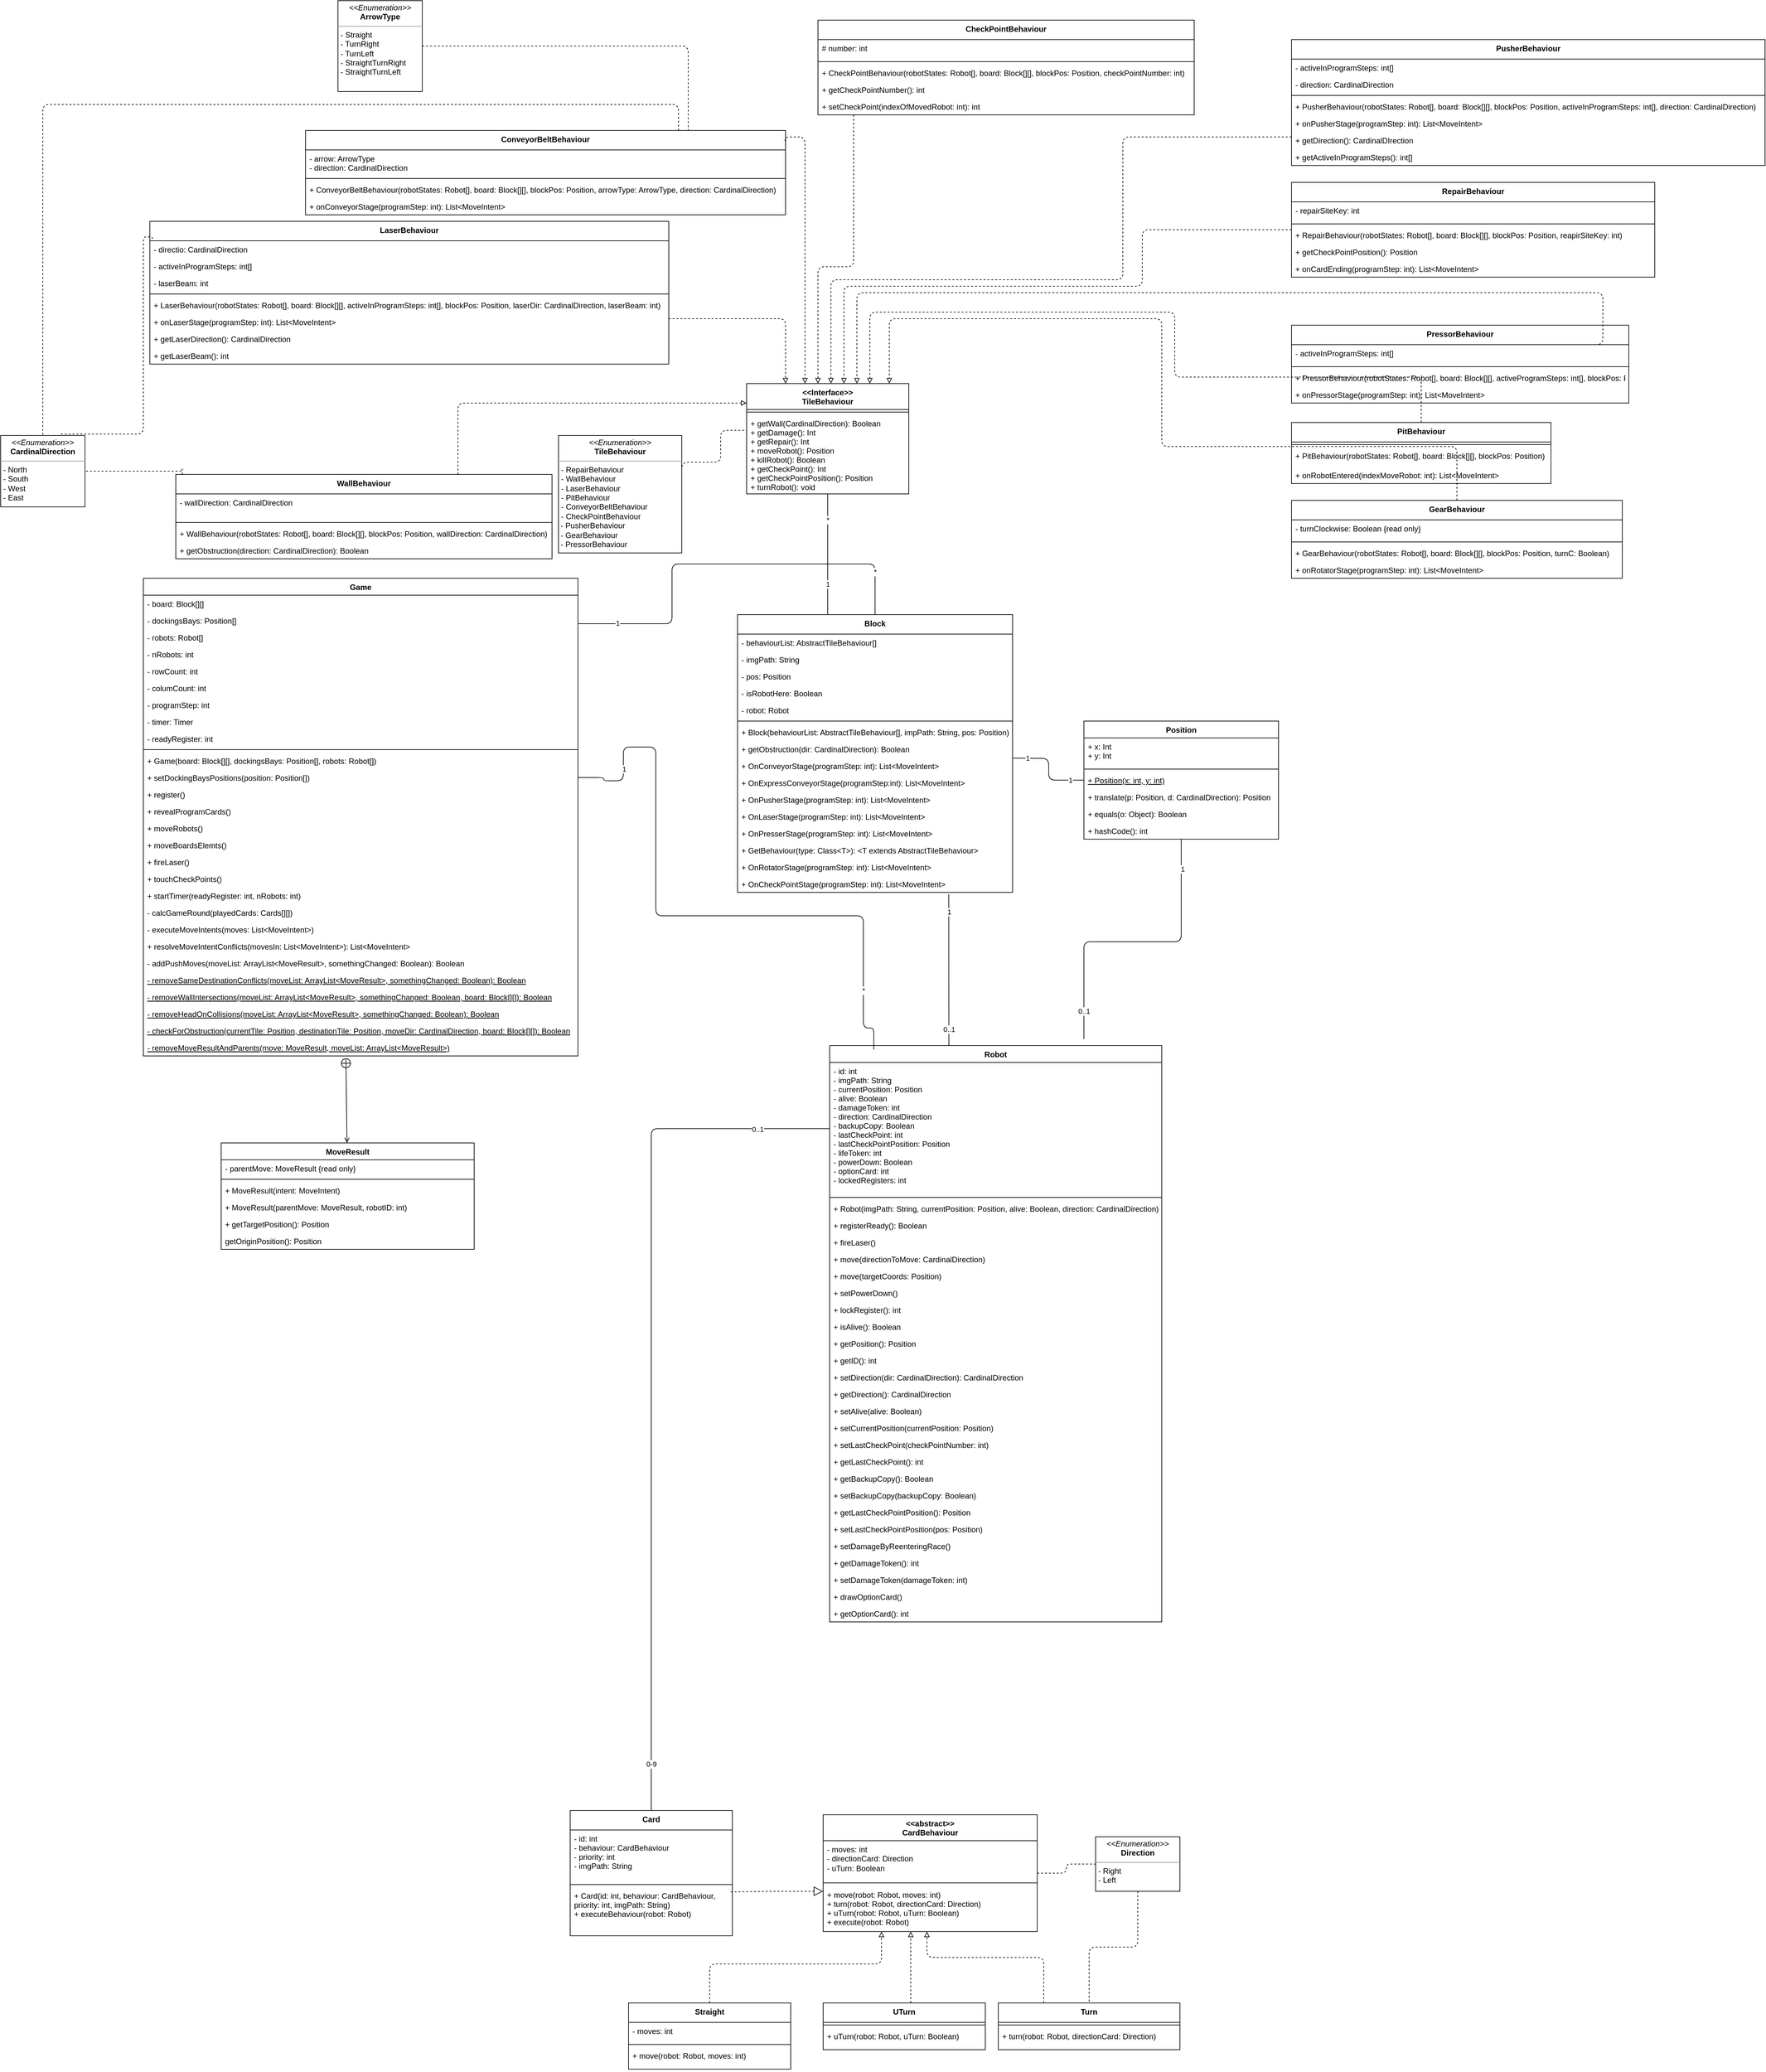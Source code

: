 <mxfile version="20.5.3" type="embed" pages="3"><diagram id="nbPlwiea_lh9dQgA5wQk" name="Page-1"><mxGraphModel dx="4895" dy="-40" grid="1" gridSize="10" guides="1" tooltips="1" connect="1" arrows="1" fold="1" page="1" pageScale="1" pageWidth="850" pageHeight="1100" background="none" math="0" shadow="0"><root><mxCell id="0"/><mxCell id="1" parent="0"/><mxCell id="116" value="" style="edgeStyle=orthogonalEdgeStyle;html=1;startArrow=none;startFill=0;endArrow=none;endFill=0;" parent="1" source="119" target="123" edge="1"><mxGeometry relative="1" as="geometry"><Array as="points"><mxPoint x="-295" y="2070"/><mxPoint x="-295" y="1978"/></Array></mxGeometry></mxCell><mxCell id="117" value="1" style="edgeLabel;html=1;align=center;verticalAlign=middle;resizable=0;points=[];" parent="116" vertex="1" connectable="0"><mxGeometry x="-0.805" y="1" relative="1" as="geometry"><mxPoint as="offset"/></mxGeometry></mxCell><mxCell id="118" value="*" style="edgeLabel;html=1;align=center;verticalAlign=middle;resizable=0;points=[];" parent="116" vertex="1" connectable="0"><mxGeometry x="0.789" relative="1" as="geometry"><mxPoint as="offset"/></mxGeometry></mxCell><mxCell id="119" value="Game" style="swimlane;fontStyle=1;align=center;verticalAlign=top;childLayout=stackLayout;horizontal=1;startSize=26;horizontalStack=0;resizeParent=1;resizeParentMax=0;resizeLast=0;collapsible=1;marginBottom=0;fontSize=12;" parent="1" vertex="1"><mxGeometry x="-1110" y="2000" width="670" height="736" as="geometry"/></mxCell><mxCell id="9k7i3yx4pXTFUlEsmUE4-289" value="- board: Block[][]" style="text;strokeColor=none;fillColor=none;align=left;verticalAlign=top;spacingLeft=4;spacingRight=4;overflow=hidden;rotatable=0;points=[[0,0.5],[1,0.5]];portConstraint=eastwest;" parent="119" vertex="1"><mxGeometry y="26" width="670" height="26" as="geometry"/></mxCell><mxCell id="9k7i3yx4pXTFUlEsmUE4-290" value="- dockingsBays: Position[]" style="text;strokeColor=none;fillColor=none;align=left;verticalAlign=top;spacingLeft=4;spacingRight=4;overflow=hidden;rotatable=0;points=[[0,0.5],[1,0.5]];portConstraint=eastwest;" parent="119" vertex="1"><mxGeometry y="52" width="670" height="26" as="geometry"/></mxCell><mxCell id="9k7i3yx4pXTFUlEsmUE4-288" value="- robots: Robot[]" style="text;strokeColor=none;fillColor=none;align=left;verticalAlign=top;spacingLeft=4;spacingRight=4;overflow=hidden;rotatable=0;points=[[0,0.5],[1,0.5]];portConstraint=eastwest;" parent="119" vertex="1"><mxGeometry y="78" width="670" height="26" as="geometry"/></mxCell><mxCell id="9k7i3yx4pXTFUlEsmUE4-291" value="- nRobots: int" style="text;strokeColor=none;fillColor=none;align=left;verticalAlign=top;spacingLeft=4;spacingRight=4;overflow=hidden;rotatable=0;points=[[0,0.5],[1,0.5]];portConstraint=eastwest;" parent="119" vertex="1"><mxGeometry y="104" width="670" height="26" as="geometry"/></mxCell><mxCell id="9k7i3yx4pXTFUlEsmUE4-292" value="- rowCount: int" style="text;strokeColor=none;fillColor=none;align=left;verticalAlign=top;spacingLeft=4;spacingRight=4;overflow=hidden;rotatable=0;points=[[0,0.5],[1,0.5]];portConstraint=eastwest;" parent="119" vertex="1"><mxGeometry y="130" width="670" height="26" as="geometry"/></mxCell><mxCell id="9k7i3yx4pXTFUlEsmUE4-293" value="- columCount: int" style="text;strokeColor=none;fillColor=none;align=left;verticalAlign=top;spacingLeft=4;spacingRight=4;overflow=hidden;rotatable=0;points=[[0,0.5],[1,0.5]];portConstraint=eastwest;" parent="119" vertex="1"><mxGeometry y="156" width="670" height="26" as="geometry"/></mxCell><mxCell id="9k7i3yx4pXTFUlEsmUE4-294" value="- programStep: int" style="text;strokeColor=none;fillColor=none;align=left;verticalAlign=top;spacingLeft=4;spacingRight=4;overflow=hidden;rotatable=0;points=[[0,0.5],[1,0.5]];portConstraint=eastwest;" parent="119" vertex="1"><mxGeometry y="182" width="670" height="26" as="geometry"/></mxCell><mxCell id="9k7i3yx4pXTFUlEsmUE4-295" value="- timer: Timer" style="text;strokeColor=none;fillColor=none;align=left;verticalAlign=top;spacingLeft=4;spacingRight=4;overflow=hidden;rotatable=0;points=[[0,0.5],[1,0.5]];portConstraint=eastwest;" parent="119" vertex="1"><mxGeometry y="208" width="670" height="26" as="geometry"/></mxCell><mxCell id="9k7i3yx4pXTFUlEsmUE4-296" value="- readyRegister: int" style="text;strokeColor=none;fillColor=none;align=left;verticalAlign=top;spacingLeft=4;spacingRight=4;overflow=hidden;rotatable=0;points=[[0,0.5],[1,0.5]];portConstraint=eastwest;" parent="119" vertex="1"><mxGeometry y="234" width="670" height="26" as="geometry"/></mxCell><mxCell id="9k7i3yx4pXTFUlEsmUE4-298" value="" style="line;strokeWidth=1;fillColor=none;align=left;verticalAlign=middle;spacingTop=-1;spacingLeft=3;spacingRight=3;rotatable=0;labelPosition=right;points=[];portConstraint=eastwest;strokeColor=inherit;" parent="119" vertex="1"><mxGeometry y="260" width="670" height="8" as="geometry"/></mxCell><mxCell id="9k7i3yx4pXTFUlEsmUE4-297" value="+ Game(board: Block[][], dockingsBays: Position[], robots: Robot[])" style="text;strokeColor=none;fillColor=none;align=left;verticalAlign=top;spacingLeft=4;spacingRight=4;overflow=hidden;rotatable=0;points=[[0,0.5],[1,0.5]];portConstraint=eastwest;" parent="119" vertex="1"><mxGeometry y="268" width="670" height="26" as="geometry"/></mxCell><mxCell id="9k7i3yx4pXTFUlEsmUE4-299" value="+ setDockingBaysPositions(position: Position[])" style="text;strokeColor=none;fillColor=none;align=left;verticalAlign=top;spacingLeft=4;spacingRight=4;overflow=hidden;rotatable=0;points=[[0,0.5],[1,0.5]];portConstraint=eastwest;" parent="119" vertex="1"><mxGeometry y="294" width="670" height="26" as="geometry"/></mxCell><mxCell id="9k7i3yx4pXTFUlEsmUE4-300" value="+ register()" style="text;strokeColor=none;fillColor=none;align=left;verticalAlign=top;spacingLeft=4;spacingRight=4;overflow=hidden;rotatable=0;points=[[0,0.5],[1,0.5]];portConstraint=eastwest;" parent="119" vertex="1"><mxGeometry y="320" width="670" height="26" as="geometry"/></mxCell><mxCell id="9k7i3yx4pXTFUlEsmUE4-301" value="+ revealProgramCards()" style="text;strokeColor=none;fillColor=none;align=left;verticalAlign=top;spacingLeft=4;spacingRight=4;overflow=hidden;rotatable=0;points=[[0,0.5],[1,0.5]];portConstraint=eastwest;" parent="119" vertex="1"><mxGeometry y="346" width="670" height="26" as="geometry"/></mxCell><mxCell id="9k7i3yx4pXTFUlEsmUE4-302" value="+ moveRobots()" style="text;strokeColor=none;fillColor=none;align=left;verticalAlign=top;spacingLeft=4;spacingRight=4;overflow=hidden;rotatable=0;points=[[0,0.5],[1,0.5]];portConstraint=eastwest;" parent="119" vertex="1"><mxGeometry y="372" width="670" height="26" as="geometry"/></mxCell><mxCell id="9k7i3yx4pXTFUlEsmUE4-303" value="+ moveBoardsElemts()" style="text;strokeColor=none;fillColor=none;align=left;verticalAlign=top;spacingLeft=4;spacingRight=4;overflow=hidden;rotatable=0;points=[[0,0.5],[1,0.5]];portConstraint=eastwest;" parent="119" vertex="1"><mxGeometry y="398" width="670" height="26" as="geometry"/></mxCell><mxCell id="9k7i3yx4pXTFUlEsmUE4-304" value="+ fireLaser()" style="text;strokeColor=none;fillColor=none;align=left;verticalAlign=top;spacingLeft=4;spacingRight=4;overflow=hidden;rotatable=0;points=[[0,0.5],[1,0.5]];portConstraint=eastwest;" parent="119" vertex="1"><mxGeometry y="424" width="670" height="26" as="geometry"/></mxCell><mxCell id="9k7i3yx4pXTFUlEsmUE4-305" value="+ touchCheckPoints()" style="text;strokeColor=none;fillColor=none;align=left;verticalAlign=top;spacingLeft=4;spacingRight=4;overflow=hidden;rotatable=0;points=[[0,0.5],[1,0.5]];portConstraint=eastwest;" parent="119" vertex="1"><mxGeometry y="450" width="670" height="26" as="geometry"/></mxCell><mxCell id="9k7i3yx4pXTFUlEsmUE4-306" value="+ startTimer(readyRegister: int, nRobots: int)" style="text;strokeColor=none;fillColor=none;align=left;verticalAlign=top;spacingLeft=4;spacingRight=4;overflow=hidden;rotatable=0;points=[[0,0.5],[1,0.5]];portConstraint=eastwest;" parent="119" vertex="1"><mxGeometry y="476" width="670" height="26" as="geometry"/></mxCell><mxCell id="9k7i3yx4pXTFUlEsmUE4-307" value="- calcGameRound(playedCards: Cards[][])" style="text;strokeColor=none;fillColor=none;align=left;verticalAlign=top;spacingLeft=4;spacingRight=4;overflow=hidden;rotatable=0;points=[[0,0.5],[1,0.5]];portConstraint=eastwest;" parent="119" vertex="1"><mxGeometry y="502" width="670" height="26" as="geometry"/></mxCell><mxCell id="9k7i3yx4pXTFUlEsmUE4-308" value="- executeMoveIntents(moves: List&lt;MoveIntent&gt;)" style="text;strokeColor=none;fillColor=none;align=left;verticalAlign=top;spacingLeft=4;spacingRight=4;overflow=hidden;rotatable=0;points=[[0,0.5],[1,0.5]];portConstraint=eastwest;" parent="119" vertex="1"><mxGeometry y="528" width="670" height="26" as="geometry"/></mxCell><mxCell id="9k7i3yx4pXTFUlEsmUE4-309" value="+ resolveMoveIntentConflicts(movesIn: List&lt;MoveIntent&gt;): List&lt;MoveIntent&gt;" style="text;strokeColor=none;fillColor=none;align=left;verticalAlign=top;spacingLeft=4;spacingRight=4;overflow=hidden;rotatable=0;points=[[0,0.5],[1,0.5]];portConstraint=eastwest;" parent="119" vertex="1"><mxGeometry y="554" width="670" height="26" as="geometry"/></mxCell><mxCell id="9k7i3yx4pXTFUlEsmUE4-316" value="- addPushMoves(moveList: ArrayList&lt;MoveResult&gt;, somethingChanged: Boolean): Boolean" style="text;strokeColor=none;fillColor=none;align=left;verticalAlign=top;spacingLeft=4;spacingRight=4;overflow=hidden;rotatable=0;points=[[0,0.5],[1,0.5]];portConstraint=eastwest;" parent="119" vertex="1"><mxGeometry y="580" width="670" height="26" as="geometry"/></mxCell><mxCell id="9k7i3yx4pXTFUlEsmUE4-315" value="- removeSameDestinationConflicts(moveList: ArrayList&lt;MoveResult&gt;, somethingChanged: Boolean): Boolean&#10; " style="text;strokeColor=none;fillColor=none;align=left;verticalAlign=top;spacingLeft=4;spacingRight=4;overflow=hidden;rotatable=0;points=[[0,0.5],[1,0.5]];portConstraint=eastwest;fontStyle=4" parent="119" vertex="1"><mxGeometry y="606" width="670" height="26" as="geometry"/></mxCell><mxCell id="9k7i3yx4pXTFUlEsmUE4-314" value="- removeWallIntersections(moveList: ArrayList&lt;MoveResult&gt;, somethingChanged: Boolean, board: Block[][]): Boolean" style="text;strokeColor=none;fillColor=none;align=left;verticalAlign=top;spacingLeft=4;spacingRight=4;overflow=hidden;rotatable=0;points=[[0,0.5],[1,0.5]];portConstraint=eastwest;fontStyle=4" parent="119" vertex="1"><mxGeometry y="632" width="670" height="26" as="geometry"/></mxCell><mxCell id="9k7i3yx4pXTFUlEsmUE4-317" value="- removeHeadOnCollisions(moveList: ArrayList&lt;MoveResult&gt;, somethingChanged: Boolean): Boolean" style="text;strokeColor=none;fillColor=none;align=left;verticalAlign=top;spacingLeft=4;spacingRight=4;overflow=hidden;rotatable=0;points=[[0,0.5],[1,0.5]];portConstraint=eastwest;fontStyle=4" parent="119" vertex="1"><mxGeometry y="658" width="670" height="26" as="geometry"/></mxCell><mxCell id="9k7i3yx4pXTFUlEsmUE4-313" value="- checkForObstruction(currentTile: Position, destinationTile: Position, moveDir: CardinalDirection, board: Block[][]): Boolean" style="text;strokeColor=none;fillColor=none;align=left;verticalAlign=top;spacingLeft=4;spacingRight=4;overflow=hidden;rotatable=0;points=[[0,0.5],[1,0.5]];portConstraint=eastwest;fontStyle=4" parent="119" vertex="1"><mxGeometry y="684" width="670" height="26" as="geometry"/></mxCell><mxCell id="9k7i3yx4pXTFUlEsmUE4-311" value="- removeMoveResultAndParents(move: MoveResult, moveList: ArrayList&lt;MoveResult&gt;)" style="text;strokeColor=none;fillColor=none;align=left;verticalAlign=top;spacingLeft=4;spacingRight=4;overflow=hidden;rotatable=0;points=[[0,0.5],[1,0.5]];portConstraint=eastwest;fontStyle=4" parent="119" vertex="1"><mxGeometry y="710" width="670" height="26" as="geometry"/></mxCell><mxCell id="220" value="1" style="edgeStyle=none;html=1;startArrow=none;startFill=0;endArrow=none;endFill=0;" parent="1" target="210" edge="1"><mxGeometry x="-0.46" relative="1" as="geometry"><Array as="points"><mxPoint x="-55" y="1870"/></Array><mxPoint as="offset"/><mxPoint x="-55" y="2060" as="sourcePoint"/></mxGeometry></mxCell><mxCell id="221" value="*" style="edgeLabel;html=1;align=center;verticalAlign=middle;resizable=0;points=[];" parent="220" vertex="1" connectable="0"><mxGeometry x="0.608" y="-2" relative="1" as="geometry"><mxPoint x="-2" y="3" as="offset"/></mxGeometry></mxCell><mxCell id="123" value="Block" style="swimlane;fontStyle=1;align=center;verticalAlign=top;childLayout=stackLayout;horizontal=1;startSize=30;horizontalStack=0;resizeParent=1;resizeParentMax=0;resizeLast=0;collapsible=1;marginBottom=0;" parent="1" vertex="1"><mxGeometry x="-194" y="2056" width="424" height="428" as="geometry"><mxRectangle x="-180" y="1900" width="70" height="30" as="alternateBounds"/></mxGeometry></mxCell><mxCell id="6EMN0DPBmVoytBV5AnUL-312" value="- behaviourList: AbstractTileBehaviour[]" style="text;strokeColor=none;fillColor=none;align=left;verticalAlign=top;spacingLeft=4;spacingRight=4;overflow=hidden;rotatable=0;points=[[0,0.5],[1,0.5]];portConstraint=eastwest;fontSize=12;" parent="123" vertex="1"><mxGeometry y="30" width="424" height="26" as="geometry"/></mxCell><mxCell id="6EMN0DPBmVoytBV5AnUL-313" value="- imgPath: String" style="text;strokeColor=none;fillColor=none;align=left;verticalAlign=top;spacingLeft=4;spacingRight=4;overflow=hidden;rotatable=0;points=[[0,0.5],[1,0.5]];portConstraint=eastwest;fontSize=12;" parent="123" vertex="1"><mxGeometry y="56" width="424" height="26" as="geometry"/></mxCell><mxCell id="6EMN0DPBmVoytBV5AnUL-314" value="- pos: Position" style="text;strokeColor=none;fillColor=none;align=left;verticalAlign=top;spacingLeft=4;spacingRight=4;overflow=hidden;rotatable=0;points=[[0,0.5],[1,0.5]];portConstraint=eastwest;fontSize=12;" parent="123" vertex="1"><mxGeometry y="82" width="424" height="26" as="geometry"/></mxCell><mxCell id="6EMN0DPBmVoytBV5AnUL-315" value="- isRobotHere: Boolean" style="text;strokeColor=none;fillColor=none;align=left;verticalAlign=top;spacingLeft=4;spacingRight=4;overflow=hidden;rotatable=0;points=[[0,0.5],[1,0.5]];portConstraint=eastwest;fontSize=12;" parent="123" vertex="1"><mxGeometry y="108" width="424" height="26" as="geometry"/></mxCell><mxCell id="6EMN0DPBmVoytBV5AnUL-316" value="- robot: Robot" style="text;strokeColor=none;fillColor=none;align=left;verticalAlign=top;spacingLeft=4;spacingRight=4;overflow=hidden;rotatable=0;points=[[0,0.5],[1,0.5]];portConstraint=eastwest;fontSize=12;" parent="123" vertex="1"><mxGeometry y="134" width="424" height="26" as="geometry"/></mxCell><mxCell id="125" value="" style="line;strokeWidth=1;fillColor=none;align=left;verticalAlign=middle;spacingTop=-1;spacingLeft=3;spacingRight=3;rotatable=0;labelPosition=right;points=[];portConstraint=eastwest;" parent="123" vertex="1"><mxGeometry y="160" width="424" height="8" as="geometry"/></mxCell><mxCell id="9k7i3yx4pXTFUlEsmUE4-328" value="+ Block(behaviourList: AbstractTileBehaviour[], impPath: String, pos: Position)" style="text;strokeColor=none;fillColor=none;align=left;verticalAlign=top;spacingLeft=4;spacingRight=4;overflow=hidden;rotatable=0;points=[[0,0.5],[1,0.5]];portConstraint=eastwest;fontSize=12;" parent="123" vertex="1"><mxGeometry y="168" width="424" height="26" as="geometry"/></mxCell><mxCell id="9k7i3yx4pXTFUlEsmUE4-336" value="+ getObstruction(dir: CardinalDirection): Boolean " style="text;strokeColor=none;fillColor=none;align=left;verticalAlign=top;spacingLeft=4;spacingRight=4;overflow=hidden;rotatable=0;points=[[0,0.5],[1,0.5]];portConstraint=eastwest;fontSize=12;" parent="123" vertex="1"><mxGeometry y="194" width="424" height="26" as="geometry"/></mxCell><mxCell id="9k7i3yx4pXTFUlEsmUE4-339" value="+ OnConveyorStage(programStep: int): List&lt;MoveIntent&gt;" style="text;strokeColor=none;fillColor=none;align=left;verticalAlign=top;spacingLeft=4;spacingRight=4;overflow=hidden;rotatable=0;points=[[0,0.5],[1,0.5]];portConstraint=eastwest;fontSize=12;" parent="123" vertex="1"><mxGeometry y="220" width="424" height="26" as="geometry"/></mxCell><mxCell id="9k7i3yx4pXTFUlEsmUE4-338" value="+ OnExpressConveyorStage(programStep:int): List&lt;MoveIntent&gt;" style="text;strokeColor=none;fillColor=none;align=left;verticalAlign=top;spacingLeft=4;spacingRight=4;overflow=hidden;rotatable=0;points=[[0,0.5],[1,0.5]];portConstraint=eastwest;fontSize=12;" parent="123" vertex="1"><mxGeometry y="246" width="424" height="26" as="geometry"/></mxCell><mxCell id="9k7i3yx4pXTFUlEsmUE4-337" value="+ OnPusherStage(programStep: int): List&lt;MoveIntent&gt;" style="text;strokeColor=none;fillColor=none;align=left;verticalAlign=top;spacingLeft=4;spacingRight=4;overflow=hidden;rotatable=0;points=[[0,0.5],[1,0.5]];portConstraint=eastwest;fontSize=12;" parent="123" vertex="1"><mxGeometry y="272" width="424" height="26" as="geometry"/></mxCell><mxCell id="9k7i3yx4pXTFUlEsmUE4-329" value="+ OnLaserStage(programStep: int): List&lt;MoveIntent&gt;" style="text;strokeColor=none;fillColor=none;align=left;verticalAlign=top;spacingLeft=4;spacingRight=4;overflow=hidden;rotatable=0;points=[[0,0.5],[1,0.5]];portConstraint=eastwest;fontSize=12;" parent="123" vertex="1"><mxGeometry y="298" width="424" height="26" as="geometry"/></mxCell><mxCell id="9k7i3yx4pXTFUlEsmUE4-330" value="+ OnPresserStage(programStep: int): List&lt;MoveIntent&gt;" style="text;strokeColor=none;fillColor=none;align=left;verticalAlign=top;spacingLeft=4;spacingRight=4;overflow=hidden;rotatable=0;points=[[0,0.5],[1,0.5]];portConstraint=eastwest;fontSize=12;" parent="123" vertex="1"><mxGeometry y="324" width="424" height="26" as="geometry"/></mxCell><mxCell id="9k7i3yx4pXTFUlEsmUE4-327" value="+ GetBehaviour(type: Class&lt;T&gt;): &lt;T extends AbstractTileBehaviour&gt;" style="text;strokeColor=none;fillColor=none;align=left;verticalAlign=top;spacingLeft=4;spacingRight=4;overflow=hidden;rotatable=0;points=[[0,0.5],[1,0.5]];portConstraint=eastwest;fontSize=12;" parent="123" vertex="1"><mxGeometry y="350" width="424" height="26" as="geometry"/></mxCell><mxCell id="9k7i3yx4pXTFUlEsmUE4-335" value="+ OnRotatorStage(programStep: int): List&lt;MoveIntent&gt;" style="text;strokeColor=none;fillColor=none;align=left;verticalAlign=top;spacingLeft=4;spacingRight=4;overflow=hidden;rotatable=0;points=[[0,0.5],[1,0.5]];portConstraint=eastwest;fontSize=12;" parent="123" vertex="1"><mxGeometry y="376" width="424" height="26" as="geometry"/></mxCell><mxCell id="9k7i3yx4pXTFUlEsmUE4-326" value="+ OnCheckPointStage(programStep: int): List&lt;MoveIntent&gt;" style="text;strokeColor=none;fillColor=none;align=left;verticalAlign=top;spacingLeft=4;spacingRight=4;overflow=hidden;rotatable=0;points=[[0,0.5],[1,0.5]];portConstraint=eastwest;fontSize=12;" parent="123" vertex="1"><mxGeometry y="402" width="424" height="26" as="geometry"/></mxCell><mxCell id="127" value="" style="edgeStyle=none;html=1;startArrow=none;startFill=0;endArrow=none;endFill=0;entryX=0.768;entryY=1.116;entryDx=0;entryDy=0;entryPerimeter=0;exitX=0.359;exitY=0;exitDx=0;exitDy=0;exitPerimeter=0;" parent="1" source="130" target="9k7i3yx4pXTFUlEsmUE4-326" edge="1"><mxGeometry relative="1" as="geometry"><mxPoint x="40.685" y="2683" as="targetPoint"/></mxGeometry></mxCell><mxCell id="128" value="0..1" style="edgeLabel;html=1;align=center;verticalAlign=middle;resizable=0;points=[];" parent="127" vertex="1" connectable="0"><mxGeometry x="-0.787" relative="1" as="geometry"><mxPoint as="offset"/></mxGeometry></mxCell><mxCell id="129" value="1" style="edgeLabel;html=1;align=center;verticalAlign=middle;resizable=0;points=[];" parent="127" vertex="1" connectable="0"><mxGeometry x="0.767" relative="1" as="geometry"><mxPoint as="offset"/></mxGeometry></mxCell><mxCell id="130" value="Robot" style="swimlane;fontStyle=1;align=center;verticalAlign=top;childLayout=stackLayout;horizontal=1;startSize=26;horizontalStack=0;resizeParent=1;resizeParentMax=0;resizeLast=0;collapsible=1;marginBottom=0;" parent="1" vertex="1"><mxGeometry x="-52" y="2720" width="512" height="888" as="geometry"/></mxCell><mxCell id="131" value="- id: int&#10;- imgPath: String&#10;- currentPosition: Position&#10;- alive: Boolean&#10;- damageToken: int&#10;- direction: CardinalDirection&#10;- backupCopy: Boolean&#10;- lastCheckPoint: int&#10;- lastCheckPointPosition: Position&#10;- lifeToken: int&#10;- powerDown: Boolean&#10;- optionCard: int&#10;- lockedRegisters: int" style="text;strokeColor=none;fillColor=none;align=left;verticalAlign=top;spacingLeft=4;spacingRight=4;overflow=hidden;rotatable=0;points=[[0,0.5],[1,0.5]];portConstraint=eastwest;" parent="130" vertex="1"><mxGeometry y="26" width="512" height="204" as="geometry"/></mxCell><mxCell id="132" value="" style="line;strokeWidth=1;fillColor=none;align=left;verticalAlign=middle;spacingTop=-1;spacingLeft=3;spacingRight=3;rotatable=0;labelPosition=right;points=[];portConstraint=eastwest;" parent="130" vertex="1"><mxGeometry y="230" width="512" height="8" as="geometry"/></mxCell><mxCell id="6EMN0DPBmVoytBV5AnUL-317" value="+ Robot(imgPath: String, currentPosition: Position, alive: Boolean, direction: CardinalDirection)" style="text;strokeColor=none;fillColor=none;align=left;verticalAlign=top;spacingLeft=4;spacingRight=4;overflow=hidden;rotatable=0;points=[[0,0.5],[1,0.5]];portConstraint=eastwest;fontSize=12;" parent="130" vertex="1"><mxGeometry y="238" width="512" height="26" as="geometry"/></mxCell><mxCell id="6EMN0DPBmVoytBV5AnUL-325" value="+ registerReady(): Boolean" style="text;strokeColor=none;fillColor=none;align=left;verticalAlign=top;spacingLeft=4;spacingRight=4;overflow=hidden;rotatable=0;points=[[0,0.5],[1,0.5]];portConstraint=eastwest;fontSize=12;" parent="130" vertex="1"><mxGeometry y="264" width="512" height="26" as="geometry"/></mxCell><mxCell id="6EMN0DPBmVoytBV5AnUL-344" value="+ fireLaser()" style="text;strokeColor=none;fillColor=none;align=left;verticalAlign=top;spacingLeft=4;spacingRight=4;overflow=hidden;rotatable=0;points=[[0,0.5],[1,0.5]];portConstraint=eastwest;fontSize=12;" parent="130" vertex="1"><mxGeometry y="290" width="512" height="26" as="geometry"/></mxCell><mxCell id="6EMN0DPBmVoytBV5AnUL-347" value="+ move(directionToMove: CardinalDirection)" style="text;strokeColor=none;fillColor=none;align=left;verticalAlign=top;spacingLeft=4;spacingRight=4;overflow=hidden;rotatable=0;points=[[0,0.5],[1,0.5]];portConstraint=eastwest;fontSize=12;" parent="130" vertex="1"><mxGeometry y="316" width="512" height="26" as="geometry"/></mxCell><mxCell id="6EMN0DPBmVoytBV5AnUL-346" value="+ move(targetCoords: Position)" style="text;strokeColor=none;fillColor=none;align=left;verticalAlign=top;spacingLeft=4;spacingRight=4;overflow=hidden;rotatable=0;points=[[0,0.5],[1,0.5]];portConstraint=eastwest;fontSize=12;" parent="130" vertex="1"><mxGeometry y="342" width="512" height="26" as="geometry"/></mxCell><mxCell id="6EMN0DPBmVoytBV5AnUL-345" value="+ setPowerDown()" style="text;strokeColor=none;fillColor=none;align=left;verticalAlign=top;spacingLeft=4;spacingRight=4;overflow=hidden;rotatable=0;points=[[0,0.5],[1,0.5]];portConstraint=eastwest;fontSize=12;" parent="130" vertex="1"><mxGeometry y="368" width="512" height="26" as="geometry"/></mxCell><mxCell id="6EMN0DPBmVoytBV5AnUL-343" value="+ lockRegister(): int" style="text;strokeColor=none;fillColor=none;align=left;verticalAlign=top;spacingLeft=4;spacingRight=4;overflow=hidden;rotatable=0;points=[[0,0.5],[1,0.5]];portConstraint=eastwest;fontSize=12;" parent="130" vertex="1"><mxGeometry y="394" width="512" height="26" as="geometry"/></mxCell><mxCell id="6EMN0DPBmVoytBV5AnUL-342" value="+ isAlive(): Boolean" style="text;strokeColor=none;fillColor=none;align=left;verticalAlign=top;spacingLeft=4;spacingRight=4;overflow=hidden;rotatable=0;points=[[0,0.5],[1,0.5]];portConstraint=eastwest;fontSize=12;" parent="130" vertex="1"><mxGeometry y="420" width="512" height="26" as="geometry"/></mxCell><mxCell id="6EMN0DPBmVoytBV5AnUL-340" value="+ getPosition(): Position" style="text;strokeColor=none;fillColor=none;align=left;verticalAlign=top;spacingLeft=4;spacingRight=4;overflow=hidden;rotatable=0;points=[[0,0.5],[1,0.5]];portConstraint=eastwest;fontSize=12;" parent="130" vertex="1"><mxGeometry y="446" width="512" height="26" as="geometry"/></mxCell><mxCell id="6EMN0DPBmVoytBV5AnUL-341" value="+ getID(): int" style="text;strokeColor=none;fillColor=none;align=left;verticalAlign=top;spacingLeft=4;spacingRight=4;overflow=hidden;rotatable=0;points=[[0,0.5],[1,0.5]];portConstraint=eastwest;fontSize=12;" parent="130" vertex="1"><mxGeometry y="472" width="512" height="26" as="geometry"/></mxCell><mxCell id="6EMN0DPBmVoytBV5AnUL-339" value="+ setDirection(dir: CardinalDirection): CardinalDirection" style="text;strokeColor=none;fillColor=none;align=left;verticalAlign=top;spacingLeft=4;spacingRight=4;overflow=hidden;rotatable=0;points=[[0,0.5],[1,0.5]];portConstraint=eastwest;fontSize=12;" parent="130" vertex="1"><mxGeometry y="498" width="512" height="26" as="geometry"/></mxCell><mxCell id="6EMN0DPBmVoytBV5AnUL-338" value="+ getDirection(): CardinalDirection" style="text;strokeColor=none;fillColor=none;align=left;verticalAlign=top;spacingLeft=4;spacingRight=4;overflow=hidden;rotatable=0;points=[[0,0.5],[1,0.5]];portConstraint=eastwest;fontSize=12;" parent="130" vertex="1"><mxGeometry y="524" width="512" height="26" as="geometry"/></mxCell><mxCell id="6EMN0DPBmVoytBV5AnUL-337" value="+ setAlive(alive: Boolean)" style="text;strokeColor=none;fillColor=none;align=left;verticalAlign=top;spacingLeft=4;spacingRight=4;overflow=hidden;rotatable=0;points=[[0,0.5],[1,0.5]];portConstraint=eastwest;fontSize=12;" parent="130" vertex="1"><mxGeometry y="550" width="512" height="26" as="geometry"/></mxCell><mxCell id="6EMN0DPBmVoytBV5AnUL-336" value="+ setCurrentPosition(currentPosition: Position)" style="text;strokeColor=none;fillColor=none;align=left;verticalAlign=top;spacingLeft=4;spacingRight=4;overflow=hidden;rotatable=0;points=[[0,0.5],[1,0.5]];portConstraint=eastwest;fontSize=12;" parent="130" vertex="1"><mxGeometry y="576" width="512" height="26" as="geometry"/></mxCell><mxCell id="6EMN0DPBmVoytBV5AnUL-335" value="+ setLastCheckPoint(checkPointNumber: int)" style="text;strokeColor=none;fillColor=none;align=left;verticalAlign=top;spacingLeft=4;spacingRight=4;overflow=hidden;rotatable=0;points=[[0,0.5],[1,0.5]];portConstraint=eastwest;fontSize=12;" parent="130" vertex="1"><mxGeometry y="602" width="512" height="26" as="geometry"/></mxCell><mxCell id="6EMN0DPBmVoytBV5AnUL-334" value="+ getLastCheckPoint(): int" style="text;strokeColor=none;fillColor=none;align=left;verticalAlign=top;spacingLeft=4;spacingRight=4;overflow=hidden;rotatable=0;points=[[0,0.5],[1,0.5]];portConstraint=eastwest;fontSize=12;" parent="130" vertex="1"><mxGeometry y="628" width="512" height="26" as="geometry"/></mxCell><mxCell id="6EMN0DPBmVoytBV5AnUL-333" value="+ getBackupCopy(): Boolean" style="text;strokeColor=none;fillColor=none;align=left;verticalAlign=top;spacingLeft=4;spacingRight=4;overflow=hidden;rotatable=0;points=[[0,0.5],[1,0.5]];portConstraint=eastwest;fontSize=12;" parent="130" vertex="1"><mxGeometry y="654" width="512" height="26" as="geometry"/></mxCell><mxCell id="6EMN0DPBmVoytBV5AnUL-326" value="+ setBackupCopy(backupCopy: Boolean)" style="text;strokeColor=none;fillColor=none;align=left;verticalAlign=top;spacingLeft=4;spacingRight=4;overflow=hidden;rotatable=0;points=[[0,0.5],[1,0.5]];portConstraint=eastwest;fontSize=12;" parent="130" vertex="1"><mxGeometry y="680" width="512" height="26" as="geometry"/></mxCell><mxCell id="6EMN0DPBmVoytBV5AnUL-327" value="+ getLastCheckPointPosition(): Position" style="text;strokeColor=none;fillColor=none;align=left;verticalAlign=top;spacingLeft=4;spacingRight=4;overflow=hidden;rotatable=0;points=[[0,0.5],[1,0.5]];portConstraint=eastwest;fontSize=12;" parent="130" vertex="1"><mxGeometry y="706" width="512" height="26" as="geometry"/></mxCell><mxCell id="6EMN0DPBmVoytBV5AnUL-332" value="+ setLastCheckPointPosition(pos: Position)" style="text;strokeColor=none;fillColor=none;align=left;verticalAlign=top;spacingLeft=4;spacingRight=4;overflow=hidden;rotatable=0;points=[[0,0.5],[1,0.5]];portConstraint=eastwest;fontSize=12;" parent="130" vertex="1"><mxGeometry y="732" width="512" height="26" as="geometry"/></mxCell><mxCell id="6EMN0DPBmVoytBV5AnUL-328" value="+ setDamageByReenteringRace()" style="text;strokeColor=none;fillColor=none;align=left;verticalAlign=top;spacingLeft=4;spacingRight=4;overflow=hidden;rotatable=0;points=[[0,0.5],[1,0.5]];portConstraint=eastwest;fontSize=12;" parent="130" vertex="1"><mxGeometry y="758" width="512" height="26" as="geometry"/></mxCell><mxCell id="6EMN0DPBmVoytBV5AnUL-329" value="+ getDamageToken(): int" style="text;strokeColor=none;fillColor=none;align=left;verticalAlign=top;spacingLeft=4;spacingRight=4;overflow=hidden;rotatable=0;points=[[0,0.5],[1,0.5]];portConstraint=eastwest;fontSize=12;" parent="130" vertex="1"><mxGeometry y="784" width="512" height="26" as="geometry"/></mxCell><mxCell id="6EMN0DPBmVoytBV5AnUL-330" value="+ setDamageToken(damageToken: int)" style="text;strokeColor=none;fillColor=none;align=left;verticalAlign=top;spacingLeft=4;spacingRight=4;overflow=hidden;rotatable=0;points=[[0,0.5],[1,0.5]];portConstraint=eastwest;fontSize=12;" parent="130" vertex="1"><mxGeometry y="810" width="512" height="26" as="geometry"/></mxCell><mxCell id="6EMN0DPBmVoytBV5AnUL-331" value="+ drawOptionCard()" style="text;strokeColor=none;fillColor=none;align=left;verticalAlign=top;spacingLeft=4;spacingRight=4;overflow=hidden;rotatable=0;points=[[0,0.5],[1,0.5]];portConstraint=eastwest;fontSize=12;" parent="130" vertex="1"><mxGeometry y="836" width="512" height="26" as="geometry"/></mxCell><mxCell id="6EMN0DPBmVoytBV5AnUL-348" value="+ getOptionCard(): int" style="text;strokeColor=none;fillColor=none;align=left;verticalAlign=top;spacingLeft=4;spacingRight=4;overflow=hidden;rotatable=0;points=[[0,0.5],[1,0.5]];portConstraint=eastwest;fontSize=12;" parent="130" vertex="1"><mxGeometry y="862" width="512" height="26" as="geometry"/></mxCell><mxCell id="134" value="" style="edgeStyle=orthogonalEdgeStyle;html=1;startArrow=none;startFill=0;endArrow=none;endFill=0;entryX=0.133;entryY=0.007;entryDx=0;entryDy=0;entryPerimeter=0;exitX=1;exitY=0.5;exitDx=0;exitDy=0;" parent="1" source="9k7i3yx4pXTFUlEsmUE4-299" target="130" edge="1"><mxGeometry relative="1" as="geometry"><mxPoint x="-410" y="2310" as="sourcePoint"/><mxPoint x="-290" y="2041.091" as="targetPoint"/><Array as="points"><mxPoint x="-400" y="2307"/><mxPoint x="-400" y="2312"/><mxPoint x="-370" y="2312"/><mxPoint x="-370" y="2260"/><mxPoint x="-320" y="2260"/><mxPoint x="-320" y="2520"/><mxPoint y="2520"/><mxPoint y="2693"/></Array></mxGeometry></mxCell><mxCell id="135" value="1" style="edgeLabel;html=1;align=center;verticalAlign=middle;resizable=0;points=[];" parent="134" vertex="1" connectable="0"><mxGeometry x="-0.81" y="-1" relative="1" as="geometry"><mxPoint as="offset"/></mxGeometry></mxCell><mxCell id="136" value="*" style="edgeLabel;html=1;align=center;verticalAlign=middle;resizable=0;points=[];" parent="134" vertex="1" connectable="0"><mxGeometry x="0.781" relative="1" as="geometry"><mxPoint as="offset"/></mxGeometry></mxCell><mxCell id="137" value="Position" style="swimlane;fontStyle=1;align=center;verticalAlign=top;childLayout=stackLayout;horizontal=1;startSize=26;horizontalStack=0;resizeParent=1;resizeParentMax=0;resizeLast=0;collapsible=1;marginBottom=0;" parent="1" vertex="1"><mxGeometry x="340" y="2220" width="300" height="182" as="geometry"/></mxCell><mxCell id="138" value="+ x: Int&#10;+ y: Int" style="text;strokeColor=none;fillColor=none;align=left;verticalAlign=top;spacingLeft=4;spacingRight=4;overflow=hidden;rotatable=0;points=[[0,0.5],[1,0.5]];portConstraint=eastwest;" parent="137" vertex="1"><mxGeometry y="26" width="300" height="44" as="geometry"/></mxCell><mxCell id="281" value="" style="line;strokeWidth=1;fillColor=none;align=left;verticalAlign=middle;spacingTop=-1;spacingLeft=3;spacingRight=3;rotatable=0;labelPosition=right;points=[];portConstraint=eastwest;strokeColor=inherit;" parent="137" vertex="1"><mxGeometry y="70" width="300" height="8" as="geometry"/></mxCell><mxCell id="282" value="+ Position(x: int, y: int)" style="text;strokeColor=none;fillColor=none;align=left;verticalAlign=middle;spacingLeft=4;spacingRight=4;overflow=hidden;rotatable=0;points=[[0,0.5],[1,0.5]];portConstraint=eastwest;fontStyle=4" parent="137" vertex="1"><mxGeometry y="78" width="300" height="26" as="geometry"/></mxCell><mxCell id="283" value="+ translate(p: Position, d: CardinalDirection): Position" style="text;strokeColor=none;fillColor=none;align=left;verticalAlign=top;spacingLeft=4;spacingRight=4;overflow=hidden;rotatable=0;points=[[0,0.5],[1,0.5]];portConstraint=eastwest;" parent="137" vertex="1"><mxGeometry y="104" width="300" height="26" as="geometry"/></mxCell><mxCell id="284" value="+ equals(o: Object): Boolean" style="text;strokeColor=none;fillColor=none;align=left;verticalAlign=top;spacingLeft=4;spacingRight=4;overflow=hidden;rotatable=0;points=[[0,0.5],[1,0.5]];portConstraint=eastwest;" parent="137" vertex="1"><mxGeometry y="130" width="300" height="26" as="geometry"/></mxCell><mxCell id="287" value="+ hashCode(): int" style="text;strokeColor=none;fillColor=none;align=left;verticalAlign=top;spacingLeft=4;spacingRight=4;overflow=hidden;rotatable=0;points=[[0,0.5],[1,0.5]];portConstraint=eastwest;" parent="137" vertex="1"><mxGeometry y="156" width="300" height="26" as="geometry"/></mxCell><mxCell id="140" style="edgeStyle=orthogonalEdgeStyle;html=1;startArrow=none;startFill=0;endArrow=none;endFill=0;entryX=1.001;entryY=0.679;entryDx=0;entryDy=0;entryPerimeter=0;" parent="1" source="137" edge="1"><mxGeometry relative="1" as="geometry"><mxPoint x="230.424" y="2277.11" as="targetPoint"/></mxGeometry></mxCell><mxCell id="141" value="1" style="edgeLabel;html=1;align=center;verticalAlign=middle;resizable=0;points=[];" parent="140" vertex="1" connectable="0"><mxGeometry x="0.683" y="-1" relative="1" as="geometry"><mxPoint as="offset"/></mxGeometry></mxCell><mxCell id="142" value="1" style="edgeLabel;html=1;align=center;verticalAlign=middle;resizable=0;points=[];" parent="140" vertex="1" connectable="0"><mxGeometry x="-0.703" relative="1" as="geometry"><mxPoint as="offset"/></mxGeometry></mxCell><mxCell id="143" style="edgeStyle=orthogonalEdgeStyle;html=1;startArrow=none;startFill=0;endArrow=none;endFill=0;" parent="1" source="137" edge="1"><mxGeometry relative="1" as="geometry"><mxPoint x="260" y="2000" as="sourcePoint"/><Array as="points"><mxPoint x="490" y="2560"/><mxPoint x="340" y="2560"/></Array><mxPoint x="340" y="2710" as="targetPoint"/></mxGeometry></mxCell><mxCell id="144" value="0..1" style="edgeLabel;html=1;align=center;verticalAlign=middle;resizable=0;points=[];" parent="143" vertex="1" connectable="0"><mxGeometry x="0.811" y="1" relative="1" as="geometry"><mxPoint x="-1" as="offset"/></mxGeometry></mxCell><mxCell id="145" value="1" style="edgeLabel;html=1;align=center;verticalAlign=middle;resizable=0;points=[];" parent="143" vertex="1" connectable="0"><mxGeometry x="-0.8" y="2" relative="1" as="geometry"><mxPoint as="offset"/></mxGeometry></mxCell><mxCell id="146" style="edgeStyle=orthogonalEdgeStyle;html=1;startArrow=none;startFill=0;endArrow=none;endFill=0;dashed=1;exitX=1;exitY=0.5;exitDx=0;exitDy=0;" parent="1" source="147" target="207" edge="1"><mxGeometry relative="1" as="geometry"><Array as="points"><mxPoint x="-220" y="1821"/><mxPoint x="-220" y="1772"/></Array></mxGeometry></mxCell><mxCell id="147" value="&lt;p style=&quot;margin: 0px ; margin-top: 4px ; text-align: center&quot;&gt;&lt;i&gt;&amp;lt;&amp;lt;Enumeration&amp;gt;&amp;gt;&lt;/i&gt;&lt;br&gt;&lt;span style=&quot;text-align: left&quot;&gt;&lt;b&gt;TileBehaviour&lt;/b&gt;&lt;/span&gt;&lt;br&gt;&lt;/p&gt;&lt;hr size=&quot;1&quot;&gt;&lt;p style=&quot;margin: 0px ; margin-left: 4px&quot;&gt;- RepairBehaviour&lt;/p&gt;&lt;p style=&quot;margin: 0px ; margin-left: 4px&quot;&gt;- WallBehaviour&lt;/p&gt;&lt;p style=&quot;margin: 0px ; margin-left: 4px&quot;&gt;- LaserBehaviour&lt;/p&gt;&lt;p style=&quot;margin: 0px ; margin-left: 4px&quot;&gt;- PitBehaviour&lt;/p&gt;&lt;p style=&quot;margin: 0px ; margin-left: 4px&quot;&gt;- ConveyorBeltBehaviour&lt;/p&gt;&lt;p style=&quot;margin: 0px ; margin-left: 4px&quot;&gt;- CheckPointBehaviour&lt;/p&gt;&amp;nbsp;- PusherBehaviour&lt;br&gt;&amp;nbsp;- GearBehaviour&lt;br&gt;&amp;nbsp;- PressorBehaviour&lt;br&gt;&lt;p style=&quot;margin: 0px ; margin-left: 4px&quot;&gt;&lt;/p&gt;&lt;p style=&quot;margin: 0px ; margin-left: 4px&quot;&gt;&lt;br&gt;&lt;/p&gt;" style="verticalAlign=top;align=left;overflow=fill;fontSize=12;fontFamily=Helvetica;html=1;" parent="1" vertex="1"><mxGeometry x="-470" y="1780" width="190" height="181" as="geometry"/></mxCell><mxCell id="149" value="RepairBehaviour" style="swimlane;fontStyle=1;align=center;verticalAlign=top;childLayout=stackLayout;horizontal=1;startSize=30;horizontalStack=0;resizeParent=1;resizeParentMax=0;resizeLast=0;collapsible=1;marginBottom=0;" parent="1" vertex="1"><mxGeometry x="660" y="1390" width="560" height="146" as="geometry"/></mxCell><mxCell id="150" value="- repairSiteKey: int&#10;" style="text;strokeColor=none;fillColor=none;align=left;verticalAlign=top;spacingLeft=4;spacingRight=4;overflow=hidden;rotatable=0;points=[[0,0.5],[1,0.5]];portConstraint=eastwest;" parent="149" vertex="1"><mxGeometry y="30" width="560" height="30" as="geometry"/></mxCell><mxCell id="151" value="" style="line;strokeWidth=1;fillColor=none;align=left;verticalAlign=middle;spacingTop=-1;spacingLeft=3;spacingRight=3;rotatable=0;labelPosition=right;points=[];portConstraint=eastwest;" parent="149" vertex="1"><mxGeometry y="60" width="560" height="8" as="geometry"/></mxCell><mxCell id="6EMN0DPBmVoytBV5AnUL-289" value="+ RepairBehaviour(robotStates: Robot[], board: Block[][], blockPos: Position, reapirSiteKey: int)" style="text;strokeColor=none;fillColor=none;align=left;verticalAlign=top;spacingLeft=4;spacingRight=4;overflow=hidden;rotatable=0;points=[[0,0.5],[1,0.5]];portConstraint=eastwest;fontSize=12;" parent="149" vertex="1"><mxGeometry y="68" width="560" height="26" as="geometry"/></mxCell><mxCell id="6EMN0DPBmVoytBV5AnUL-291" value="+ getCheckPointPosition(): Position" style="text;strokeColor=none;fillColor=none;align=left;verticalAlign=top;spacingLeft=4;spacingRight=4;overflow=hidden;rotatable=0;points=[[0,0.5],[1,0.5]];portConstraint=eastwest;fontSize=12;" parent="149" vertex="1"><mxGeometry y="94" width="560" height="26" as="geometry"/></mxCell><mxCell id="6EMN0DPBmVoytBV5AnUL-290" value="+ onCardEnding(programStep: int): List&lt;MoveIntent&gt;" style="text;strokeColor=none;fillColor=none;align=left;verticalAlign=top;spacingLeft=4;spacingRight=4;overflow=hidden;rotatable=0;points=[[0,0.5],[1,0.5]];portConstraint=eastwest;fontSize=12;" parent="149" vertex="1"><mxGeometry y="120" width="560" height="26" as="geometry"/></mxCell><mxCell id="154" value="LaserBehaviour" style="swimlane;fontStyle=1;align=center;verticalAlign=top;childLayout=stackLayout;horizontal=1;startSize=30;horizontalStack=0;resizeParent=1;resizeParentMax=0;resizeLast=0;collapsible=1;marginBottom=0;" parent="1" vertex="1"><mxGeometry x="-1100" y="1450" width="800" height="220" as="geometry"/></mxCell><mxCell id="6EMN0DPBmVoytBV5AnUL-303" value="- directio: CardinalDirection" style="text;strokeColor=none;fillColor=none;align=left;verticalAlign=top;spacingLeft=4;spacingRight=4;overflow=hidden;rotatable=0;points=[[0,0.5],[1,0.5]];portConstraint=eastwest;fontSize=12;" parent="154" vertex="1"><mxGeometry y="30" width="800" height="26" as="geometry"/></mxCell><mxCell id="6EMN0DPBmVoytBV5AnUL-304" value="- activeInProgramSteps: int[]" style="text;strokeColor=none;fillColor=none;align=left;verticalAlign=top;spacingLeft=4;spacingRight=4;overflow=hidden;rotatable=0;points=[[0,0.5],[1,0.5]];portConstraint=eastwest;fontSize=12;" parent="154" vertex="1"><mxGeometry y="56" width="800" height="26" as="geometry"/></mxCell><mxCell id="6EMN0DPBmVoytBV5AnUL-305" value="- laserBeam: int" style="text;strokeColor=none;fillColor=none;align=left;verticalAlign=top;spacingLeft=4;spacingRight=4;overflow=hidden;rotatable=0;points=[[0,0.5],[1,0.5]];portConstraint=eastwest;fontSize=12;" parent="154" vertex="1"><mxGeometry y="82" width="800" height="26" as="geometry"/></mxCell><mxCell id="156" value="" style="line;strokeWidth=1;fillColor=none;align=left;verticalAlign=middle;spacingTop=-1;spacingLeft=3;spacingRight=3;rotatable=0;labelPosition=right;points=[];portConstraint=eastwest;" parent="154" vertex="1"><mxGeometry y="108" width="800" height="8" as="geometry"/></mxCell><mxCell id="6EMN0DPBmVoytBV5AnUL-308" value="+ LaserBehaviour(robotStates: Robot[], board: Block[][], activeInProgramSteps: int[], blockPos: Position, laserDir: CardinalDirection, laserBeam: int)" style="text;strokeColor=none;fillColor=none;align=left;verticalAlign=top;spacingLeft=4;spacingRight=4;overflow=hidden;rotatable=0;points=[[0,0.5],[1,0.5]];portConstraint=eastwest;fontSize=12;" parent="154" vertex="1"><mxGeometry y="116" width="800" height="26" as="geometry"/></mxCell><mxCell id="6EMN0DPBmVoytBV5AnUL-306" value="+ onLaserStage(programStep: int): List&lt;MoveIntent&gt;" style="text;strokeColor=none;fillColor=none;align=left;verticalAlign=top;spacingLeft=4;spacingRight=4;overflow=hidden;rotatable=0;points=[[0,0.5],[1,0.5]];portConstraint=eastwest;fontSize=12;" parent="154" vertex="1"><mxGeometry y="142" width="800" height="26" as="geometry"/></mxCell><mxCell id="6EMN0DPBmVoytBV5AnUL-309" value="+ getLaserDirection(): CardinalDirection" style="text;strokeColor=none;fillColor=none;align=left;verticalAlign=top;spacingLeft=4;spacingRight=4;overflow=hidden;rotatable=0;points=[[0,0.5],[1,0.5]];portConstraint=eastwest;fontSize=12;" parent="154" vertex="1"><mxGeometry y="168" width="800" height="26" as="geometry"/></mxCell><mxCell id="6EMN0DPBmVoytBV5AnUL-307" value="+ getLaserBeam(): int" style="text;strokeColor=none;fillColor=none;align=left;verticalAlign=top;spacingLeft=4;spacingRight=4;overflow=hidden;rotatable=0;points=[[0,0.5],[1,0.5]];portConstraint=eastwest;fontSize=12;" parent="154" vertex="1"><mxGeometry y="194" width="800" height="26" as="geometry"/></mxCell><mxCell id="159" value="WallBehaviour" style="swimlane;fontStyle=1;align=center;verticalAlign=top;childLayout=stackLayout;horizontal=1;startSize=30;horizontalStack=0;resizeParent=1;resizeParentMax=0;resizeLast=0;collapsible=1;marginBottom=0;" parent="1" vertex="1"><mxGeometry x="-1060" y="1840" width="580" height="130" as="geometry"/></mxCell><mxCell id="160" value="- wallDirection: CardinalDirection" style="text;strokeColor=none;fillColor=none;align=left;verticalAlign=top;spacingLeft=4;spacingRight=4;overflow=hidden;rotatable=0;points=[[0,0.5],[1,0.5]];portConstraint=eastwest;fontStyle=0" parent="159" vertex="1"><mxGeometry y="30" width="580" height="40" as="geometry"/></mxCell><mxCell id="161" value="" style="line;strokeWidth=1;fillColor=none;align=left;verticalAlign=middle;spacingTop=-1;spacingLeft=3;spacingRight=3;rotatable=0;labelPosition=right;points=[];portConstraint=eastwest;" parent="159" vertex="1"><mxGeometry y="70" width="580" height="8" as="geometry"/></mxCell><mxCell id="6EMN0DPBmVoytBV5AnUL-310" value="+ WallBehaviour(robotStates: Robot[], board: Block[][], blockPos: Position, wallDirection: CardinalDirection)" style="text;strokeColor=none;fillColor=none;align=left;verticalAlign=top;spacingLeft=4;spacingRight=4;overflow=hidden;rotatable=0;points=[[0,0.5],[1,0.5]];portConstraint=eastwest;fontSize=12;" parent="159" vertex="1"><mxGeometry y="78" width="580" height="26" as="geometry"/></mxCell><mxCell id="6EMN0DPBmVoytBV5AnUL-311" value="+ getObstruction(direction: CardinalDirection): Boolean" style="text;strokeColor=none;fillColor=none;align=left;verticalAlign=top;spacingLeft=4;spacingRight=4;overflow=hidden;rotatable=0;points=[[0,0.5],[1,0.5]];portConstraint=eastwest;fontSize=12;" parent="159" vertex="1"><mxGeometry y="104" width="580" height="26" as="geometry"/></mxCell><mxCell id="166" value="&lt;p style=&quot;margin: 0px ; margin-top: 4px ; text-align: center&quot;&gt;&lt;i&gt;&amp;lt;&amp;lt;Enumeration&amp;gt;&amp;gt;&lt;/i&gt;&lt;br&gt;&lt;span style=&quot;text-align: left&quot;&gt;&lt;b&gt;CardinalDirection&lt;/b&gt;&lt;/span&gt;&lt;br&gt;&lt;/p&gt;&lt;hr size=&quot;1&quot;&gt;&lt;p style=&quot;margin: 0px ; margin-left: 4px&quot;&gt;- North&lt;/p&gt;&lt;p style=&quot;margin: 0px ; margin-left: 4px&quot;&gt;- South&lt;/p&gt;&lt;p style=&quot;margin: 0px ; margin-left: 4px&quot;&gt;- West&lt;/p&gt;&lt;p style=&quot;margin: 0px ; margin-left: 4px&quot;&gt;- East&lt;/p&gt;&lt;p style=&quot;margin: 0px ; margin-left: 4px&quot;&gt;&lt;/p&gt;&lt;p style=&quot;margin: 0px ; margin-left: 4px&quot;&gt;&lt;br&gt;&lt;/p&gt;" style="verticalAlign=top;align=left;overflow=fill;fontSize=12;fontFamily=Helvetica;html=1;" parent="1" vertex="1"><mxGeometry x="-1330" y="1780" width="130" height="110" as="geometry"/></mxCell><mxCell id="170" value="PitBehaviour&#10;" style="swimlane;fontStyle=1;align=center;verticalAlign=top;childLayout=stackLayout;horizontal=1;startSize=30;horizontalStack=0;resizeParent=1;resizeParentMax=0;resizeLast=0;collapsible=1;marginBottom=0;" parent="1" vertex="1"><mxGeometry x="660" y="1760" width="400" height="94" as="geometry"/></mxCell><mxCell id="172" value="" style="line;strokeWidth=1;fillColor=none;align=left;verticalAlign=middle;spacingTop=-1;spacingLeft=3;spacingRight=3;rotatable=0;labelPosition=right;points=[];portConstraint=eastwest;" parent="170" vertex="1"><mxGeometry y="30" width="400" height="8" as="geometry"/></mxCell><mxCell id="173" value="+ PitBehaviour(robotStates: Robot[], board: Block[][], blockPos: Position)" style="text;strokeColor=none;fillColor=none;align=left;verticalAlign=top;spacingLeft=4;spacingRight=4;overflow=hidden;rotatable=0;points=[[0,0.5],[1,0.5]];portConstraint=eastwest;" parent="170" vertex="1"><mxGeometry y="38" width="400" height="30" as="geometry"/></mxCell><mxCell id="9k7i3yx4pXTFUlEsmUE4-345" value="+ onRobotEntered(indexMoveRobot: int): List&lt;MoveIntent&gt;" style="text;strokeColor=none;fillColor=none;align=left;verticalAlign=top;spacingLeft=4;spacingRight=4;overflow=hidden;rotatable=0;points=[[0,0.5],[1,0.5]];portConstraint=eastwest;fontSize=12;" parent="170" vertex="1"><mxGeometry y="68" width="400" height="26" as="geometry"/></mxCell><mxCell id="175" value="ConveyorBeltBehaviour&#10;" style="swimlane;fontStyle=1;align=center;verticalAlign=top;childLayout=stackLayout;horizontal=1;startSize=30;horizontalStack=0;resizeParent=1;resizeParentMax=0;resizeLast=0;collapsible=1;marginBottom=0;" parent="1" vertex="1"><mxGeometry x="-860" y="1310" width="740" height="130" as="geometry"/></mxCell><mxCell id="176" value="- arrow: ArrowType&#10;- direction: CardinalDirection&#10;" style="text;strokeColor=none;fillColor=none;align=left;verticalAlign=top;spacingLeft=4;spacingRight=4;overflow=hidden;rotatable=0;points=[[0,0.5],[1,0.5]];portConstraint=eastwest;" parent="175" vertex="1"><mxGeometry y="30" width="740" height="40" as="geometry"/></mxCell><mxCell id="177" value="" style="line;strokeWidth=1;fillColor=none;align=left;verticalAlign=middle;spacingTop=-1;spacingLeft=3;spacingRight=3;rotatable=0;labelPosition=right;points=[];portConstraint=eastwest;" parent="175" vertex="1"><mxGeometry y="70" width="740" height="8" as="geometry"/></mxCell><mxCell id="6EMN0DPBmVoytBV5AnUL-301" value="+ ConveyorBeltBehaviour(robotStates: Robot[], board: Block[][], blockPos: Position, arrowType: ArrowType, direction: CardinalDirection)" style="text;strokeColor=none;fillColor=none;align=left;verticalAlign=top;spacingLeft=4;spacingRight=4;overflow=hidden;rotatable=0;points=[[0,0.5],[1,0.5]];portConstraint=eastwest;fontSize=12;" parent="175" vertex="1"><mxGeometry y="78" width="740" height="26" as="geometry"/></mxCell><mxCell id="6EMN0DPBmVoytBV5AnUL-302" value="+ onConveyorStage(programStep: int): List&lt;MoveIntent&gt;" style="text;strokeColor=none;fillColor=none;align=left;verticalAlign=top;spacingLeft=4;spacingRight=4;overflow=hidden;rotatable=0;points=[[0,0.5],[1,0.5]];portConstraint=eastwest;fontSize=12;" parent="175" vertex="1"><mxGeometry y="104" width="740" height="26" as="geometry"/></mxCell><mxCell id="179" style="edgeStyle=orthogonalEdgeStyle;html=1;dashed=1;startArrow=none;startFill=0;endArrow=none;endFill=0;" parent="1" source="180" target="175" edge="1"><mxGeometry relative="1" as="geometry"><mxPoint x="-250" y="1340" as="targetPoint"/><Array as="points"><mxPoint x="-270" y="1180"/></Array></mxGeometry></mxCell><mxCell id="180" value="&lt;p style=&quot;margin: 0px ; margin-top: 4px ; text-align: center&quot;&gt;&lt;i&gt;&amp;lt;&amp;lt;Enumeration&amp;gt;&amp;gt;&lt;/i&gt;&lt;br&gt;&lt;span style=&quot;text-align: left&quot;&gt;&lt;b&gt;ArrowType&lt;/b&gt;&lt;/span&gt;&lt;br&gt;&lt;/p&gt;&lt;hr size=&quot;1&quot;&gt;&lt;p style=&quot;margin: 0px ; margin-left: 4px&quot;&gt;- Straight&lt;/p&gt;&lt;p style=&quot;margin: 0px ; margin-left: 4px&quot;&gt;- TurnRight&lt;/p&gt;&lt;p style=&quot;margin: 0px ; margin-left: 4px&quot;&gt;- TurnLeft&lt;/p&gt;&lt;p style=&quot;margin: 0px ; margin-left: 4px&quot;&gt;&lt;span&gt;- StraightTurnRight&lt;/span&gt;&lt;/p&gt;&lt;p style=&quot;margin: 0px ; margin-left: 4px&quot;&gt;&lt;span&gt;- StraightTurnLeft&lt;/span&gt;&lt;/p&gt;&lt;p style=&quot;margin: 0px ; margin-left: 4px&quot;&gt;&lt;/p&gt;&lt;p style=&quot;margin: 0px ; margin-left: 4px&quot;&gt;&lt;br&gt;&lt;/p&gt;" style="verticalAlign=top;align=left;overflow=fill;fontSize=12;fontFamily=Helvetica;html=1;" parent="1" vertex="1"><mxGeometry x="-810" y="1110" width="130" height="140" as="geometry"/></mxCell><mxCell id="183" value="CheckPointBehaviour" style="swimlane;fontStyle=1;align=center;verticalAlign=top;childLayout=stackLayout;horizontal=1;startSize=30;horizontalStack=0;resizeParent=1;resizeParentMax=0;resizeLast=0;collapsible=1;marginBottom=0;" parent="1" vertex="1"><mxGeometry x="-70" y="1140" width="580" height="146" as="geometry"/></mxCell><mxCell id="184" value="# number: int&#10;" style="text;strokeColor=none;fillColor=none;align=left;verticalAlign=top;spacingLeft=4;spacingRight=4;overflow=hidden;rotatable=0;points=[[0,0.5],[1,0.5]];portConstraint=eastwest;" parent="183" vertex="1"><mxGeometry y="30" width="580" height="30" as="geometry"/></mxCell><mxCell id="185" value="" style="line;strokeWidth=1;fillColor=none;align=left;verticalAlign=middle;spacingTop=-1;spacingLeft=3;spacingRight=3;rotatable=0;labelPosition=right;points=[];portConstraint=eastwest;" parent="183" vertex="1"><mxGeometry y="60" width="580" height="8" as="geometry"/></mxCell><mxCell id="6EMN0DPBmVoytBV5AnUL-299" value="+ CheckPointBehaviour(robotStates: Robot[], board: Block[][], blockPos: Position, checkPointNumber: int)" style="text;strokeColor=none;fillColor=none;align=left;verticalAlign=top;spacingLeft=4;spacingRight=4;overflow=hidden;rotatable=0;points=[[0,0.5],[1,0.5]];portConstraint=eastwest;fontSize=12;" parent="183" vertex="1"><mxGeometry y="68" width="580" height="26" as="geometry"/></mxCell><mxCell id="6EMN0DPBmVoytBV5AnUL-300" value="+ getCheckPointNumber(): int" style="text;strokeColor=none;fillColor=none;align=left;verticalAlign=top;spacingLeft=4;spacingRight=4;overflow=hidden;rotatable=0;points=[[0,0.5],[1,0.5]];portConstraint=eastwest;fontSize=12;" parent="183" vertex="1"><mxGeometry y="94" width="580" height="26" as="geometry"/></mxCell><mxCell id="6EMN0DPBmVoytBV5AnUL-298" value="+ setCheckPoint(indexOfMovedRobot: int): int" style="text;strokeColor=none;fillColor=none;align=left;verticalAlign=top;spacingLeft=4;spacingRight=4;overflow=hidden;rotatable=0;points=[[0,0.5],[1,0.5]];portConstraint=eastwest;fontSize=12;" parent="183" vertex="1"><mxGeometry y="120" width="580" height="26" as="geometry"/></mxCell><mxCell id="193" value="PusherBehaviour" style="swimlane;fontStyle=1;align=center;verticalAlign=top;childLayout=stackLayout;horizontal=1;startSize=30;horizontalStack=0;resizeParent=1;resizeParentMax=0;resizeLast=0;collapsible=1;marginBottom=0;" parent="1" vertex="1"><mxGeometry x="660" y="1170" width="730" height="194" as="geometry"/></mxCell><mxCell id="6EMN0DPBmVoytBV5AnUL-292" value="- activeInProgramSteps: int[]" style="text;strokeColor=none;fillColor=none;align=left;verticalAlign=top;spacingLeft=4;spacingRight=4;overflow=hidden;rotatable=0;points=[[0,0.5],[1,0.5]];portConstraint=eastwest;fontSize=12;" parent="193" vertex="1"><mxGeometry y="30" width="730" height="26" as="geometry"/></mxCell><mxCell id="6EMN0DPBmVoytBV5AnUL-293" value="- direction: CardinalDirection" style="text;strokeColor=none;fillColor=none;align=left;verticalAlign=top;spacingLeft=4;spacingRight=4;overflow=hidden;rotatable=0;points=[[0,0.5],[1,0.5]];portConstraint=eastwest;fontSize=12;" parent="193" vertex="1"><mxGeometry y="56" width="730" height="26" as="geometry"/></mxCell><mxCell id="195" value="" style="line;strokeWidth=1;fillColor=none;align=left;verticalAlign=middle;spacingTop=-1;spacingLeft=3;spacingRight=3;rotatable=0;labelPosition=right;points=[];portConstraint=eastwest;" parent="193" vertex="1"><mxGeometry y="82" width="730" height="8" as="geometry"/></mxCell><mxCell id="6EMN0DPBmVoytBV5AnUL-294" value="+ PusherBehaviour(robotStates: Robot[], board: Block[][], blockPos: Position, activeInProgramSteps: int[], direction: CardinalDirection)" style="text;strokeColor=none;fillColor=none;align=left;verticalAlign=top;spacingLeft=4;spacingRight=4;overflow=hidden;rotatable=0;points=[[0,0.5],[1,0.5]];portConstraint=eastwest;fontSize=12;" parent="193" vertex="1"><mxGeometry y="90" width="730" height="26" as="geometry"/></mxCell><mxCell id="6EMN0DPBmVoytBV5AnUL-295" value="+ onPusherStage(programStep: int): List&lt;MoveIntent&gt;" style="text;strokeColor=none;fillColor=none;align=left;verticalAlign=top;spacingLeft=4;spacingRight=4;overflow=hidden;rotatable=0;points=[[0,0.5],[1,0.5]];portConstraint=eastwest;fontSize=12;" parent="193" vertex="1"><mxGeometry y="116" width="730" height="26" as="geometry"/></mxCell><mxCell id="6EMN0DPBmVoytBV5AnUL-296" value="+ getDirection(): CardinalDIrection" style="text;strokeColor=none;fillColor=none;align=left;verticalAlign=top;spacingLeft=4;spacingRight=4;overflow=hidden;rotatable=0;points=[[0,0.5],[1,0.5]];portConstraint=eastwest;fontSize=12;" parent="193" vertex="1"><mxGeometry y="142" width="730" height="26" as="geometry"/></mxCell><mxCell id="6EMN0DPBmVoytBV5AnUL-297" value="+ getActiveInProgramSteps(): int[]" style="text;strokeColor=none;fillColor=none;align=left;verticalAlign=top;spacingLeft=4;spacingRight=4;overflow=hidden;rotatable=0;points=[[0,0.5],[1,0.5]];portConstraint=eastwest;fontSize=12;" parent="193" vertex="1"><mxGeometry y="168" width="730" height="26" as="geometry"/></mxCell><mxCell id="198" value="GearBehaviour" style="swimlane;fontStyle=1;align=center;verticalAlign=top;childLayout=stackLayout;horizontal=1;startSize=30;horizontalStack=0;resizeParent=1;resizeParentMax=0;resizeLast=0;collapsible=1;marginBottom=0;" parent="1" vertex="1"><mxGeometry x="660" y="1880" width="510" height="120" as="geometry"/></mxCell><mxCell id="199" value="- turnClockwise: Boolean {read only}&#10;" style="text;strokeColor=none;fillColor=none;align=left;verticalAlign=top;spacingLeft=4;spacingRight=4;overflow=hidden;rotatable=0;points=[[0,0.5],[1,0.5]];portConstraint=eastwest;" parent="198" vertex="1"><mxGeometry y="30" width="510" height="30" as="geometry"/></mxCell><mxCell id="9k7i3yx4pXTFUlEsmUE4-344" value="" style="line;strokeWidth=1;fillColor=none;align=left;verticalAlign=middle;spacingTop=-1;spacingLeft=3;spacingRight=3;rotatable=0;labelPosition=right;points=[];portConstraint=eastwest;strokeColor=inherit;fontSize=12;" parent="198" vertex="1"><mxGeometry y="60" width="510" height="8" as="geometry"/></mxCell><mxCell id="9k7i3yx4pXTFUlEsmUE4-342" value="+ GearBehaviour(robotStates: Robot[], board: Block[][], blockPos: Position, turnC: Boolean)" style="text;strokeColor=none;fillColor=none;align=left;verticalAlign=top;spacingLeft=4;spacingRight=4;overflow=hidden;rotatable=0;points=[[0,0.5],[1,0.5]];portConstraint=eastwest;fontSize=12;" parent="198" vertex="1"><mxGeometry y="68" width="510" height="26" as="geometry"/></mxCell><mxCell id="9k7i3yx4pXTFUlEsmUE4-343" value="+ onRotatorStage(programStep: int): List&lt;MoveIntent&gt;" style="text;strokeColor=none;fillColor=none;align=left;verticalAlign=top;spacingLeft=4;spacingRight=4;overflow=hidden;rotatable=0;points=[[0,0.5],[1,0.5]];portConstraint=eastwest;fontSize=12;" parent="198" vertex="1"><mxGeometry y="94" width="510" height="26" as="geometry"/></mxCell><mxCell id="203" value="PressorBehaviour" style="swimlane;fontStyle=1;align=center;verticalAlign=top;childLayout=stackLayout;horizontal=1;startSize=30;horizontalStack=0;resizeParent=1;resizeParentMax=0;resizeLast=0;collapsible=1;marginBottom=0;" parent="1" vertex="1"><mxGeometry x="660" y="1610" width="520" height="120" as="geometry"/></mxCell><mxCell id="204" value="- activeInProgramSteps: int[]&#10;&#10;" style="text;strokeColor=none;fillColor=none;align=left;verticalAlign=top;spacingLeft=4;spacingRight=4;overflow=hidden;rotatable=0;points=[[0,0.5],[1,0.5]];portConstraint=eastwest;" parent="203" vertex="1"><mxGeometry y="30" width="520" height="30" as="geometry"/></mxCell><mxCell id="205" value="" style="line;strokeWidth=1;fillColor=none;align=left;verticalAlign=middle;spacingTop=-1;spacingLeft=3;spacingRight=3;rotatable=0;labelPosition=right;points=[];portConstraint=eastwest;" parent="203" vertex="1"><mxGeometry y="60" width="520" height="8" as="geometry"/></mxCell><mxCell id="6EMN0DPBmVoytBV5AnUL-287" value="+ PressorBehaviour(robotStates: Robot[], board: Block[][], activeProgramSteps: int[], blockPos: Position)" style="text;strokeColor=none;fillColor=none;align=left;verticalAlign=top;spacingLeft=4;spacingRight=4;overflow=hidden;rotatable=0;points=[[0,0.5],[1,0.5]];portConstraint=eastwest;fontSize=12;" parent="203" vertex="1"><mxGeometry y="68" width="520" height="26" as="geometry"/></mxCell><mxCell id="6EMN0DPBmVoytBV5AnUL-288" value="+ onPressorStage(programStep: int): List&lt;MoveIntent&gt;" style="text;strokeColor=none;fillColor=none;align=left;verticalAlign=top;spacingLeft=4;spacingRight=4;overflow=hidden;rotatable=0;points=[[0,0.5],[1,0.5]];portConstraint=eastwest;fontSize=12;" parent="203" vertex="1"><mxGeometry y="94" width="520" height="26" as="geometry"/></mxCell><mxCell id="207" value="&lt;&lt;Interface&gt;&gt;&#10;TileBehaviour&#10;" style="swimlane;fontStyle=1;align=center;verticalAlign=top;childLayout=stackLayout;horizontal=1;startSize=40;horizontalStack=0;resizeParent=1;resizeParentMax=0;resizeLast=0;collapsible=1;marginBottom=0;" parent="1" vertex="1"><mxGeometry x="-180" y="1700" width="250" height="170" as="geometry"/></mxCell><mxCell id="209" value="" style="line;strokeWidth=1;fillColor=none;align=left;verticalAlign=middle;spacingTop=-1;spacingLeft=3;spacingRight=3;rotatable=0;labelPosition=right;points=[];portConstraint=eastwest;" parent="207" vertex="1"><mxGeometry y="40" width="250" height="8" as="geometry"/></mxCell><mxCell id="210" value="+ getWall(CardinalDirection): Boolean&#10;+ getDamage(): Int&#10;+ getRepair(): Int&#10;+ moveRobot(): Position&#10;+ killRobot(): Boolean&#10;+ getCheckPoint(): Int&#10;+ getCheckPointPosition(): Position&#10;+ turnRobot(): void&#10;" style="text;strokeColor=none;fillColor=none;align=left;verticalAlign=top;spacingLeft=4;spacingRight=4;overflow=hidden;rotatable=0;points=[[0,0.5],[1,0.5]];portConstraint=eastwest;fontStyle=0" parent="207" vertex="1"><mxGeometry y="48" width="250" height="122" as="geometry"/></mxCell><mxCell id="214" style="edgeStyle=orthogonalEdgeStyle;html=1;dashed=1;startArrow=none;startFill=0;endArrow=none;endFill=0;entryX=1;entryY=0.5;entryDx=0;entryDy=0;" parent="1" source="159" target="166" edge="1"><mxGeometry relative="1" as="geometry"><mxPoint x="-370.0" y="1629" as="sourcePoint"/><mxPoint x="-350" y="1640" as="targetPoint"/><Array as="points"><mxPoint x="-1050" y="1830"/><mxPoint x="-1050" y="1835"/></Array></mxGeometry></mxCell><mxCell id="215" style="edgeStyle=orthogonalEdgeStyle;html=1;dashed=1;startArrow=none;startFill=0;endArrow=none;endFill=0;entryX=0.699;entryY=-0.02;entryDx=0;entryDy=0;entryPerimeter=0;exitX=0.005;exitY=0.123;exitDx=0;exitDy=0;exitPerimeter=0;" parent="1" source="154" target="166" edge="1"><mxGeometry relative="1" as="geometry"><mxPoint x="-890" y="1620" as="sourcePoint"/><mxPoint x="-980" y="1660" as="targetPoint"/><Array as="points"><mxPoint x="-1096" y="1474"/><mxPoint x="-1110" y="1474"/><mxPoint x="-1110" y="1778"/></Array></mxGeometry></mxCell><mxCell id="216" style="edgeStyle=orthogonalEdgeStyle;html=1;dashed=1;startArrow=none;startFill=0;endArrow=none;endFill=0;" parent="1" source="175" target="166" edge="1"><mxGeometry relative="1" as="geometry"><mxPoint x="-550.0" y="1518" as="sourcePoint"/><mxPoint x="-460" y="1785" as="targetPoint"/><Array as="points"><mxPoint x="-285" y="1270"/></Array></mxGeometry></mxCell><mxCell id="217" style="edgeStyle=orthogonalEdgeStyle;html=1;dashed=1;startArrow=none;startFill=0;endArrow=block;endFill=0;" parent="1" source="159" target="207" edge="1"><mxGeometry relative="1" as="geometry"><mxPoint x="-480" y="1459.0" as="sourcePoint"/><mxPoint x="-430.0" y="1730" as="targetPoint"/><Array as="points"><mxPoint x="-625" y="1730"/></Array></mxGeometry></mxCell><mxCell id="218" style="edgeStyle=orthogonalEdgeStyle;html=1;dashed=1;startArrow=none;startFill=0;endArrow=block;endFill=0;" parent="1" source="154" target="207" edge="1"><mxGeometry relative="1" as="geometry"><mxPoint x="-630" y="1644.034" as="sourcePoint"/><mxPoint x="-45" y="1700" as="targetPoint"/><Array as="points"><mxPoint x="-530" y="1600"/><mxPoint x="-120" y="1600"/></Array></mxGeometry></mxCell><mxCell id="219" style="edgeStyle=orthogonalEdgeStyle;html=1;dashed=1;startArrow=none;startFill=0;endArrow=block;endFill=0;exitX=0.999;exitY=0.127;exitDx=0;exitDy=0;exitPerimeter=0;" parent="1" source="175" target="207" edge="1"><mxGeometry relative="1" as="geometry"><mxPoint x="-160" y="1490" as="sourcePoint"/><mxPoint x="-35" y="1700" as="targetPoint"/><Array as="points"><mxPoint x="-121" y="1320"/><mxPoint x="-90" y="1320"/></Array></mxGeometry></mxCell><mxCell id="222" style="edgeStyle=orthogonalEdgeStyle;html=1;dashed=1;startArrow=none;startFill=0;endArrow=block;endFill=0;" parent="1" source="183" target="207" edge="1"><mxGeometry relative="1" as="geometry"><mxPoint x="-299.966" y="1514" as="sourcePoint"/><mxPoint x="-25" y="1666" as="targetPoint"/><Array as="points"><mxPoint x="-15" y="1520"/><mxPoint x="-70" y="1520"/></Array></mxGeometry></mxCell><mxCell id="223" style="edgeStyle=orthogonalEdgeStyle;html=1;dashed=1;startArrow=none;startFill=0;endArrow=block;endFill=0;" parent="1" source="193" target="207" edge="1"><mxGeometry relative="1" as="geometry"><mxPoint x="-289.966" y="1524" as="sourcePoint"/><mxPoint x="-15" y="1676" as="targetPoint"/><Array as="points"><mxPoint x="400" y="1320"/><mxPoint x="400" y="1540"/><mxPoint x="-50" y="1540"/></Array></mxGeometry></mxCell><mxCell id="224" style="edgeStyle=orthogonalEdgeStyle;html=1;dashed=1;startArrow=none;startFill=0;endArrow=block;endFill=0;" parent="1" source="149" target="207" edge="1"><mxGeometry relative="1" as="geometry"><mxPoint x="265" y="1498.0" as="sourcePoint"/><mxPoint x="-109.966" y="1666" as="targetPoint"/><Array as="points"><mxPoint x="430" y="1550"/><mxPoint x="-30" y="1550"/></Array></mxGeometry></mxCell><mxCell id="225" style="edgeStyle=orthogonalEdgeStyle;html=1;dashed=1;startArrow=none;startFill=0;endArrow=block;endFill=0;exitX=0;exitY=0.25;exitDx=0;exitDy=0;" parent="1" source="203" target="207" edge="1"><mxGeometry relative="1" as="geometry"><mxPoint x="440.034" y="1488.0" as="sourcePoint"/><mxPoint x="-99.966" y="1666" as="targetPoint"/><Array as="points"><mxPoint x="1140" y="1560"/><mxPoint x="-10" y="1560"/></Array></mxGeometry></mxCell><mxCell id="226" style="edgeStyle=orthogonalEdgeStyle;html=1;dashed=1;startArrow=none;startFill=0;endArrow=block;endFill=0;" parent="1" source="170" target="207" edge="1"><mxGeometry relative="1" as="geometry"><mxPoint x="530.0" y="1570.034" as="sourcePoint"/><mxPoint x="-89.966" y="1666" as="targetPoint"/><Array as="points"><mxPoint x="480" y="1690"/><mxPoint x="480" y="1590"/><mxPoint x="10" y="1590"/></Array></mxGeometry></mxCell><mxCell id="227" style="edgeStyle=orthogonalEdgeStyle;html=1;dashed=1;startArrow=none;startFill=0;endArrow=block;endFill=0;" parent="1" source="198" target="207" edge="1"><mxGeometry relative="1" as="geometry"><mxPoint x="530.0" y="1700.034" as="sourcePoint"/><mxPoint x="-79.966" y="1666" as="targetPoint"/><Array as="points"><mxPoint x="460" y="1797"/><mxPoint x="460" y="1600"/><mxPoint x="40" y="1600"/></Array></mxGeometry></mxCell><mxCell id="240" style="edgeStyle=orthogonalEdgeStyle;html=1;startArrow=none;startFill=0;endArrow=none;endFill=0;" parent="1" source="231" target="131" edge="1"><mxGeometry relative="1" as="geometry"/></mxCell><mxCell id="241" value="0-9" style="edgeLabel;html=1;align=center;verticalAlign=middle;resizable=0;points=[];" parent="240" vertex="1" connectable="0"><mxGeometry x="-0.892" y="-4" relative="1" as="geometry"><mxPoint x="-4" as="offset"/></mxGeometry></mxCell><mxCell id="242" value="0..1" style="edgeLabel;html=1;align=center;verticalAlign=middle;resizable=0;points=[];" parent="240" vertex="1" connectable="0"><mxGeometry x="0.832" y="-1" relative="1" as="geometry"><mxPoint as="offset"/></mxGeometry></mxCell><mxCell id="231" value="Card" style="swimlane;fontStyle=1;align=center;verticalAlign=top;childLayout=stackLayout;horizontal=1;startSize=30;horizontalStack=0;resizeParent=1;resizeParentMax=0;resizeLast=0;collapsible=1;marginBottom=0;" parent="1" vertex="1"><mxGeometry x="-452" y="3898.57" width="250" height="193" as="geometry"/></mxCell><mxCell id="232" value="- id: int&#10;- behaviour: CardBehaviour&#10;- priority: int&#10;- imgPath: String" style="text;strokeColor=none;fillColor=none;align=left;verticalAlign=top;spacingLeft=4;spacingRight=4;overflow=hidden;rotatable=0;points=[[0,0.5],[1,0.5]];portConstraint=eastwest;" parent="231" vertex="1"><mxGeometry y="30" width="250" height="80" as="geometry"/></mxCell><mxCell id="233" value="" style="line;strokeWidth=1;fillColor=none;align=left;verticalAlign=middle;spacingTop=-1;spacingLeft=3;spacingRight=3;rotatable=0;labelPosition=right;points=[];portConstraint=eastwest;" parent="231" vertex="1"><mxGeometry y="110" width="250" height="8" as="geometry"/></mxCell><mxCell id="234" value="+ Card(id: int, behaviour: CardBehaviour,&#10;priority: int, imgPath: String)&#10;+ executeBehaviour(robot: Robot)" style="text;strokeColor=none;fillColor=none;align=left;verticalAlign=top;spacingLeft=4;spacingRight=4;overflow=hidden;rotatable=0;points=[[0,0.5],[1,0.5]];portConstraint=eastwest;" parent="231" vertex="1"><mxGeometry y="118" width="250" height="75" as="geometry"/></mxCell><mxCell id="239" style="edgeStyle=orthogonalEdgeStyle;html=1;startArrow=none;startFill=0;endArrow=none;endFill=0;dashed=1;" parent="1" source="235" target="238" edge="1"><mxGeometry relative="1" as="geometry"/></mxCell><mxCell id="235" value="&lt;&lt;abstract&gt;&gt;&#10;CardBehaviour&#10;" style="swimlane;fontStyle=1;align=center;verticalAlign=top;childLayout=stackLayout;horizontal=1;startSize=40;horizontalStack=0;resizeParent=1;resizeParentMax=0;resizeLast=0;collapsible=1;marginBottom=0;" parent="1" vertex="1"><mxGeometry x="-62" y="3905.07" width="330" height="180" as="geometry"/></mxCell><mxCell id="262" value="- moves: int&lt;br&gt;- directionCard: Direction&lt;br&gt;- uTurn: Boolean" style="text;html=1;align=left;verticalAlign=top;resizable=0;points=[];autosize=1;strokeColor=none;fillColor=none;imageVerticalAlign=top;spacingLeft=4;spacingRight=4;" parent="235" vertex="1"><mxGeometry y="40" width="330" height="60" as="geometry"/></mxCell><mxCell id="236" value="" style="line;strokeWidth=1;fillColor=none;align=left;verticalAlign=middle;spacingTop=-1;spacingLeft=3;spacingRight=3;rotatable=0;labelPosition=right;points=[];portConstraint=eastwest;" parent="235" vertex="1"><mxGeometry y="100" width="330" height="10" as="geometry"/></mxCell><mxCell id="237" value="+ move(robot: Robot, moves: int)&#10;+ turn(robot: Robot, directionCard: Direction)&#10;+ uTurn(robot: Robot, uTurn: Boolean)&#10;+ execute(robot: Robot)" style="text;strokeColor=none;fillColor=none;align=left;verticalAlign=top;spacingLeft=4;spacingRight=4;overflow=hidden;rotatable=0;points=[[0,0.5],[1,0.5]];portConstraint=eastwest;fontStyle=0" parent="235" vertex="1"><mxGeometry y="110" width="330" height="70" as="geometry"/></mxCell><mxCell id="258" style="edgeStyle=orthogonalEdgeStyle;html=1;entryX=0.5;entryY=0;entryDx=0;entryDy=0;startArrow=none;startFill=0;endArrow=none;endFill=0;dashed=1;" parent="1" source="238" target="254" edge="1"><mxGeometry relative="1" as="geometry"/></mxCell><mxCell id="238" value="&lt;p style=&quot;margin: 0px ; margin-top: 4px ; text-align: center&quot;&gt;&lt;i&gt;&amp;lt;&amp;lt;Enumeration&amp;gt;&amp;gt;&lt;/i&gt;&lt;br&gt;&lt;span style=&quot;text-align: left&quot;&gt;&lt;b&gt;Direction&lt;/b&gt;&lt;/span&gt;&lt;br&gt;&lt;/p&gt;&lt;hr size=&quot;1&quot;&gt;&lt;p style=&quot;margin: 0px ; margin-left: 4px&quot;&gt;- Right&lt;/p&gt;&lt;p style=&quot;margin: 0px ; margin-left: 4px&quot;&gt;- Left&lt;/p&gt;" style="verticalAlign=top;align=left;overflow=fill;fontSize=12;fontFamily=Helvetica;html=1;" parent="1" vertex="1"><mxGeometry x="358" y="3939.07" width="130" height="84" as="geometry"/></mxCell><mxCell id="259" style="edgeStyle=orthogonalEdgeStyle;html=1;dashed=1;startArrow=none;startFill=0;endArrow=block;endFill=0;" parent="1" source="246" target="235" edge="1"><mxGeometry relative="1" as="geometry"><Array as="points"><mxPoint x="-237" y="4135.07"/><mxPoint x="28" y="4135.07"/></Array></mxGeometry></mxCell><mxCell id="246" value="Straight" style="swimlane;fontStyle=1;align=center;verticalAlign=top;childLayout=stackLayout;horizontal=1;startSize=30;horizontalStack=0;resizeParent=1;resizeParentMax=0;resizeLast=0;collapsible=1;marginBottom=0;" parent="1" vertex="1"><mxGeometry x="-362" y="4195.07" width="250" height="102" as="geometry"/></mxCell><mxCell id="247" value="- moves: int" style="text;strokeColor=none;fillColor=none;align=left;verticalAlign=top;spacingLeft=4;spacingRight=4;overflow=hidden;rotatable=0;points=[[0,0.5],[1,0.5]];portConstraint=eastwest;fontStyle=0" parent="246" vertex="1"><mxGeometry y="30" width="250" height="30" as="geometry"/></mxCell><mxCell id="248" value="" style="line;strokeWidth=1;fillColor=none;align=left;verticalAlign=middle;spacingTop=-1;spacingLeft=3;spacingRight=3;rotatable=0;labelPosition=right;points=[];portConstraint=eastwest;" parent="246" vertex="1"><mxGeometry y="60" width="250" height="8" as="geometry"/></mxCell><mxCell id="249" value="+ move(robot: Robot, moves: int)" style="text;strokeColor=none;fillColor=none;align=left;verticalAlign=top;spacingLeft=4;spacingRight=4;overflow=hidden;rotatable=0;points=[[0,0.5],[1,0.5]];portConstraint=eastwest;" parent="246" vertex="1"><mxGeometry y="68" width="250" height="34" as="geometry"/></mxCell><mxCell id="250" value="UTurn" style="swimlane;fontStyle=1;align=center;verticalAlign=top;childLayout=stackLayout;horizontal=1;startSize=30;horizontalStack=0;resizeParent=1;resizeParentMax=0;resizeLast=0;collapsible=1;marginBottom=0;" parent="1" vertex="1"><mxGeometry x="-62" y="4195.07" width="250" height="72" as="geometry"/></mxCell><mxCell id="252" value="" style="line;strokeWidth=1;fillColor=none;align=left;verticalAlign=middle;spacingTop=-1;spacingLeft=3;spacingRight=3;rotatable=0;labelPosition=right;points=[];portConstraint=eastwest;" parent="250" vertex="1"><mxGeometry y="30" width="250" height="8" as="geometry"/></mxCell><mxCell id="253" value="+ uTurn(robot: Robot, uTurn: Boolean)" style="text;strokeColor=none;fillColor=none;align=left;verticalAlign=top;spacingLeft=4;spacingRight=4;overflow=hidden;rotatable=0;points=[[0,0.5],[1,0.5]];portConstraint=eastwest;" parent="250" vertex="1"><mxGeometry y="38" width="250" height="34" as="geometry"/></mxCell><mxCell id="254" value="Turn" style="swimlane;fontStyle=1;align=center;verticalAlign=top;childLayout=stackLayout;horizontal=1;startSize=30;horizontalStack=0;resizeParent=1;resizeParentMax=0;resizeLast=0;collapsible=1;marginBottom=0;" parent="1" vertex="1"><mxGeometry x="208" y="4195.07" width="280" height="72" as="geometry"/></mxCell><mxCell id="256" value="" style="line;strokeWidth=1;fillColor=none;align=left;verticalAlign=middle;spacingTop=-1;spacingLeft=3;spacingRight=3;rotatable=0;labelPosition=right;points=[];portConstraint=eastwest;" parent="254" vertex="1"><mxGeometry y="30" width="280" height="8" as="geometry"/></mxCell><mxCell id="257" value="+ turn(robot: Robot, directionCard: Direction)" style="text;strokeColor=none;fillColor=none;align=left;verticalAlign=top;spacingLeft=4;spacingRight=4;overflow=hidden;rotatable=0;points=[[0,0.5],[1,0.5]];portConstraint=eastwest;" parent="254" vertex="1"><mxGeometry y="38" width="280" height="34" as="geometry"/></mxCell><mxCell id="260" style="edgeStyle=orthogonalEdgeStyle;html=1;dashed=1;startArrow=none;startFill=0;endArrow=block;endFill=0;" parent="1" source="250" target="235" edge="1"><mxGeometry relative="1" as="geometry"><mxPoint x="108" y="4226.07" as="sourcePoint"/><mxPoint x="73.04" y="4103.07" as="targetPoint"/><Array as="points"><mxPoint x="73" y="4175.07"/><mxPoint x="73" y="4175.07"/></Array></mxGeometry></mxCell><mxCell id="261" style="edgeStyle=orthogonalEdgeStyle;html=1;dashed=1;startArrow=none;startFill=0;endArrow=block;endFill=0;" parent="1" source="254" target="235" edge="1"><mxGeometry relative="1" as="geometry"><mxPoint x="83.04" y="4205.07" as="sourcePoint"/><mxPoint x="83.04" y="4103.07" as="targetPoint"/><Array as="points"><mxPoint x="278" y="4125.07"/><mxPoint x="98" y="4125.07"/></Array></mxGeometry></mxCell><mxCell id="263" value="" style="endArrow=block;dashed=1;endFill=0;endSize=12;html=1;rounded=0;exitX=0.99;exitY=0.099;exitDx=0;exitDy=0;exitPerimeter=0;" parent="1" source="234" edge="1"><mxGeometry width="160" relative="1" as="geometry"><mxPoint x="-222" y="4023.07" as="sourcePoint"/><mxPoint x="-62" y="4023.07" as="targetPoint"/><Array as="points"><mxPoint x="-142" y="4023.07"/></Array></mxGeometry></mxCell><mxCell id="9k7i3yx4pXTFUlEsmUE4-318" value="" style="endArrow=open;startArrow=circlePlus;endFill=0;startFill=0;html=1;rounded=0;fontSize=12;exitX=0.466;exitY=1.123;exitDx=0;exitDy=0;exitPerimeter=0;" parent="1" source="9k7i3yx4pXTFUlEsmUE4-311" target="9k7i3yx4pXTFUlEsmUE4-319" edge="1"><mxGeometry width="160" relative="1" as="geometry"><mxPoint x="-840" y="2890" as="sourcePoint"/><mxPoint x="-800" y="2900" as="targetPoint"/></mxGeometry></mxCell><mxCell id="9k7i3yx4pXTFUlEsmUE4-319" value="MoveResult" style="swimlane;fontStyle=1;align=center;verticalAlign=top;childLayout=stackLayout;horizontal=1;startSize=26;horizontalStack=0;resizeParent=1;resizeParentMax=0;resizeLast=0;collapsible=1;marginBottom=0;fontSize=12;" parent="1" vertex="1"><mxGeometry x="-990" y="2870" width="390" height="164" as="geometry"/></mxCell><mxCell id="9k7i3yx4pXTFUlEsmUE4-323" value="- parentMove: MoveResult {read only}" style="text;strokeColor=none;fillColor=none;align=left;verticalAlign=top;spacingLeft=4;spacingRight=4;overflow=hidden;rotatable=0;points=[[0,0.5],[1,0.5]];portConstraint=eastwest;fontSize=12;" parent="9k7i3yx4pXTFUlEsmUE4-319" vertex="1"><mxGeometry y="26" width="390" height="26" as="geometry"/></mxCell><mxCell id="9k7i3yx4pXTFUlEsmUE4-321" value="" style="line;strokeWidth=1;fillColor=none;align=left;verticalAlign=middle;spacingTop=-1;spacingLeft=3;spacingRight=3;rotatable=0;labelPosition=right;points=[];portConstraint=eastwest;strokeColor=inherit;fontSize=12;" parent="9k7i3yx4pXTFUlEsmUE4-319" vertex="1"><mxGeometry y="52" width="390" height="8" as="geometry"/></mxCell><mxCell id="9k7i3yx4pXTFUlEsmUE4-322" value="+ MoveResult(intent: MoveIntent)" style="text;strokeColor=none;fillColor=none;align=left;verticalAlign=top;spacingLeft=4;spacingRight=4;overflow=hidden;rotatable=0;points=[[0,0.5],[1,0.5]];portConstraint=eastwest;fontSize=12;" parent="9k7i3yx4pXTFUlEsmUE4-319" vertex="1"><mxGeometry y="60" width="390" height="26" as="geometry"/></mxCell><mxCell id="9k7i3yx4pXTFUlEsmUE4-324" value="+ MoveResult(parentMove: MoveResult, robotID: int)" style="text;strokeColor=none;fillColor=none;align=left;verticalAlign=top;spacingLeft=4;spacingRight=4;overflow=hidden;rotatable=0;points=[[0,0.5],[1,0.5]];portConstraint=eastwest;fontSize=12;" parent="9k7i3yx4pXTFUlEsmUE4-319" vertex="1"><mxGeometry y="86" width="390" height="26" as="geometry"/></mxCell><mxCell id="9k7i3yx4pXTFUlEsmUE4-325" value="+ getTargetPosition(): Position" style="text;strokeColor=none;fillColor=none;align=left;verticalAlign=top;spacingLeft=4;spacingRight=4;overflow=hidden;rotatable=0;points=[[0,0.5],[1,0.5]];portConstraint=eastwest;fontSize=12;" parent="9k7i3yx4pXTFUlEsmUE4-319" vertex="1"><mxGeometry y="112" width="390" height="26" as="geometry"/></mxCell><mxCell id="9k7i3yx4pXTFUlEsmUE4-320" value="getOriginPosition(): Position" style="text;strokeColor=none;fillColor=none;align=left;verticalAlign=top;spacingLeft=4;spacingRight=4;overflow=hidden;rotatable=0;points=[[0,0.5],[1,0.5]];portConstraint=eastwest;fontSize=12;" parent="9k7i3yx4pXTFUlEsmUE4-319" vertex="1"><mxGeometry y="138" width="390" height="26" as="geometry"/></mxCell></root></mxGraphModel></diagram><diagram id="KtYf0XUel7sf2Oxm2ewu" name="Page-2"><mxGraphModel dx="4501" dy="2311" grid="1" gridSize="10" guides="1" tooltips="1" connect="1" arrows="1" fold="1" page="1" pageScale="1" pageWidth="850" pageHeight="1100" math="0" shadow="0"><root><mxCell id="0"/><mxCell id="1" parent="0"/><mxCell id="mRz9c0oH1soRz4DQgjxS-1" value="" style="edgeStyle=orthogonalEdgeStyle;html=1;startArrow=none;startFill=0;endArrow=none;endFill=0;exitX=1.01;exitY=-0.137;exitDx=0;exitDy=0;exitPerimeter=0;entryX=0;entryY=0.685;entryDx=0;entryDy=0;entryPerimeter=0;" parent="1" source="EeCpAyrNegpxNy_3pNDw-2" target="N2eIf3yEou5Er9JFXZhU-16" edge="1"><mxGeometry relative="1" as="geometry"><mxPoint x="340" y="710" as="targetPoint"/><Array as="points"><mxPoint x="400" y="742"/></Array></mxGeometry></mxCell><mxCell id="mRz9c0oH1soRz4DQgjxS-2" value="1" style="edgeLabel;html=1;align=center;verticalAlign=middle;resizable=0;points=[];" parent="mRz9c0oH1soRz4DQgjxS-1" vertex="1" connectable="0"><mxGeometry x="-0.805" y="1" relative="1" as="geometry"><mxPoint as="offset"/></mxGeometry></mxCell><mxCell id="mRz9c0oH1soRz4DQgjxS-3" value="*" style="edgeLabel;html=1;align=center;verticalAlign=middle;resizable=0;points=[];" parent="mRz9c0oH1soRz4DQgjxS-1" vertex="1" connectable="0"><mxGeometry x="0.789" relative="1" as="geometry"><mxPoint as="offset"/></mxGeometry></mxCell><mxCell id="mRz9c0oH1soRz4DQgjxS-12" value="" style="edgeStyle=none;html=1;startArrow=none;startFill=0;endArrow=none;endFill=0;exitX=0.592;exitY=0.001;exitDx=0;exitDy=0;exitPerimeter=0;entryX=0.472;entryY=1.077;entryDx=0;entryDy=0;entryPerimeter=0;" parent="1" source="soZWvLQBWkSbVFiiBBOP-1" target="N2eIf3yEou5Er9JFXZhU-17" edge="1"><mxGeometry relative="1" as="geometry"><mxPoint x="600" y="730" as="targetPoint"/></mxGeometry></mxCell><mxCell id="mRz9c0oH1soRz4DQgjxS-13" value="0..1" style="edgeLabel;html=1;align=center;verticalAlign=middle;resizable=0;points=[];" parent="mRz9c0oH1soRz4DQgjxS-12" vertex="1" connectable="0"><mxGeometry x="-0.787" relative="1" as="geometry"><mxPoint as="offset"/></mxGeometry></mxCell><mxCell id="mRz9c0oH1soRz4DQgjxS-14" value="1" style="edgeLabel;html=1;align=center;verticalAlign=middle;resizable=0;points=[];" parent="mRz9c0oH1soRz4DQgjxS-12" vertex="1" connectable="0"><mxGeometry x="0.767" relative="1" as="geometry"><mxPoint as="offset"/></mxGeometry></mxCell><mxCell id="mRz9c0oH1soRz4DQgjxS-19" value="" style="edgeStyle=orthogonalEdgeStyle;html=1;startArrow=none;startFill=0;endArrow=none;endFill=0;entryX=-0.007;entryY=-0.365;entryDx=0;entryDy=0;entryPerimeter=0;exitX=1;exitY=0.5;exitDx=0;exitDy=0;" parent="1" source="EeCpAyrNegpxNy_3pNDw-15" target="soZWvLQBWkSbVFiiBBOP-7" edge="1"><mxGeometry relative="1" as="geometry"><mxPoint x="290" y="302.909" as="sourcePoint"/><mxPoint x="370" y="281.091" as="targetPoint"/></mxGeometry></mxCell><mxCell id="mRz9c0oH1soRz4DQgjxS-20" value="1" style="edgeLabel;html=1;align=center;verticalAlign=middle;resizable=0;points=[];" parent="mRz9c0oH1soRz4DQgjxS-19" vertex="1" connectable="0"><mxGeometry x="-0.81" y="-1" relative="1" as="geometry"><mxPoint as="offset"/></mxGeometry></mxCell><mxCell id="mRz9c0oH1soRz4DQgjxS-21" value="*" style="edgeLabel;html=1;align=center;verticalAlign=middle;resizable=0;points=[];" parent="mRz9c0oH1soRz4DQgjxS-19" vertex="1" connectable="0"><mxGeometry x="0.781" relative="1" as="geometry"><mxPoint as="offset"/></mxGeometry></mxCell><mxCell id="mRz9c0oH1soRz4DQgjxS-25" style="edgeStyle=orthogonalEdgeStyle;html=1;startArrow=none;startFill=0;endArrow=none;endFill=0;exitX=0.25;exitY=0;exitDx=0;exitDy=0;entryX=1.007;entryY=0.298;entryDx=0;entryDy=0;entryPerimeter=0;" parent="1" source="L6TtD9Dho33r9ullCo1E-8" target="N2eIf3yEou5Er9JFXZhU-17" edge="1"><mxGeometry relative="1" as="geometry"><mxPoint x="710" y="720" as="targetPoint"/></mxGeometry></mxCell><mxCell id="mRz9c0oH1soRz4DQgjxS-26" value="1" style="edgeLabel;html=1;align=center;verticalAlign=middle;resizable=0;points=[];" parent="mRz9c0oH1soRz4DQgjxS-25" vertex="1" connectable="0"><mxGeometry x="0.683" y="-1" relative="1" as="geometry"><mxPoint as="offset"/></mxGeometry></mxCell><mxCell id="mRz9c0oH1soRz4DQgjxS-27" value="1" style="edgeLabel;html=1;align=center;verticalAlign=middle;resizable=0;points=[];" parent="mRz9c0oH1soRz4DQgjxS-25" vertex="1" connectable="0"><mxGeometry x="-0.703" relative="1" as="geometry"><mxPoint as="offset"/></mxGeometry></mxCell><mxCell id="mRz9c0oH1soRz4DQgjxS-28" style="edgeStyle=orthogonalEdgeStyle;html=1;entryX=1.015;entryY=0.123;entryDx=0;entryDy=0;startArrow=none;startFill=0;endArrow=none;endFill=0;exitX=-0.009;exitY=0.083;exitDx=0;exitDy=0;exitPerimeter=0;entryPerimeter=0;" parent="1" source="L6TtD9Dho33r9ullCo1E-12" target="soZWvLQBWkSbVFiiBBOP-6" edge="1"><mxGeometry relative="1" as="geometry"><mxPoint x="920" y="240" as="sourcePoint"/></mxGeometry></mxCell><mxCell id="mRz9c0oH1soRz4DQgjxS-29" value="0..1" style="edgeLabel;html=1;align=center;verticalAlign=middle;resizable=0;points=[];" parent="mRz9c0oH1soRz4DQgjxS-28" vertex="1" connectable="0"><mxGeometry x="0.811" y="1" relative="1" as="geometry"><mxPoint x="-1" as="offset"/></mxGeometry></mxCell><mxCell id="mRz9c0oH1soRz4DQgjxS-30" value="1" style="edgeLabel;html=1;align=center;verticalAlign=middle;resizable=0;points=[];" parent="mRz9c0oH1soRz4DQgjxS-28" vertex="1" connectable="0"><mxGeometry x="-0.8" y="2" relative="1" as="geometry"><mxPoint as="offset"/></mxGeometry></mxCell><mxCell id="mRz9c0oH1soRz4DQgjxS-31" style="edgeStyle=orthogonalEdgeStyle;html=1;startArrow=none;startFill=0;endArrow=none;endFill=0;dashed=1;entryX=1;entryY=0.5;entryDx=0;entryDy=0;exitX=0.037;exitY=0;exitDx=0;exitDy=0;exitPerimeter=0;" parent="1" source="mRz9c0oH1soRz4DQgjxS-32" target="N2eIf3yEou5Er9JFXZhU-13" edge="1"><mxGeometry relative="1" as="geometry"><Array as="points"><mxPoint x="1187" y="450"/><mxPoint x="1175" y="450"/></Array><mxPoint x="940" y="680" as="targetPoint"/></mxGeometry></mxCell><mxCell id="mRz9c0oH1soRz4DQgjxS-32" value="&lt;p style=&quot;margin: 0px ; margin-top: 4px ; text-align: center&quot;&gt;&lt;i&gt;&amp;lt;&amp;lt;Enumeration&amp;gt;&amp;gt;&lt;/i&gt;&lt;br&gt;&lt;span style=&quot;text-align: left&quot;&gt;&lt;b&gt;BlockType&lt;/b&gt;&lt;/span&gt;&lt;br&gt;&lt;/p&gt;&lt;hr size=&quot;1&quot;&gt;&lt;p style=&quot;margin: 0px ; margin-left: 4px&quot;&gt;- SimpleSite&lt;/p&gt;&lt;p style=&quot;margin: 0px ; margin-left: 4px&quot;&gt;- OneWall&lt;/p&gt;&lt;p style=&quot;margin: 0px ; margin-left: 4px&quot;&gt;- LWall&lt;/p&gt;&lt;p style=&quot;margin: 0px ; margin-left: 4px&quot;&gt;- Pit&lt;/p&gt;&lt;p style=&quot;margin: 0px ; margin-left: 4px&quot;&gt;- ConveyorBelt&lt;/p&gt;&lt;p style=&quot;margin: 0px ; margin-left: 4px&quot;&gt;-&amp;nbsp;Laser&lt;/p&gt;&lt;p style=&quot;margin: 0px ; margin-left: 4px&quot;&gt;- CheckPoint&lt;/p&gt;&lt;p style=&quot;margin: 0px ; margin-left: 4px&quot;&gt;&lt;/p&gt;&lt;p style=&quot;margin: 0px ; margin-left: 4px&quot;&gt;&lt;br&gt;&lt;/p&gt;" style="verticalAlign=top;align=left;overflow=fill;fontSize=12;fontFamily=Helvetica;html=1;" parent="1" vertex="1"><mxGeometry x="1180" y="540" width="190" height="160" as="geometry"/></mxCell><mxCell id="mRz9c0oH1soRz4DQgjxS-33" style="edgeStyle=orthogonalEdgeStyle;html=1;startArrow=none;startFill=0;endArrow=block;endFill=1;entryX=0.26;entryY=-0.011;entryDx=0;entryDy=0;entryPerimeter=0;" parent="1" source="mRz9c0oH1soRz4DQgjxS-34" target="N2eIf3yEou5Er9JFXZhU-1" edge="1"><mxGeometry relative="1" as="geometry"><mxPoint x="520" y="120" as="targetPoint"/><Array as="points"><mxPoint x="-275" y="90"/><mxPoint x="510" y="90"/></Array></mxGeometry></mxCell><mxCell id="mRz9c0oH1soRz4DQgjxS-34" value="SimpleSite" style="swimlane;fontStyle=1;align=center;verticalAlign=top;childLayout=stackLayout;horizontal=1;startSize=30;horizontalStack=0;resizeParent=1;resizeParentMax=0;resizeLast=0;collapsible=1;marginBottom=0;" parent="1" vertex="1"><mxGeometry x="-330" y="-226" width="250" height="206" as="geometry"/></mxCell><mxCell id="mRz9c0oH1soRz4DQgjxS-35" value="- repairSite: Boolean&#10;- repairSiteKey: Int&#10;- receivesLaser: Boolean&#10;- laserBeam: Int" style="text;strokeColor=none;fillColor=none;align=left;verticalAlign=top;spacingLeft=4;spacingRight=4;overflow=hidden;rotatable=0;points=[[0,0.5],[1,0.5]];portConstraint=eastwest;" parent="mRz9c0oH1soRz4DQgjxS-34" vertex="1"><mxGeometry y="30" width="250" height="70" as="geometry"/></mxCell><mxCell id="mRz9c0oH1soRz4DQgjxS-36" value="" style="line;strokeWidth=1;fillColor=none;align=left;verticalAlign=middle;spacingTop=-1;spacingLeft=3;spacingRight=3;rotatable=0;labelPosition=right;points=[];portConstraint=eastwest;" parent="mRz9c0oH1soRz4DQgjxS-34" vertex="1"><mxGeometry y="100" width="250" height="8" as="geometry"/></mxCell><mxCell id="mRz9c0oH1soRz4DQgjxS-37" value="+ actionSimpleSite(&#10;    robot.damagePoints: Int&#10;    robot.lifePoints: Int&#10;    robot.backupCopy: Boolean&#10;    robot.lastRepairSite: Position): void" style="text;strokeColor=none;fillColor=none;align=left;verticalAlign=top;spacingLeft=4;spacingRight=4;overflow=hidden;rotatable=0;points=[[0,0.5],[1,0.5]];portConstraint=eastwest;" parent="mRz9c0oH1soRz4DQgjxS-34" vertex="1"><mxGeometry y="108" width="250" height="98" as="geometry"/></mxCell><mxCell id="mRz9c0oH1soRz4DQgjxS-38" style="edgeStyle=orthogonalEdgeStyle;html=1;startArrow=none;startFill=0;endArrow=block;endFill=1;entryX=0.402;entryY=-0.004;entryDx=0;entryDy=0;entryPerimeter=0;" parent="1" source="mRz9c0oH1soRz4DQgjxS-39" target="N2eIf3yEou5Er9JFXZhU-1" edge="1"><mxGeometry relative="1" as="geometry"><mxPoint x="570" y="120" as="targetPoint"/><Array as="points"><mxPoint x="335" y="40"/><mxPoint x="570" y="40"/></Array></mxGeometry></mxCell><mxCell id="mRz9c0oH1soRz4DQgjxS-39" value="OneWall&#10;" style="swimlane;fontStyle=1;align=center;verticalAlign=top;childLayout=stackLayout;horizontal=1;startSize=30;horizontalStack=0;resizeParent=1;resizeParentMax=0;resizeLast=0;collapsible=1;marginBottom=0;" parent="1" vertex="1"><mxGeometry x="210" y="-230" width="250" height="210" as="geometry"/></mxCell><mxCell id="mRz9c0oH1soRz4DQgjxS-40" value="- direction: CardinalDirection&#10;- repairSite: Boolean&#10;- repairSiteKey: Int&#10;- receivesLaser: Boolean&#10;- laserBeam: Int&#10;&#10;" style="text;strokeColor=none;fillColor=none;align=left;verticalAlign=top;spacingLeft=4;spacingRight=4;overflow=hidden;rotatable=0;points=[[0,0.5],[1,0.5]];portConstraint=eastwest;fontStyle=0" parent="mRz9c0oH1soRz4DQgjxS-39" vertex="1"><mxGeometry y="30" width="250" height="90" as="geometry"/></mxCell><mxCell id="mRz9c0oH1soRz4DQgjxS-41" value="" style="line;strokeWidth=1;fillColor=none;align=left;verticalAlign=middle;spacingTop=-1;spacingLeft=3;spacingRight=3;rotatable=0;labelPosition=right;points=[];portConstraint=eastwest;" parent="mRz9c0oH1soRz4DQgjxS-39" vertex="1"><mxGeometry y="120" width="250" height="8" as="geometry"/></mxCell><mxCell id="mRz9c0oH1soRz4DQgjxS-42" value="+ actionOneWall(&#10;    robot.damagePoints: Int&#10;    robot.lifePoints: Int&#10;    robot.backupCopy: Boolean&#10;    robot.lastRepairSite: Position): void" style="text;strokeColor=none;fillColor=none;align=left;verticalAlign=top;spacingLeft=4;spacingRight=4;overflow=hidden;rotatable=0;points=[[0,0.5],[1,0.5]];portConstraint=eastwest;" parent="mRz9c0oH1soRz4DQgjxS-39" vertex="1"><mxGeometry y="128" width="250" height="82" as="geometry"/></mxCell><mxCell id="mRz9c0oH1soRz4DQgjxS-43" style="edgeStyle=orthogonalEdgeStyle;html=1;startArrow=none;startFill=0;endArrow=block;endFill=1;entryX=0.326;entryY=-0.01;entryDx=0;entryDy=0;entryPerimeter=0;" parent="1" source="mRz9c0oH1soRz4DQgjxS-44" target="N2eIf3yEou5Er9JFXZhU-1" edge="1"><mxGeometry relative="1" as="geometry"><Array as="points"><mxPoint x="15" y="60"/><mxPoint x="540" y="60"/><mxPoint x="540" y="130"/><mxPoint x="538" y="130"/></Array><mxPoint x="540" y="120" as="targetPoint"/></mxGeometry></mxCell><mxCell id="mRz9c0oH1soRz4DQgjxS-44" value="LWall&#10;" style="swimlane;fontStyle=1;align=center;verticalAlign=top;childLayout=stackLayout;horizontal=1;startSize=30;horizontalStack=0;resizeParent=1;resizeParentMax=0;resizeLast=0;collapsible=1;marginBottom=0;" parent="1" vertex="1"><mxGeometry x="-60" y="-232" width="250" height="208" as="geometry"/></mxCell><mxCell id="mRz9c0oH1soRz4DQgjxS-45" value="- direction: LWallDirection&#10;- repairSite: Boolean&#10;- repairSiteKey: Int&#10;- receivesLaser: Boolean&#10;- laserBeam: Int" style="text;strokeColor=none;fillColor=none;align=left;verticalAlign=top;spacingLeft=4;spacingRight=4;overflow=hidden;rotatable=0;points=[[0,0.5],[1,0.5]];portConstraint=eastwest;" parent="mRz9c0oH1soRz4DQgjxS-44" vertex="1"><mxGeometry y="30" width="250" height="80" as="geometry"/></mxCell><mxCell id="mRz9c0oH1soRz4DQgjxS-46" value="" style="line;strokeWidth=1;fillColor=none;align=left;verticalAlign=middle;spacingTop=-1;spacingLeft=3;spacingRight=3;rotatable=0;labelPosition=right;points=[];portConstraint=eastwest;" parent="mRz9c0oH1soRz4DQgjxS-44" vertex="1"><mxGeometry y="110" width="250" height="8" as="geometry"/></mxCell><mxCell id="mRz9c0oH1soRz4DQgjxS-47" value="+ actionLWall(&#10;    robot.damagePoints: Int&#10;    robot.lifePoints: Int&#10;    robot.backupCopy: Boolean&#10;    robot.lastRepairSite: Position): void" style="text;strokeColor=none;fillColor=none;align=left;verticalAlign=top;spacingLeft=4;spacingRight=4;overflow=hidden;rotatable=0;points=[[0,0.5],[1,0.5]];portConstraint=eastwest;" parent="mRz9c0oH1soRz4DQgjxS-44" vertex="1"><mxGeometry y="118" width="250" height="90" as="geometry"/></mxCell><mxCell id="mRz9c0oH1soRz4DQgjxS-48" style="edgeStyle=orthogonalEdgeStyle;html=1;dashed=1;startArrow=none;startFill=0;endArrow=none;endFill=0;entryX=0.575;entryY=0.022;entryDx=0;entryDy=0;entryPerimeter=0;" parent="1" source="mRz9c0oH1soRz4DQgjxS-51" target="mRz9c0oH1soRz4DQgjxS-39" edge="1"><mxGeometry relative="1" as="geometry"/></mxCell><mxCell id="mRz9c0oH1soRz4DQgjxS-49" style="edgeStyle=orthogonalEdgeStyle;html=1;entryX=0.5;entryY=0;entryDx=0;entryDy=0;startArrow=none;startFill=0;endArrow=none;endFill=0;dashed=1;" parent="1" source="mRz9c0oH1soRz4DQgjxS-51" target="mRz9c0oH1soRz4DQgjxS-55" edge="1"><mxGeometry relative="1" as="geometry"><Array as="points"><mxPoint x="605" y="-310"/><mxPoint x="605" y="-310"/></Array></mxGeometry></mxCell><mxCell id="mRz9c0oH1soRz4DQgjxS-50" style="edgeStyle=orthogonalEdgeStyle;html=1;dashed=1;startArrow=none;startFill=0;endArrow=none;endFill=0;exitX=1;exitY=0.5;exitDx=0;exitDy=0;" parent="1" source="mRz9c0oH1soRz4DQgjxS-51" target="mRz9c0oH1soRz4DQgjxS-60" edge="1"><mxGeometry relative="1" as="geometry"><Array as="points"><mxPoint x="1057" y="-415"/><mxPoint x="1057" y="-182"/><mxPoint x="1155" y="-182"/></Array></mxGeometry></mxCell><mxCell id="mRz9c0oH1soRz4DQgjxS-51" value="&lt;p style=&quot;margin: 0px ; margin-top: 4px ; text-align: center&quot;&gt;&lt;i&gt;&amp;lt;&amp;lt;Enumeration&amp;gt;&amp;gt;&lt;/i&gt;&lt;br&gt;&lt;span style=&quot;text-align: left&quot;&gt;&lt;b&gt;CardinalDirection&lt;/b&gt;&lt;/span&gt;&lt;br&gt;&lt;/p&gt;&lt;hr size=&quot;1&quot;&gt;&lt;p style=&quot;margin: 0px ; margin-left: 4px&quot;&gt;- North&lt;/p&gt;&lt;p style=&quot;margin: 0px ; margin-left: 4px&quot;&gt;- South&lt;/p&gt;&lt;p style=&quot;margin: 0px ; margin-left: 4px&quot;&gt;- West&lt;/p&gt;&lt;p style=&quot;margin: 0px ; margin-left: 4px&quot;&gt;- East&lt;/p&gt;&lt;p style=&quot;margin: 0px ; margin-left: 4px&quot;&gt;&lt;/p&gt;&lt;p style=&quot;margin: 0px ; margin-left: 4px&quot;&gt;&lt;br&gt;&lt;/p&gt;" style="verticalAlign=top;align=left;overflow=fill;fontSize=12;fontFamily=Helvetica;html=1;" parent="1" vertex="1"><mxGeometry x="540" y="-470" width="130" height="110" as="geometry"/></mxCell><mxCell id="mRz9c0oH1soRz4DQgjxS-52" style="edgeStyle=orthogonalEdgeStyle;html=1;entryX=0.518;entryY=-0.004;entryDx=0;entryDy=0;entryPerimeter=0;dashed=1;startArrow=none;startFill=0;endArrow=none;endFill=0;" parent="1" source="mRz9c0oH1soRz4DQgjxS-53" target="mRz9c0oH1soRz4DQgjxS-44" edge="1"><mxGeometry relative="1" as="geometry"/></mxCell><mxCell id="mRz9c0oH1soRz4DQgjxS-53" value="&lt;p style=&quot;margin: 0px ; margin-top: 4px ; text-align: center&quot;&gt;&lt;i&gt;&amp;lt;&amp;lt;Enumeration&amp;gt;&amp;gt;&lt;/i&gt;&lt;br&gt;&lt;span style=&quot;text-align: left&quot;&gt;&lt;b&gt;LWallDirection&lt;/b&gt;&lt;/span&gt;&lt;br&gt;&lt;/p&gt;&lt;hr size=&quot;1&quot;&gt;&lt;p style=&quot;margin: 0px ; margin-left: 4px&quot;&gt;- NW&lt;/p&gt;&lt;p style=&quot;margin: 0px ; margin-left: 4px&quot;&gt;- NE&lt;/p&gt;&lt;p style=&quot;margin: 0px ; margin-left: 4px&quot;&gt;- SW&lt;/p&gt;&lt;p style=&quot;margin: 0px ; margin-left: 4px&quot;&gt;- SE&lt;/p&gt;&lt;p style=&quot;margin: 0px ; margin-left: 4px&quot;&gt;&lt;/p&gt;&lt;p style=&quot;margin: 0px ; margin-left: 4px&quot;&gt;&lt;br&gt;&lt;/p&gt;" style="verticalAlign=top;align=left;overflow=fill;fontSize=12;fontFamily=Helvetica;html=1;" parent="1" vertex="1"><mxGeometry x="90" y="-430" width="140" height="110" as="geometry"/></mxCell><mxCell id="mRz9c0oH1soRz4DQgjxS-54" style="edgeStyle=orthogonalEdgeStyle;html=1;entryX=0.471;entryY=-0.001;entryDx=0;entryDy=0;entryPerimeter=0;startArrow=none;startFill=0;endArrow=block;endFill=1;" parent="1" source="mRz9c0oH1soRz4DQgjxS-55" target="N2eIf3yEou5Er9JFXZhU-1" edge="1"><mxGeometry relative="1" as="geometry"><Array as="points"><mxPoint x="601" y="40"/><mxPoint x="600" y="40"/></Array><mxPoint x="600.75" y="120" as="targetPoint"/></mxGeometry></mxCell><mxCell id="mRz9c0oH1soRz4DQgjxS-55" value="Pit&#10;" style="swimlane;fontStyle=1;align=center;verticalAlign=top;childLayout=stackLayout;horizontal=1;startSize=30;horizontalStack=0;resizeParent=1;resizeParentMax=0;resizeLast=0;collapsible=1;marginBottom=0;" parent="1" vertex="1"><mxGeometry x="480" y="-200" width="250" height="180" as="geometry"/></mxCell><mxCell id="mRz9c0oH1soRz4DQgjxS-56" value="- wall: Boolean&#10;- wallDirection: CardinalDirection&#10;" style="text;strokeColor=none;fillColor=none;align=left;verticalAlign=top;spacingLeft=4;spacingRight=4;overflow=hidden;rotatable=0;points=[[0,0.5],[1,0.5]];portConstraint=eastwest;" parent="mRz9c0oH1soRz4DQgjxS-55" vertex="1"><mxGeometry y="30" width="250" height="70" as="geometry"/></mxCell><mxCell id="mRz9c0oH1soRz4DQgjxS-57" value="" style="line;strokeWidth=1;fillColor=none;align=left;verticalAlign=middle;spacingTop=-1;spacingLeft=3;spacingRight=3;rotatable=0;labelPosition=right;points=[];portConstraint=eastwest;" parent="mRz9c0oH1soRz4DQgjxS-55" vertex="1"><mxGeometry y="100" width="250" height="8" as="geometry"/></mxCell><mxCell id="mRz9c0oH1soRz4DQgjxS-58" value="+ actionDestroy(&#10;    robot.alive: Boolean): void" style="text;strokeColor=none;fillColor=none;align=left;verticalAlign=top;spacingLeft=4;spacingRight=4;overflow=hidden;rotatable=0;points=[[0,0.5],[1,0.5]];portConstraint=eastwest;" parent="mRz9c0oH1soRz4DQgjxS-55" vertex="1"><mxGeometry y="108" width="250" height="72" as="geometry"/></mxCell><mxCell id="mRz9c0oH1soRz4DQgjxS-59" style="edgeStyle=orthogonalEdgeStyle;html=1;entryX=0.661;entryY=-0.001;entryDx=0;entryDy=0;entryPerimeter=0;startArrow=none;startFill=0;endArrow=blockThin;endFill=1;" parent="1" source="mRz9c0oH1soRz4DQgjxS-60" target="N2eIf3yEou5Er9JFXZhU-1" edge="1"><mxGeometry relative="1" as="geometry"><Array as="points"><mxPoint x="1120" y="20"/><mxPoint x="682" y="20"/><mxPoint x="682" y="130"/><mxPoint x="680" y="130"/></Array><mxPoint x="681.75" y="118.908" as="targetPoint"/></mxGeometry></mxCell><mxCell id="mRz9c0oH1soRz4DQgjxS-60" value="ConveyorBelt&#10;" style="swimlane;fontStyle=1;align=center;verticalAlign=top;childLayout=stackLayout;horizontal=1;startSize=30;horizontalStack=0;resizeParent=1;resizeParentMax=0;resizeLast=0;collapsible=1;marginBottom=0;" parent="1" vertex="1"><mxGeometry x="1020" y="-200" width="250" height="196" as="geometry"/></mxCell><mxCell id="mRz9c0oH1soRz4DQgjxS-61" value="- arrow: ArrowType&#10;- direction: CardinalDirection&#10;- express: Boolean&#10;- receivesLaser: Boolean&#10;- laserBeam: Int" style="text;strokeColor=none;fillColor=none;align=left;verticalAlign=top;spacingLeft=4;spacingRight=4;overflow=hidden;rotatable=0;points=[[0,0.5],[1,0.5]];portConstraint=eastwest;" parent="mRz9c0oH1soRz4DQgjxS-60" vertex="1"><mxGeometry y="30" width="250" height="90" as="geometry"/></mxCell><mxCell id="mRz9c0oH1soRz4DQgjxS-62" value="" style="line;strokeWidth=1;fillColor=none;align=left;verticalAlign=middle;spacingTop=-1;spacingLeft=3;spacingRight=3;rotatable=0;labelPosition=right;points=[];portConstraint=eastwest;" parent="mRz9c0oH1soRz4DQgjxS-60" vertex="1"><mxGeometry y="120" width="250" height="8" as="geometry"/></mxCell><mxCell id="mRz9c0oH1soRz4DQgjxS-63" value="+ actionMove(&#10;    robot.currentPosition: Position&#10;    robot.direction: CardinalDirection&#10;    robot.damagePoints: Int): void" style="text;strokeColor=none;fillColor=none;align=left;verticalAlign=top;spacingLeft=4;spacingRight=4;overflow=hidden;rotatable=0;points=[[0,0.5],[1,0.5]];portConstraint=eastwest;" parent="mRz9c0oH1soRz4DQgjxS-60" vertex="1"><mxGeometry y="128" width="250" height="68" as="geometry"/></mxCell><mxCell id="mRz9c0oH1soRz4DQgjxS-64" style="edgeStyle=orthogonalEdgeStyle;html=1;entryX=0.539;entryY=0.005;entryDx=0;entryDy=0;entryPerimeter=0;dashed=1;startArrow=none;startFill=0;endArrow=none;endFill=0;" parent="1" source="mRz9c0oH1soRz4DQgjxS-65" target="mRz9c0oH1soRz4DQgjxS-60" edge="1"><mxGeometry relative="1" as="geometry"/></mxCell><mxCell id="mRz9c0oH1soRz4DQgjxS-65" value="&lt;p style=&quot;margin: 0px ; margin-top: 4px ; text-align: center&quot;&gt;&lt;i&gt;&amp;lt;&amp;lt;Enumeration&amp;gt;&amp;gt;&lt;/i&gt;&lt;br&gt;&lt;span style=&quot;text-align: left&quot;&gt;&lt;b&gt;ArrowType&lt;/b&gt;&lt;/span&gt;&lt;br&gt;&lt;/p&gt;&lt;hr size=&quot;1&quot;&gt;&lt;p style=&quot;margin: 0px ; margin-left: 4px&quot;&gt;- Straight&lt;/p&gt;&lt;p style=&quot;margin: 0px ; margin-left: 4px&quot;&gt;- TurnRight&lt;/p&gt;&lt;p style=&quot;margin: 0px ; margin-left: 4px&quot;&gt;- TurnLeft&lt;/p&gt;&lt;p style=&quot;margin: 0px ; margin-left: 4px&quot;&gt;&lt;span&gt;- StraightTurnRight&lt;/span&gt;&lt;/p&gt;&lt;p style=&quot;margin: 0px ; margin-left: 4px&quot;&gt;&lt;span&gt;- StraightTurnLeft&lt;/span&gt;&lt;/p&gt;&lt;p style=&quot;margin: 0px ; margin-left: 4px&quot;&gt;&lt;/p&gt;&lt;p style=&quot;margin: 0px ; margin-left: 4px&quot;&gt;&lt;br&gt;&lt;/p&gt;" style="verticalAlign=top;align=left;overflow=fill;fontSize=12;fontFamily=Helvetica;html=1;" parent="1" vertex="1"><mxGeometry x="1100" y="-410" width="130" height="130" as="geometry"/></mxCell><mxCell id="mRz9c0oH1soRz4DQgjxS-66" style="edgeStyle=orthogonalEdgeStyle;html=1;startArrow=none;startFill=0;endArrow=none;endFill=0;dashed=1;exitX=0.5;exitY=0;exitDx=0;exitDy=0;" parent="1" source="mRz9c0oH1soRz4DQgjxS-73" edge="1"><mxGeometry relative="1" as="geometry"><mxPoint x="670" y="-380" as="targetPoint"/><Array as="points"><mxPoint x="875" y="-380"/><mxPoint x="670" y="-380"/></Array></mxGeometry></mxCell><mxCell id="mRz9c0oH1soRz4DQgjxS-67" style="edgeStyle=orthogonalEdgeStyle;html=1;entryX=0.716;entryY=-0.006;entryDx=0;entryDy=0;entryPerimeter=0;startArrow=none;startFill=0;endArrow=block;endFill=1;" parent="1" source="mRz9c0oH1soRz4DQgjxS-68" target="N2eIf3yEou5Er9JFXZhU-1" edge="1"><mxGeometry relative="1" as="geometry"><Array as="points"><mxPoint x="1425" y="40"/><mxPoint x="704" y="40"/></Array><mxPoint x="704.25" y="119.376" as="targetPoint"/></mxGeometry></mxCell><mxCell id="mRz9c0oH1soRz4DQgjxS-68" value="CheckPoint" style="swimlane;fontStyle=1;align=center;verticalAlign=top;childLayout=stackLayout;horizontal=1;startSize=30;horizontalStack=0;resizeParent=1;resizeParentMax=0;resizeLast=0;collapsible=1;marginBottom=0;" parent="1" vertex="1"><mxGeometry x="1290" y="-200" width="250" height="144" as="geometry"/></mxCell><mxCell id="mRz9c0oH1soRz4DQgjxS-69" value="- number: Int&#10;" style="text;strokeColor=none;fillColor=none;align=left;verticalAlign=top;spacingLeft=4;spacingRight=4;overflow=hidden;rotatable=0;points=[[0,0.5],[1,0.5]];portConstraint=eastwest;" parent="mRz9c0oH1soRz4DQgjxS-68" vertex="1"><mxGeometry y="30" width="250" height="30" as="geometry"/></mxCell><mxCell id="mRz9c0oH1soRz4DQgjxS-70" value="" style="line;strokeWidth=1;fillColor=none;align=left;verticalAlign=middle;spacingTop=-1;spacingLeft=3;spacingRight=3;rotatable=0;labelPosition=right;points=[];portConstraint=eastwest;" parent="mRz9c0oH1soRz4DQgjxS-68" vertex="1"><mxGeometry y="60" width="250" height="8" as="geometry"/></mxCell><mxCell id="mRz9c0oH1soRz4DQgjxS-71" value="- actionCheckPoint(&#10;    robot.backupCopy: Boolean,&#10;    robot.lastCheckPointPosition: Position &#10;    robot.lastCheckPoint: Int): void&#10;" style="text;strokeColor=none;fillColor=none;align=left;verticalAlign=top;spacingLeft=4;spacingRight=4;overflow=hidden;rotatable=0;points=[[0,0.5],[1,0.5]];portConstraint=eastwest;" parent="mRz9c0oH1soRz4DQgjxS-68" vertex="1"><mxGeometry y="68" width="250" height="76" as="geometry"/></mxCell><mxCell id="mRz9c0oH1soRz4DQgjxS-72" style="edgeStyle=orthogonalEdgeStyle;html=1;entryX=0.549;entryY=-0.002;entryDx=0;entryDy=0;entryPerimeter=0;startArrow=none;startFill=0;endArrow=block;endFill=1;" parent="1" source="mRz9c0oH1soRz4DQgjxS-73" target="N2eIf3yEou5Er9JFXZhU-1" edge="1"><mxGeometry relative="1" as="geometry"><Array as="points"><mxPoint x="875"/><mxPoint x="633"/></Array><mxPoint x="632.25" y="117.66" as="targetPoint"/></mxGeometry></mxCell><mxCell id="mRz9c0oH1soRz4DQgjxS-73" value="Laser" style="swimlane;fontStyle=1;align=center;verticalAlign=top;childLayout=stackLayout;horizontal=1;startSize=30;horizontalStack=0;resizeParent=1;resizeParentMax=0;resizeLast=0;collapsible=1;marginBottom=0;" parent="1" vertex="1"><mxGeometry x="750" y="-200" width="250" height="178" as="geometry"/></mxCell><mxCell id="mRz9c0oH1soRz4DQgjxS-74" value="- direction: CardinalDirection&#10;- laserBeam: Int" style="text;strokeColor=none;fillColor=none;align=left;verticalAlign=top;spacingLeft=4;spacingRight=4;overflow=hidden;rotatable=0;points=[[0,0.5],[1,0.5]];portConstraint=eastwest;" parent="mRz9c0oH1soRz4DQgjxS-73" vertex="1"><mxGeometry y="30" width="250" height="80" as="geometry"/></mxCell><mxCell id="mRz9c0oH1soRz4DQgjxS-75" value="" style="line;strokeWidth=1;fillColor=none;align=left;verticalAlign=middle;spacingTop=-1;spacingLeft=3;spacingRight=3;rotatable=0;labelPosition=right;points=[];portConstraint=eastwest;" parent="mRz9c0oH1soRz4DQgjxS-73" vertex="1"><mxGeometry y="110" width="250" height="8" as="geometry"/></mxCell><mxCell id="mRz9c0oH1soRz4DQgjxS-76" value="+ actionLaser(&#10;    robot.damagePoints: Int): void" style="text;strokeColor=none;fillColor=none;align=left;verticalAlign=top;spacingLeft=4;spacingRight=4;overflow=hidden;rotatable=0;points=[[0,0.5],[1,0.5]];portConstraint=eastwest;" parent="mRz9c0oH1soRz4DQgjxS-73" vertex="1"><mxGeometry y="118" width="250" height="60" as="geometry"/></mxCell><mxCell id="mRz9c0oH1soRz4DQgjxS-77" style="edgeStyle=orthogonalEdgeStyle;html=1;startArrow=none;startFill=0;endArrow=block;endFill=1;entryX=0.762;entryY=-0.006;entryDx=0;entryDy=0;entryPerimeter=0;" parent="1" source="mRz9c0oH1soRz4DQgjxS-78" target="N2eIf3yEou5Er9JFXZhU-1" edge="1"><mxGeometry relative="1" as="geometry"><Array as="points"><mxPoint x="1685" y="50"/><mxPoint x="719" y="50"/><mxPoint x="719" y="80"/><mxPoint x="720" y="80"/><mxPoint x="720" y="137"/></Array><mxPoint x="760" y="100" as="targetPoint"/></mxGeometry></mxCell><mxCell id="mRz9c0oH1soRz4DQgjxS-78" value="Pusher" style="swimlane;fontStyle=1;align=center;verticalAlign=top;childLayout=stackLayout;horizontal=1;startSize=30;horizontalStack=0;resizeParent=1;resizeParentMax=0;resizeLast=0;collapsible=1;marginBottom=0;" parent="1" vertex="1"><mxGeometry x="1560" y="-200" width="250" height="138" as="geometry"/></mxCell><mxCell id="mRz9c0oH1soRz4DQgjxS-79" value="- activeInProgramSteps: Int[]&#10;" style="text;strokeColor=none;fillColor=none;align=left;verticalAlign=top;spacingLeft=4;spacingRight=4;overflow=hidden;rotatable=0;points=[[0,0.5],[1,0.5]];portConstraint=eastwest;" parent="mRz9c0oH1soRz4DQgjxS-78" vertex="1"><mxGeometry y="30" width="250" height="60" as="geometry"/></mxCell><mxCell id="mRz9c0oH1soRz4DQgjxS-80" value="" style="line;strokeWidth=1;fillColor=none;align=left;verticalAlign=middle;spacingTop=-1;spacingLeft=3;spacingRight=3;rotatable=0;labelPosition=right;points=[];portConstraint=eastwest;" parent="mRz9c0oH1soRz4DQgjxS-78" vertex="1"><mxGeometry y="90" width="250" height="8" as="geometry"/></mxCell><mxCell id="mRz9c0oH1soRz4DQgjxS-81" value="- actionPushRobot(&#10;    robot.currentPosition: Position): void" style="text;strokeColor=none;fillColor=none;align=left;verticalAlign=top;spacingLeft=4;spacingRight=4;overflow=hidden;rotatable=0;points=[[0,0.5],[1,0.5]];portConstraint=eastwest;" parent="mRz9c0oH1soRz4DQgjxS-78" vertex="1"><mxGeometry y="98" width="250" height="40" as="geometry"/></mxCell><mxCell id="mRz9c0oH1soRz4DQgjxS-82" style="edgeStyle=orthogonalEdgeStyle;html=1;startArrow=none;startFill=0;endArrow=block;endFill=1;entryX=0.948;entryY=-0.007;entryDx=0;entryDy=0;entryPerimeter=0;" parent="1" source="mRz9c0oH1soRz4DQgjxS-83" target="N2eIf3yEou5Er9JFXZhU-1" edge="1"><mxGeometry relative="1" as="geometry"><Array as="points"><mxPoint x="1955" y="130"/><mxPoint x="980" y="130"/><mxPoint x="980" y="120"/><mxPoint x="802" y="120"/></Array><mxPoint x="930" y="120" as="targetPoint"/></mxGeometry></mxCell><mxCell id="mRz9c0oH1soRz4DQgjxS-83" value="Gear" style="swimlane;fontStyle=1;align=center;verticalAlign=top;childLayout=stackLayout;horizontal=1;startSize=30;horizontalStack=0;resizeParent=1;resizeParentMax=0;resizeLast=0;collapsible=1;marginBottom=0;" parent="1" vertex="1"><mxGeometry x="1830" y="-200" width="250" height="136" as="geometry"/></mxCell><mxCell id="mRz9c0oH1soRz4DQgjxS-84" value="- turnClockwise: Boolean&#10;" style="text;strokeColor=none;fillColor=none;align=left;verticalAlign=top;spacingLeft=4;spacingRight=4;overflow=hidden;rotatable=0;points=[[0,0.5],[1,0.5]];portConstraint=eastwest;" parent="mRz9c0oH1soRz4DQgjxS-83" vertex="1"><mxGeometry y="30" width="250" height="40" as="geometry"/></mxCell><mxCell id="mRz9c0oH1soRz4DQgjxS-85" value="" style="line;strokeWidth=1;fillColor=none;align=left;verticalAlign=middle;spacingTop=-1;spacingLeft=3;spacingRight=3;rotatable=0;labelPosition=right;points=[];portConstraint=eastwest;" parent="mRz9c0oH1soRz4DQgjxS-83" vertex="1"><mxGeometry y="70" width="250" height="8" as="geometry"/></mxCell><mxCell id="mRz9c0oH1soRz4DQgjxS-86" value="- actionChangeRobotDirection(&#10;    robot.direction: CardinalDirection): void" style="text;strokeColor=none;fillColor=none;align=left;verticalAlign=top;spacingLeft=4;spacingRight=4;overflow=hidden;rotatable=0;points=[[0,0.5],[1,0.5]];portConstraint=eastwest;" parent="mRz9c0oH1soRz4DQgjxS-83" vertex="1"><mxGeometry y="78" width="250" height="58" as="geometry"/></mxCell><mxCell id="mRz9c0oH1soRz4DQgjxS-87" style="edgeStyle=orthogonalEdgeStyle;html=1;startArrow=none;startFill=0;endArrow=block;endFill=1;entryX=0.998;entryY=0.027;entryDx=0;entryDy=0;entryPerimeter=0;" parent="1" source="mRz9c0oH1soRz4DQgjxS-88" target="N2eIf3yEou5Er9JFXZhU-1" edge="1"><mxGeometry relative="1" as="geometry"><Array as="points"><mxPoint x="2225" y="140"/><mxPoint x="970" y="140"/><mxPoint x="970" y="152"/></Array><mxPoint x="970" y="490" as="targetPoint"/></mxGeometry></mxCell><mxCell id="mRz9c0oH1soRz4DQgjxS-88" value="Pressor" style="swimlane;fontStyle=1;align=center;verticalAlign=top;childLayout=stackLayout;horizontal=1;startSize=30;horizontalStack=0;resizeParent=1;resizeParentMax=0;resizeLast=0;collapsible=1;marginBottom=0;" parent="1" vertex="1"><mxGeometry x="2100" y="-200" width="250" height="126" as="geometry"/></mxCell><mxCell id="mRz9c0oH1soRz4DQgjxS-89" value="- activeInProgramSteps: Int[]&#10;&#10;" style="text;strokeColor=none;fillColor=none;align=left;verticalAlign=top;spacingLeft=4;spacingRight=4;overflow=hidden;rotatable=0;points=[[0,0.5],[1,0.5]];portConstraint=eastwest;" parent="mRz9c0oH1soRz4DQgjxS-88" vertex="1"><mxGeometry y="30" width="250" height="30" as="geometry"/></mxCell><mxCell id="mRz9c0oH1soRz4DQgjxS-90" value="" style="line;strokeWidth=1;fillColor=none;align=left;verticalAlign=middle;spacingTop=-1;spacingLeft=3;spacingRight=3;rotatable=0;labelPosition=right;points=[];portConstraint=eastwest;" parent="mRz9c0oH1soRz4DQgjxS-88" vertex="1"><mxGeometry y="60" width="250" height="8" as="geometry"/></mxCell><mxCell id="mRz9c0oH1soRz4DQgjxS-91" value="- actionDestroyRobot(&#10;    robot.alive: Boolean): void" style="text;strokeColor=none;fillColor=none;align=left;verticalAlign=top;spacingLeft=4;spacingRight=4;overflow=hidden;rotatable=0;points=[[0,0.5],[1,0.5]];portConstraint=eastwest;" parent="mRz9c0oH1soRz4DQgjxS-88" vertex="1"><mxGeometry y="68" width="250" height="58" as="geometry"/></mxCell><mxCell id="L6TtD9Dho33r9ullCo1E-8" value="Position" style="swimlane;fontStyle=1;align=center;verticalAlign=top;childLayout=stackLayout;horizontal=1;startSize=26;horizontalStack=0;resizeParent=1;resizeParentMax=0;resizeLast=0;collapsible=1;marginBottom=0;" parent="1" vertex="1"><mxGeometry x="950" y="1100" width="300" height="182" as="geometry"/></mxCell><mxCell id="L6TtD9Dho33r9ullCo1E-9" value="+ x: Int&#10;+ y: Int" style="text;strokeColor=none;fillColor=none;align=left;verticalAlign=top;spacingLeft=4;spacingRight=4;overflow=hidden;rotatable=0;points=[[0,0.5],[1,0.5]];portConstraint=eastwest;" parent="L6TtD9Dho33r9ullCo1E-8" vertex="1"><mxGeometry y="26" width="300" height="44" as="geometry"/></mxCell><mxCell id="L6TtD9Dho33r9ullCo1E-10" value="" style="line;strokeWidth=1;fillColor=none;align=left;verticalAlign=middle;spacingTop=-1;spacingLeft=3;spacingRight=3;rotatable=0;labelPosition=right;points=[];portConstraint=eastwest;strokeColor=inherit;" parent="L6TtD9Dho33r9ullCo1E-8" vertex="1"><mxGeometry y="70" width="300" height="8" as="geometry"/></mxCell><mxCell id="L6TtD9Dho33r9ullCo1E-11" value="+ Position(x: int, y: int)" style="text;strokeColor=none;fillColor=none;align=left;verticalAlign=middle;spacingLeft=4;spacingRight=4;overflow=hidden;rotatable=0;points=[[0,0.5],[1,0.5]];portConstraint=eastwest;fontStyle=4" parent="L6TtD9Dho33r9ullCo1E-8" vertex="1"><mxGeometry y="78" width="300" height="26" as="geometry"/></mxCell><mxCell id="L6TtD9Dho33r9ullCo1E-12" value="+ translate(p: Position, d: CardinalDirection): Position" style="text;strokeColor=none;fillColor=none;align=left;verticalAlign=top;spacingLeft=4;spacingRight=4;overflow=hidden;rotatable=0;points=[[0,0.5],[1,0.5]];portConstraint=eastwest;" parent="L6TtD9Dho33r9ullCo1E-8" vertex="1"><mxGeometry y="104" width="300" height="26" as="geometry"/></mxCell><mxCell id="L6TtD9Dho33r9ullCo1E-13" value="+ equals(o: Object): Boolean" style="text;strokeColor=none;fillColor=none;align=left;verticalAlign=top;spacingLeft=4;spacingRight=4;overflow=hidden;rotatable=0;points=[[0,0.5],[1,0.5]];portConstraint=eastwest;" parent="L6TtD9Dho33r9ullCo1E-8" vertex="1"><mxGeometry y="130" width="300" height="26" as="geometry"/></mxCell><mxCell id="L6TtD9Dho33r9ullCo1E-14" value="+ hashCode(): int" style="text;strokeColor=none;fillColor=none;align=left;verticalAlign=top;spacingLeft=4;spacingRight=4;overflow=hidden;rotatable=0;points=[[0,0.5],[1,0.5]];portConstraint=eastwest;" parent="L6TtD9Dho33r9ullCo1E-8" vertex="1"><mxGeometry y="156" width="300" height="26" as="geometry"/></mxCell><mxCell id="soZWvLQBWkSbVFiiBBOP-1" value="Robot" style="swimlane;fontStyle=1;align=center;verticalAlign=top;childLayout=stackLayout;horizontal=1;startSize=26;horizontalStack=0;resizeParent=1;resizeParentMax=0;resizeLast=0;collapsible=1;marginBottom=0;" parent="1" vertex="1"><mxGeometry x="300" y="850" width="512" height="888" as="geometry"/></mxCell><mxCell id="soZWvLQBWkSbVFiiBBOP-2" value="- id: int&#10;- imgPath: String&#10;- currentPosition: Position&#10;- alive: Boolean&#10;- damageToken: int&#10;- direction: CardinalDirection&#10;- backupCopy: Boolean&#10;- lastCheckPoint: int&#10;- lastCheckPointPosition: Position&#10;- lifeToken: int&#10;- powerDown: Boolean&#10;- optionCard: int&#10;- lockedRegisters: int" style="text;strokeColor=none;fillColor=none;align=left;verticalAlign=top;spacingLeft=4;spacingRight=4;overflow=hidden;rotatable=0;points=[[0,0.5],[1,0.5]];portConstraint=eastwest;" parent="soZWvLQBWkSbVFiiBBOP-1" vertex="1"><mxGeometry y="26" width="512" height="204" as="geometry"/></mxCell><mxCell id="soZWvLQBWkSbVFiiBBOP-3" value="" style="line;strokeWidth=1;fillColor=none;align=left;verticalAlign=middle;spacingTop=-1;spacingLeft=3;spacingRight=3;rotatable=0;labelPosition=right;points=[];portConstraint=eastwest;" parent="soZWvLQBWkSbVFiiBBOP-1" vertex="1"><mxGeometry y="230" width="512" height="8" as="geometry"/></mxCell><mxCell id="soZWvLQBWkSbVFiiBBOP-4" value="+ Robot(imgPath: String, currentPosition: Position, alive: Boolean, direction: CardinalDirection)" style="text;strokeColor=none;fillColor=none;align=left;verticalAlign=top;spacingLeft=4;spacingRight=4;overflow=hidden;rotatable=0;points=[[0,0.5],[1,0.5]];portConstraint=eastwest;fontSize=12;" parent="soZWvLQBWkSbVFiiBBOP-1" vertex="1"><mxGeometry y="238" width="512" height="26" as="geometry"/></mxCell><mxCell id="soZWvLQBWkSbVFiiBBOP-5" value="+ registerReady(): Boolean" style="text;strokeColor=none;fillColor=none;align=left;verticalAlign=top;spacingLeft=4;spacingRight=4;overflow=hidden;rotatable=0;points=[[0,0.5],[1,0.5]];portConstraint=eastwest;fontSize=12;" parent="soZWvLQBWkSbVFiiBBOP-1" vertex="1"><mxGeometry y="264" width="512" height="26" as="geometry"/></mxCell><mxCell id="soZWvLQBWkSbVFiiBBOP-6" value="+ fireLaser()" style="text;strokeColor=none;fillColor=none;align=left;verticalAlign=top;spacingLeft=4;spacingRight=4;overflow=hidden;rotatable=0;points=[[0,0.5],[1,0.5]];portConstraint=eastwest;fontSize=12;" parent="soZWvLQBWkSbVFiiBBOP-1" vertex="1"><mxGeometry y="290" width="512" height="26" as="geometry"/></mxCell><mxCell id="soZWvLQBWkSbVFiiBBOP-7" value="+ move(directionToMove: CardinalDirection)" style="text;strokeColor=none;fillColor=none;align=left;verticalAlign=top;spacingLeft=4;spacingRight=4;overflow=hidden;rotatable=0;points=[[0,0.5],[1,0.5]];portConstraint=eastwest;fontSize=12;" parent="soZWvLQBWkSbVFiiBBOP-1" vertex="1"><mxGeometry y="316" width="512" height="26" as="geometry"/></mxCell><mxCell id="soZWvLQBWkSbVFiiBBOP-8" value="+ move(targetCoords: Position)" style="text;strokeColor=none;fillColor=none;align=left;verticalAlign=top;spacingLeft=4;spacingRight=4;overflow=hidden;rotatable=0;points=[[0,0.5],[1,0.5]];portConstraint=eastwest;fontSize=12;" parent="soZWvLQBWkSbVFiiBBOP-1" vertex="1"><mxGeometry y="342" width="512" height="26" as="geometry"/></mxCell><mxCell id="soZWvLQBWkSbVFiiBBOP-9" value="+ setPowerDown()" style="text;strokeColor=none;fillColor=none;align=left;verticalAlign=top;spacingLeft=4;spacingRight=4;overflow=hidden;rotatable=0;points=[[0,0.5],[1,0.5]];portConstraint=eastwest;fontSize=12;" parent="soZWvLQBWkSbVFiiBBOP-1" vertex="1"><mxGeometry y="368" width="512" height="26" as="geometry"/></mxCell><mxCell id="soZWvLQBWkSbVFiiBBOP-10" value="+ lockRegister(): int" style="text;strokeColor=none;fillColor=none;align=left;verticalAlign=top;spacingLeft=4;spacingRight=4;overflow=hidden;rotatable=0;points=[[0,0.5],[1,0.5]];portConstraint=eastwest;fontSize=12;" parent="soZWvLQBWkSbVFiiBBOP-1" vertex="1"><mxGeometry y="394" width="512" height="26" as="geometry"/></mxCell><mxCell id="soZWvLQBWkSbVFiiBBOP-11" value="+ isAlive(): Boolean" style="text;strokeColor=none;fillColor=none;align=left;verticalAlign=top;spacingLeft=4;spacingRight=4;overflow=hidden;rotatable=0;points=[[0,0.5],[1,0.5]];portConstraint=eastwest;fontSize=12;" parent="soZWvLQBWkSbVFiiBBOP-1" vertex="1"><mxGeometry y="420" width="512" height="26" as="geometry"/></mxCell><mxCell id="soZWvLQBWkSbVFiiBBOP-12" value="+ getPosition(): Position" style="text;strokeColor=none;fillColor=none;align=left;verticalAlign=top;spacingLeft=4;spacingRight=4;overflow=hidden;rotatable=0;points=[[0,0.5],[1,0.5]];portConstraint=eastwest;fontSize=12;" parent="soZWvLQBWkSbVFiiBBOP-1" vertex="1"><mxGeometry y="446" width="512" height="26" as="geometry"/></mxCell><mxCell id="soZWvLQBWkSbVFiiBBOP-13" value="+ getID(): int" style="text;strokeColor=none;fillColor=none;align=left;verticalAlign=top;spacingLeft=4;spacingRight=4;overflow=hidden;rotatable=0;points=[[0,0.5],[1,0.5]];portConstraint=eastwest;fontSize=12;" parent="soZWvLQBWkSbVFiiBBOP-1" vertex="1"><mxGeometry y="472" width="512" height="26" as="geometry"/></mxCell><mxCell id="soZWvLQBWkSbVFiiBBOP-14" value="+ setDirection(dir: CardinalDirection): CardinalDirection" style="text;strokeColor=none;fillColor=none;align=left;verticalAlign=top;spacingLeft=4;spacingRight=4;overflow=hidden;rotatable=0;points=[[0,0.5],[1,0.5]];portConstraint=eastwest;fontSize=12;" parent="soZWvLQBWkSbVFiiBBOP-1" vertex="1"><mxGeometry y="498" width="512" height="26" as="geometry"/></mxCell><mxCell id="soZWvLQBWkSbVFiiBBOP-15" value="+ getDirection(): CardinalDirection" style="text;strokeColor=none;fillColor=none;align=left;verticalAlign=top;spacingLeft=4;spacingRight=4;overflow=hidden;rotatable=0;points=[[0,0.5],[1,0.5]];portConstraint=eastwest;fontSize=12;" parent="soZWvLQBWkSbVFiiBBOP-1" vertex="1"><mxGeometry y="524" width="512" height="26" as="geometry"/></mxCell><mxCell id="soZWvLQBWkSbVFiiBBOP-16" value="+ setAlive(alive: Boolean)" style="text;strokeColor=none;fillColor=none;align=left;verticalAlign=top;spacingLeft=4;spacingRight=4;overflow=hidden;rotatable=0;points=[[0,0.5],[1,0.5]];portConstraint=eastwest;fontSize=12;" parent="soZWvLQBWkSbVFiiBBOP-1" vertex="1"><mxGeometry y="550" width="512" height="26" as="geometry"/></mxCell><mxCell id="soZWvLQBWkSbVFiiBBOP-17" value="+ setCurrentPosition(currentPosition: Position)" style="text;strokeColor=none;fillColor=none;align=left;verticalAlign=top;spacingLeft=4;spacingRight=4;overflow=hidden;rotatable=0;points=[[0,0.5],[1,0.5]];portConstraint=eastwest;fontSize=12;" parent="soZWvLQBWkSbVFiiBBOP-1" vertex="1"><mxGeometry y="576" width="512" height="26" as="geometry"/></mxCell><mxCell id="soZWvLQBWkSbVFiiBBOP-18" value="+ setLastCheckPoint(checkPointNumber: int)" style="text;strokeColor=none;fillColor=none;align=left;verticalAlign=top;spacingLeft=4;spacingRight=4;overflow=hidden;rotatable=0;points=[[0,0.5],[1,0.5]];portConstraint=eastwest;fontSize=12;" parent="soZWvLQBWkSbVFiiBBOP-1" vertex="1"><mxGeometry y="602" width="512" height="26" as="geometry"/></mxCell><mxCell id="soZWvLQBWkSbVFiiBBOP-19" value="+ getLastCheckPoint(): int" style="text;strokeColor=none;fillColor=none;align=left;verticalAlign=top;spacingLeft=4;spacingRight=4;overflow=hidden;rotatable=0;points=[[0,0.5],[1,0.5]];portConstraint=eastwest;fontSize=12;" parent="soZWvLQBWkSbVFiiBBOP-1" vertex="1"><mxGeometry y="628" width="512" height="26" as="geometry"/></mxCell><mxCell id="soZWvLQBWkSbVFiiBBOP-20" value="+ getBackupCopy(): Boolean" style="text;strokeColor=none;fillColor=none;align=left;verticalAlign=top;spacingLeft=4;spacingRight=4;overflow=hidden;rotatable=0;points=[[0,0.5],[1,0.5]];portConstraint=eastwest;fontSize=12;" parent="soZWvLQBWkSbVFiiBBOP-1" vertex="1"><mxGeometry y="654" width="512" height="26" as="geometry"/></mxCell><mxCell id="soZWvLQBWkSbVFiiBBOP-21" value="+ setBackupCopy(backupCopy: Boolean)" style="text;strokeColor=none;fillColor=none;align=left;verticalAlign=top;spacingLeft=4;spacingRight=4;overflow=hidden;rotatable=0;points=[[0,0.5],[1,0.5]];portConstraint=eastwest;fontSize=12;" parent="soZWvLQBWkSbVFiiBBOP-1" vertex="1"><mxGeometry y="680" width="512" height="26" as="geometry"/></mxCell><mxCell id="soZWvLQBWkSbVFiiBBOP-22" value="+ getLastCheckPointPosition(): Position" style="text;strokeColor=none;fillColor=none;align=left;verticalAlign=top;spacingLeft=4;spacingRight=4;overflow=hidden;rotatable=0;points=[[0,0.5],[1,0.5]];portConstraint=eastwest;fontSize=12;" parent="soZWvLQBWkSbVFiiBBOP-1" vertex="1"><mxGeometry y="706" width="512" height="26" as="geometry"/></mxCell><mxCell id="soZWvLQBWkSbVFiiBBOP-23" value="+ setLastCheckPointPosition(pos: Position)" style="text;strokeColor=none;fillColor=none;align=left;verticalAlign=top;spacingLeft=4;spacingRight=4;overflow=hidden;rotatable=0;points=[[0,0.5],[1,0.5]];portConstraint=eastwest;fontSize=12;" parent="soZWvLQBWkSbVFiiBBOP-1" vertex="1"><mxGeometry y="732" width="512" height="26" as="geometry"/></mxCell><mxCell id="soZWvLQBWkSbVFiiBBOP-24" value="+ setDamageByReenteringRace()" style="text;strokeColor=none;fillColor=none;align=left;verticalAlign=top;spacingLeft=4;spacingRight=4;overflow=hidden;rotatable=0;points=[[0,0.5],[1,0.5]];portConstraint=eastwest;fontSize=12;" parent="soZWvLQBWkSbVFiiBBOP-1" vertex="1"><mxGeometry y="758" width="512" height="26" as="geometry"/></mxCell><mxCell id="soZWvLQBWkSbVFiiBBOP-25" value="+ getDamageToken(): int" style="text;strokeColor=none;fillColor=none;align=left;verticalAlign=top;spacingLeft=4;spacingRight=4;overflow=hidden;rotatable=0;points=[[0,0.5],[1,0.5]];portConstraint=eastwest;fontSize=12;" parent="soZWvLQBWkSbVFiiBBOP-1" vertex="1"><mxGeometry y="784" width="512" height="26" as="geometry"/></mxCell><mxCell id="soZWvLQBWkSbVFiiBBOP-26" value="+ setDamageToken(damageToken: int)" style="text;strokeColor=none;fillColor=none;align=left;verticalAlign=top;spacingLeft=4;spacingRight=4;overflow=hidden;rotatable=0;points=[[0,0.5],[1,0.5]];portConstraint=eastwest;fontSize=12;" parent="soZWvLQBWkSbVFiiBBOP-1" vertex="1"><mxGeometry y="810" width="512" height="26" as="geometry"/></mxCell><mxCell id="soZWvLQBWkSbVFiiBBOP-27" value="+ drawOptionCard()" style="text;strokeColor=none;fillColor=none;align=left;verticalAlign=top;spacingLeft=4;spacingRight=4;overflow=hidden;rotatable=0;points=[[0,0.5],[1,0.5]];portConstraint=eastwest;fontSize=12;" parent="soZWvLQBWkSbVFiiBBOP-1" vertex="1"><mxGeometry y="836" width="512" height="26" as="geometry"/></mxCell><mxCell id="soZWvLQBWkSbVFiiBBOP-28" value="+ getOptionCard(): int" style="text;strokeColor=none;fillColor=none;align=left;verticalAlign=top;spacingLeft=4;spacingRight=4;overflow=hidden;rotatable=0;points=[[0,0.5],[1,0.5]];portConstraint=eastwest;fontSize=12;" parent="soZWvLQBWkSbVFiiBBOP-1" vertex="1"><mxGeometry y="862" width="512" height="26" as="geometry"/></mxCell><mxCell id="EeCpAyrNegpxNy_3pNDw-1" value="Game" style="swimlane;fontStyle=1;align=center;verticalAlign=top;childLayout=stackLayout;horizontal=1;startSize=26;horizontalStack=0;resizeParent=1;resizeParentMax=0;resizeLast=0;collapsible=1;marginBottom=0;fontSize=12;" parent="1" vertex="1"><mxGeometry x="-690" y="720" width="670" height="736" as="geometry"/></mxCell><mxCell id="EeCpAyrNegpxNy_3pNDw-2" value="- board: Block[][]" style="text;strokeColor=none;fillColor=none;align=left;verticalAlign=top;spacingLeft=4;spacingRight=4;overflow=hidden;rotatable=0;points=[[0,0.5],[1,0.5]];portConstraint=eastwest;" parent="EeCpAyrNegpxNy_3pNDw-1" vertex="1"><mxGeometry y="26" width="670" height="26" as="geometry"/></mxCell><mxCell id="EeCpAyrNegpxNy_3pNDw-3" value="- dockingsBays: Position[]" style="text;strokeColor=none;fillColor=none;align=left;verticalAlign=top;spacingLeft=4;spacingRight=4;overflow=hidden;rotatable=0;points=[[0,0.5],[1,0.5]];portConstraint=eastwest;" parent="EeCpAyrNegpxNy_3pNDw-1" vertex="1"><mxGeometry y="52" width="670" height="26" as="geometry"/></mxCell><mxCell id="EeCpAyrNegpxNy_3pNDw-4" value="- robots: Robot[]" style="text;strokeColor=none;fillColor=none;align=left;verticalAlign=top;spacingLeft=4;spacingRight=4;overflow=hidden;rotatable=0;points=[[0,0.5],[1,0.5]];portConstraint=eastwest;" parent="EeCpAyrNegpxNy_3pNDw-1" vertex="1"><mxGeometry y="78" width="670" height="26" as="geometry"/></mxCell><mxCell id="EeCpAyrNegpxNy_3pNDw-5" value="- nRobots: int" style="text;strokeColor=none;fillColor=none;align=left;verticalAlign=top;spacingLeft=4;spacingRight=4;overflow=hidden;rotatable=0;points=[[0,0.5],[1,0.5]];portConstraint=eastwest;" parent="EeCpAyrNegpxNy_3pNDw-1" vertex="1"><mxGeometry y="104" width="670" height="26" as="geometry"/></mxCell><mxCell id="EeCpAyrNegpxNy_3pNDw-6" value="- rowCount: int" style="text;strokeColor=none;fillColor=none;align=left;verticalAlign=top;spacingLeft=4;spacingRight=4;overflow=hidden;rotatable=0;points=[[0,0.5],[1,0.5]];portConstraint=eastwest;" parent="EeCpAyrNegpxNy_3pNDw-1" vertex="1"><mxGeometry y="130" width="670" height="26" as="geometry"/></mxCell><mxCell id="EeCpAyrNegpxNy_3pNDw-7" value="- columCount: int" style="text;strokeColor=none;fillColor=none;align=left;verticalAlign=top;spacingLeft=4;spacingRight=4;overflow=hidden;rotatable=0;points=[[0,0.5],[1,0.5]];portConstraint=eastwest;" parent="EeCpAyrNegpxNy_3pNDw-1" vertex="1"><mxGeometry y="156" width="670" height="26" as="geometry"/></mxCell><mxCell id="EeCpAyrNegpxNy_3pNDw-8" value="- programStep: int" style="text;strokeColor=none;fillColor=none;align=left;verticalAlign=top;spacingLeft=4;spacingRight=4;overflow=hidden;rotatable=0;points=[[0,0.5],[1,0.5]];portConstraint=eastwest;" parent="EeCpAyrNegpxNy_3pNDw-1" vertex="1"><mxGeometry y="182" width="670" height="26" as="geometry"/></mxCell><mxCell id="EeCpAyrNegpxNy_3pNDw-9" value="- timer: Timer" style="text;strokeColor=none;fillColor=none;align=left;verticalAlign=top;spacingLeft=4;spacingRight=4;overflow=hidden;rotatable=0;points=[[0,0.5],[1,0.5]];portConstraint=eastwest;" parent="EeCpAyrNegpxNy_3pNDw-1" vertex="1"><mxGeometry y="208" width="670" height="26" as="geometry"/></mxCell><mxCell id="EeCpAyrNegpxNy_3pNDw-10" value="- readyRegister: int" style="text;strokeColor=none;fillColor=none;align=left;verticalAlign=top;spacingLeft=4;spacingRight=4;overflow=hidden;rotatable=0;points=[[0,0.5],[1,0.5]];portConstraint=eastwest;" parent="EeCpAyrNegpxNy_3pNDw-1" vertex="1"><mxGeometry y="234" width="670" height="26" as="geometry"/></mxCell><mxCell id="EeCpAyrNegpxNy_3pNDw-11" value="" style="line;strokeWidth=1;fillColor=none;align=left;verticalAlign=middle;spacingTop=-1;spacingLeft=3;spacingRight=3;rotatable=0;labelPosition=right;points=[];portConstraint=eastwest;strokeColor=inherit;" parent="EeCpAyrNegpxNy_3pNDw-1" vertex="1"><mxGeometry y="260" width="670" height="8" as="geometry"/></mxCell><mxCell id="EeCpAyrNegpxNy_3pNDw-12" value="+ Game(board: Block[][], dockingsBays: Position[], robots: Robot[])" style="text;strokeColor=none;fillColor=none;align=left;verticalAlign=top;spacingLeft=4;spacingRight=4;overflow=hidden;rotatable=0;points=[[0,0.5],[1,0.5]];portConstraint=eastwest;" parent="EeCpAyrNegpxNy_3pNDw-1" vertex="1"><mxGeometry y="268" width="670" height="26" as="geometry"/></mxCell><mxCell id="EeCpAyrNegpxNy_3pNDw-13" value="+ setDockingBaysPositions(position: Position[])" style="text;strokeColor=none;fillColor=none;align=left;verticalAlign=top;spacingLeft=4;spacingRight=4;overflow=hidden;rotatable=0;points=[[0,0.5],[1,0.5]];portConstraint=eastwest;" parent="EeCpAyrNegpxNy_3pNDw-1" vertex="1"><mxGeometry y="294" width="670" height="26" as="geometry"/></mxCell><mxCell id="EeCpAyrNegpxNy_3pNDw-14" value="+ register()" style="text;strokeColor=none;fillColor=none;align=left;verticalAlign=top;spacingLeft=4;spacingRight=4;overflow=hidden;rotatable=0;points=[[0,0.5],[1,0.5]];portConstraint=eastwest;" parent="EeCpAyrNegpxNy_3pNDw-1" vertex="1"><mxGeometry y="320" width="670" height="26" as="geometry"/></mxCell><mxCell id="EeCpAyrNegpxNy_3pNDw-15" value="+ revealProgramCards()" style="text;strokeColor=none;fillColor=none;align=left;verticalAlign=top;spacingLeft=4;spacingRight=4;overflow=hidden;rotatable=0;points=[[0,0.5],[1,0.5]];portConstraint=eastwest;" parent="EeCpAyrNegpxNy_3pNDw-1" vertex="1"><mxGeometry y="346" width="670" height="26" as="geometry"/></mxCell><mxCell id="EeCpAyrNegpxNy_3pNDw-16" value="+ moveRobots()" style="text;strokeColor=none;fillColor=none;align=left;verticalAlign=top;spacingLeft=4;spacingRight=4;overflow=hidden;rotatable=0;points=[[0,0.5],[1,0.5]];portConstraint=eastwest;" parent="EeCpAyrNegpxNy_3pNDw-1" vertex="1"><mxGeometry y="372" width="670" height="26" as="geometry"/></mxCell><mxCell id="EeCpAyrNegpxNy_3pNDw-17" value="+ moveBoardsElemts()" style="text;strokeColor=none;fillColor=none;align=left;verticalAlign=top;spacingLeft=4;spacingRight=4;overflow=hidden;rotatable=0;points=[[0,0.5],[1,0.5]];portConstraint=eastwest;" parent="EeCpAyrNegpxNy_3pNDw-1" vertex="1"><mxGeometry y="398" width="670" height="26" as="geometry"/></mxCell><mxCell id="EeCpAyrNegpxNy_3pNDw-18" value="+ fireLaser()" style="text;strokeColor=none;fillColor=none;align=left;verticalAlign=top;spacingLeft=4;spacingRight=4;overflow=hidden;rotatable=0;points=[[0,0.5],[1,0.5]];portConstraint=eastwest;" parent="EeCpAyrNegpxNy_3pNDw-1" vertex="1"><mxGeometry y="424" width="670" height="26" as="geometry"/></mxCell><mxCell id="EeCpAyrNegpxNy_3pNDw-19" value="+ touchCheckPoints()" style="text;strokeColor=none;fillColor=none;align=left;verticalAlign=top;spacingLeft=4;spacingRight=4;overflow=hidden;rotatable=0;points=[[0,0.5],[1,0.5]];portConstraint=eastwest;" parent="EeCpAyrNegpxNy_3pNDw-1" vertex="1"><mxGeometry y="450" width="670" height="26" as="geometry"/></mxCell><mxCell id="EeCpAyrNegpxNy_3pNDw-20" value="+ startTimer(readyRegister: int, nRobots: int)" style="text;strokeColor=none;fillColor=none;align=left;verticalAlign=top;spacingLeft=4;spacingRight=4;overflow=hidden;rotatable=0;points=[[0,0.5],[1,0.5]];portConstraint=eastwest;" parent="EeCpAyrNegpxNy_3pNDw-1" vertex="1"><mxGeometry y="476" width="670" height="26" as="geometry"/></mxCell><mxCell id="EeCpAyrNegpxNy_3pNDw-21" value="- calcGameRound(playedCards: Cards[][])" style="text;strokeColor=none;fillColor=none;align=left;verticalAlign=top;spacingLeft=4;spacingRight=4;overflow=hidden;rotatable=0;points=[[0,0.5],[1,0.5]];portConstraint=eastwest;" parent="EeCpAyrNegpxNy_3pNDw-1" vertex="1"><mxGeometry y="502" width="670" height="26" as="geometry"/></mxCell><mxCell id="EeCpAyrNegpxNy_3pNDw-22" value="- executeMoveIntents(moves: List&lt;MoveIntent&gt;)" style="text;strokeColor=none;fillColor=none;align=left;verticalAlign=top;spacingLeft=4;spacingRight=4;overflow=hidden;rotatable=0;points=[[0,0.5],[1,0.5]];portConstraint=eastwest;" parent="EeCpAyrNegpxNy_3pNDw-1" vertex="1"><mxGeometry y="528" width="670" height="26" as="geometry"/></mxCell><mxCell id="EeCpAyrNegpxNy_3pNDw-23" value="+ resolveMoveIntentConflicts(movesIn: List&lt;MoveIntent&gt;): List&lt;MoveIntent&gt;" style="text;strokeColor=none;fillColor=none;align=left;verticalAlign=top;spacingLeft=4;spacingRight=4;overflow=hidden;rotatable=0;points=[[0,0.5],[1,0.5]];portConstraint=eastwest;" parent="EeCpAyrNegpxNy_3pNDw-1" vertex="1"><mxGeometry y="554" width="670" height="26" as="geometry"/></mxCell><mxCell id="EeCpAyrNegpxNy_3pNDw-24" value="- addPushMoves(moveList: ArrayList&lt;MoveResult&gt;, somethingChanged: Boolean): Boolean" style="text;strokeColor=none;fillColor=none;align=left;verticalAlign=top;spacingLeft=4;spacingRight=4;overflow=hidden;rotatable=0;points=[[0,0.5],[1,0.5]];portConstraint=eastwest;" parent="EeCpAyrNegpxNy_3pNDw-1" vertex="1"><mxGeometry y="580" width="670" height="26" as="geometry"/></mxCell><mxCell id="EeCpAyrNegpxNy_3pNDw-25" value="- removeSameDestinationConflicts(moveList: ArrayList&lt;MoveResult&gt;, somethingChanged: Boolean): Boolean&#10; " style="text;strokeColor=none;fillColor=none;align=left;verticalAlign=top;spacingLeft=4;spacingRight=4;overflow=hidden;rotatable=0;points=[[0,0.5],[1,0.5]];portConstraint=eastwest;fontStyle=4" parent="EeCpAyrNegpxNy_3pNDw-1" vertex="1"><mxGeometry y="606" width="670" height="26" as="geometry"/></mxCell><mxCell id="EeCpAyrNegpxNy_3pNDw-26" value="- removeWallIntersections(moveList: ArrayList&lt;MoveResult&gt;, somethingChanged: Boolean, board: Block[][]): Boolean" style="text;strokeColor=none;fillColor=none;align=left;verticalAlign=top;spacingLeft=4;spacingRight=4;overflow=hidden;rotatable=0;points=[[0,0.5],[1,0.5]];portConstraint=eastwest;fontStyle=4" parent="EeCpAyrNegpxNy_3pNDw-1" vertex="1"><mxGeometry y="632" width="670" height="26" as="geometry"/></mxCell><mxCell id="EeCpAyrNegpxNy_3pNDw-27" value="- removeHeadOnCollisions(moveList: ArrayList&lt;MoveResult&gt;, somethingChanged: Boolean): Boolean" style="text;strokeColor=none;fillColor=none;align=left;verticalAlign=top;spacingLeft=4;spacingRight=4;overflow=hidden;rotatable=0;points=[[0,0.5],[1,0.5]];portConstraint=eastwest;fontStyle=4" parent="EeCpAyrNegpxNy_3pNDw-1" vertex="1"><mxGeometry y="658" width="670" height="26" as="geometry"/></mxCell><mxCell id="EeCpAyrNegpxNy_3pNDw-28" value="- checkForObstruction(currentTile: Position, destinationTile: Position, moveDir: CardinalDirection, board: Block[][]): Boolean" style="text;strokeColor=none;fillColor=none;align=left;verticalAlign=top;spacingLeft=4;spacingRight=4;overflow=hidden;rotatable=0;points=[[0,0.5],[1,0.5]];portConstraint=eastwest;fontStyle=4" parent="EeCpAyrNegpxNy_3pNDw-1" vertex="1"><mxGeometry y="684" width="670" height="26" as="geometry"/></mxCell><mxCell id="EeCpAyrNegpxNy_3pNDw-29" value="- removeMoveResultAndParents(move: MoveResult, moveList: ArrayList&lt;MoveResult&gt;)" style="text;strokeColor=none;fillColor=none;align=left;verticalAlign=top;spacingLeft=4;spacingRight=4;overflow=hidden;rotatable=0;points=[[0,0.5],[1,0.5]];portConstraint=eastwest;fontStyle=4" parent="EeCpAyrNegpxNy_3pNDw-1" vertex="1"><mxGeometry y="710" width="670" height="26" as="geometry"/></mxCell><mxCell id="N2eIf3yEou5Er9JFXZhU-1" value="Block" style="swimlane;fontStyle=1;align=center;verticalAlign=top;childLayout=stackLayout;horizontal=1;startSize=30;horizontalStack=0;resizeParent=1;resizeParentMax=0;resizeLast=0;collapsible=1;marginBottom=0;" parent="1" vertex="1"><mxGeometry x="400" y="140" width="424" height="428" as="geometry"><mxRectangle x="-180" y="1900" width="70" height="30" as="alternateBounds"/></mxGeometry></mxCell><mxCell id="N2eIf3yEou5Er9JFXZhU-2" value="- behaviourList: AbstractTileBehaviour[]" style="text;strokeColor=none;fillColor=none;align=left;verticalAlign=top;spacingLeft=4;spacingRight=4;overflow=hidden;rotatable=0;points=[[0,0.5],[1,0.5]];portConstraint=eastwest;fontSize=12;" parent="N2eIf3yEou5Er9JFXZhU-1" vertex="1"><mxGeometry y="30" width="424" height="26" as="geometry"/></mxCell><mxCell id="N2eIf3yEou5Er9JFXZhU-3" value="- imgPath: String" style="text;strokeColor=none;fillColor=none;align=left;verticalAlign=top;spacingLeft=4;spacingRight=4;overflow=hidden;rotatable=0;points=[[0,0.5],[1,0.5]];portConstraint=eastwest;fontSize=12;" parent="N2eIf3yEou5Er9JFXZhU-1" vertex="1"><mxGeometry y="56" width="424" height="26" as="geometry"/></mxCell><mxCell id="N2eIf3yEou5Er9JFXZhU-4" value="- pos: Position" style="text;strokeColor=none;fillColor=none;align=left;verticalAlign=top;spacingLeft=4;spacingRight=4;overflow=hidden;rotatable=0;points=[[0,0.5],[1,0.5]];portConstraint=eastwest;fontSize=12;" parent="N2eIf3yEou5Er9JFXZhU-1" vertex="1"><mxGeometry y="82" width="424" height="26" as="geometry"/></mxCell><mxCell id="N2eIf3yEou5Er9JFXZhU-5" value="- isRobotHere: Boolean" style="text;strokeColor=none;fillColor=none;align=left;verticalAlign=top;spacingLeft=4;spacingRight=4;overflow=hidden;rotatable=0;points=[[0,0.5],[1,0.5]];portConstraint=eastwest;fontSize=12;" parent="N2eIf3yEou5Er9JFXZhU-1" vertex="1"><mxGeometry y="108" width="424" height="26" as="geometry"/></mxCell><mxCell id="N2eIf3yEou5Er9JFXZhU-6" value="- robot: Robot" style="text;strokeColor=none;fillColor=none;align=left;verticalAlign=top;spacingLeft=4;spacingRight=4;overflow=hidden;rotatable=0;points=[[0,0.5],[1,0.5]];portConstraint=eastwest;fontSize=12;" parent="N2eIf3yEou5Er9JFXZhU-1" vertex="1"><mxGeometry y="134" width="424" height="26" as="geometry"/></mxCell><mxCell id="N2eIf3yEou5Er9JFXZhU-7" value="" style="line;strokeWidth=1;fillColor=none;align=left;verticalAlign=middle;spacingTop=-1;spacingLeft=3;spacingRight=3;rotatable=0;labelPosition=right;points=[];portConstraint=eastwest;" parent="N2eIf3yEou5Er9JFXZhU-1" vertex="1"><mxGeometry y="160" width="424" height="8" as="geometry"/></mxCell><mxCell id="N2eIf3yEou5Er9JFXZhU-8" value="+ Block(behaviourList: AbstractTileBehaviour[], impPath: String, pos: Position)" style="text;strokeColor=none;fillColor=none;align=left;verticalAlign=top;spacingLeft=4;spacingRight=4;overflow=hidden;rotatable=0;points=[[0,0.5],[1,0.5]];portConstraint=eastwest;fontSize=12;" parent="N2eIf3yEou5Er9JFXZhU-1" vertex="1"><mxGeometry y="168" width="424" height="26" as="geometry"/></mxCell><mxCell id="N2eIf3yEou5Er9JFXZhU-9" value="+ getObstruction(dir: CardinalDirection): Boolean " style="text;strokeColor=none;fillColor=none;align=left;verticalAlign=top;spacingLeft=4;spacingRight=4;overflow=hidden;rotatable=0;points=[[0,0.5],[1,0.5]];portConstraint=eastwest;fontSize=12;" parent="N2eIf3yEou5Er9JFXZhU-1" vertex="1"><mxGeometry y="194" width="424" height="26" as="geometry"/></mxCell><mxCell id="N2eIf3yEou5Er9JFXZhU-10" value="+ OnConveyorStage(programStep: int): List&lt;MoveIntent&gt;" style="text;strokeColor=none;fillColor=none;align=left;verticalAlign=top;spacingLeft=4;spacingRight=4;overflow=hidden;rotatable=0;points=[[0,0.5],[1,0.5]];portConstraint=eastwest;fontSize=12;" parent="N2eIf3yEou5Er9JFXZhU-1" vertex="1"><mxGeometry y="220" width="424" height="26" as="geometry"/></mxCell><mxCell id="N2eIf3yEou5Er9JFXZhU-11" value="+ OnExpressConveyorStage(programStep:int): List&lt;MoveIntent&gt;" style="text;strokeColor=none;fillColor=none;align=left;verticalAlign=top;spacingLeft=4;spacingRight=4;overflow=hidden;rotatable=0;points=[[0,0.5],[1,0.5]];portConstraint=eastwest;fontSize=12;" parent="N2eIf3yEou5Er9JFXZhU-1" vertex="1"><mxGeometry y="246" width="424" height="26" as="geometry"/></mxCell><mxCell id="N2eIf3yEou5Er9JFXZhU-12" value="+ OnPusherStage(programStep: int): List&lt;MoveIntent&gt;" style="text;strokeColor=none;fillColor=none;align=left;verticalAlign=top;spacingLeft=4;spacingRight=4;overflow=hidden;rotatable=0;points=[[0,0.5],[1,0.5]];portConstraint=eastwest;fontSize=12;" parent="N2eIf3yEou5Er9JFXZhU-1" vertex="1"><mxGeometry y="272" width="424" height="26" as="geometry"/></mxCell><mxCell id="N2eIf3yEou5Er9JFXZhU-13" value="+ OnLaserStage(programStep: int): List&lt;MoveIntent&gt;" style="text;strokeColor=none;fillColor=none;align=left;verticalAlign=top;spacingLeft=4;spacingRight=4;overflow=hidden;rotatable=0;points=[[0,0.5],[1,0.5]];portConstraint=eastwest;fontSize=12;" parent="N2eIf3yEou5Er9JFXZhU-1" vertex="1"><mxGeometry y="298" width="424" height="26" as="geometry"/></mxCell><mxCell id="N2eIf3yEou5Er9JFXZhU-14" value="+ OnPresserStage(programStep: int): List&lt;MoveIntent&gt;" style="text;strokeColor=none;fillColor=none;align=left;verticalAlign=top;spacingLeft=4;spacingRight=4;overflow=hidden;rotatable=0;points=[[0,0.5],[1,0.5]];portConstraint=eastwest;fontSize=12;" parent="N2eIf3yEou5Er9JFXZhU-1" vertex="1"><mxGeometry y="324" width="424" height="26" as="geometry"/></mxCell><mxCell id="N2eIf3yEou5Er9JFXZhU-15" value="+ GetBehaviour(type: Class&lt;T&gt;): &lt;T extends AbstractTileBehaviour&gt;" style="text;strokeColor=none;fillColor=none;align=left;verticalAlign=top;spacingLeft=4;spacingRight=4;overflow=hidden;rotatable=0;points=[[0,0.5],[1,0.5]];portConstraint=eastwest;fontSize=12;" parent="N2eIf3yEou5Er9JFXZhU-1" vertex="1"><mxGeometry y="350" width="424" height="26" as="geometry"/></mxCell><mxCell id="N2eIf3yEou5Er9JFXZhU-16" value="+ OnRotatorStage(programStep: int): List&lt;MoveIntent&gt;" style="text;strokeColor=none;fillColor=none;align=left;verticalAlign=top;spacingLeft=4;spacingRight=4;overflow=hidden;rotatable=0;points=[[0,0.5],[1,0.5]];portConstraint=eastwest;fontSize=12;" parent="N2eIf3yEou5Er9JFXZhU-1" vertex="1"><mxGeometry y="376" width="424" height="26" as="geometry"/></mxCell><mxCell id="N2eIf3yEou5Er9JFXZhU-17" value="+ OnCheckPointStage(programStep: int): List&lt;MoveIntent&gt;" style="text;strokeColor=none;fillColor=none;align=left;verticalAlign=top;spacingLeft=4;spacingRight=4;overflow=hidden;rotatable=0;points=[[0,0.5],[1,0.5]];portConstraint=eastwest;fontSize=12;" parent="N2eIf3yEou5Er9JFXZhU-1" vertex="1"><mxGeometry y="402" width="424" height="26" as="geometry"/></mxCell></root></mxGraphModel></diagram><diagram id="0OD3Lbes9h7LQoyIFPC2" name="Page-3"><mxGraphModel dx="3406" dy="-252" grid="1" gridSize="10" guides="1" tooltips="1" connect="1" arrows="1" fold="1" page="1" pageScale="1" pageWidth="850" pageHeight="1100" background="none" math="0" shadow="0"><root><mxCell id="0"/><mxCell id="1" parent="0"/><mxCell id="iuc3ftvd6YoVffQon23R-8" value="1" style="edgeStyle=none;html=1;startArrow=none;startFill=0;endArrow=none;endFill=0;" parent="1" source="iuc3ftvd6YoVffQon23R-10" target="iuc3ftvd6YoVffQon23R-75" edge="1"><mxGeometry x="-0.46" relative="1" as="geometry"><Array as="points"><mxPoint x="-55" y="1870"/></Array><mxPoint as="offset"/></mxGeometry></mxCell><mxCell id="iuc3ftvd6YoVffQon23R-9" value="*" style="edgeLabel;html=1;align=center;verticalAlign=middle;resizable=0;points=[];" parent="iuc3ftvd6YoVffQon23R-8" vertex="1" connectable="0"><mxGeometry x="0.608" y="-2" relative="1" as="geometry"><mxPoint x="-2" y="3" as="offset"/></mxGeometry></mxCell><mxCell id="iuc3ftvd6YoVffQon23R-10" value="Block" style="swimlane;fontStyle=1;align=center;verticalAlign=top;childLayout=stackLayout;horizontal=1;startSize=30;horizontalStack=0;resizeParent=1;resizeParentMax=0;resizeLast=0;collapsible=1;marginBottom=0;" parent="1" vertex="1"><mxGeometry x="-180" y="1900" width="250" height="156" as="geometry"/></mxCell><mxCell id="iuc3ftvd6YoVffQon23R-11" value="- behaviourList: TileBehaviour[]&#10;- imgPath: String&#10;- pos: Position&#10;- isRobotHere: Boolean&#10;- robot: Robot" style="text;strokeColor=none;fillColor=none;align=left;verticalAlign=top;spacingLeft=4;spacingRight=4;overflow=hidden;rotatable=0;points=[[0,0.5],[1,0.5]];portConstraint=eastwest;" parent="iuc3ftvd6YoVffQon23R-10" vertex="1"><mxGeometry y="30" width="250" height="90" as="geometry"/></mxCell><mxCell id="iuc3ftvd6YoVffQon23R-12" value="" style="line;strokeWidth=1;fillColor=none;align=left;verticalAlign=middle;spacingTop=-1;spacingLeft=3;spacingRight=3;rotatable=0;labelPosition=right;points=[];portConstraint=eastwest;" parent="iuc3ftvd6YoVffQon23R-10" vertex="1"><mxGeometry y="120" width="250" height="8" as="geometry"/></mxCell><mxCell id="iuc3ftvd6YoVffQon23R-13" value="+ executeBehaviours(robot: Robot): void" style="text;strokeColor=none;fillColor=none;align=left;verticalAlign=top;spacingLeft=4;spacingRight=4;overflow=hidden;rotatable=0;points=[[0,0.5],[1,0.5]];portConstraint=eastwest;" parent="iuc3ftvd6YoVffQon23R-10" vertex="1"><mxGeometry y="128" width="250" height="28" as="geometry"/></mxCell><mxCell id="iuc3ftvd6YoVffQon23R-24" value="Position" style="swimlane;fontStyle=1;align=center;verticalAlign=top;childLayout=stackLayout;horizontal=1;startSize=26;horizontalStack=0;resizeParent=1;resizeParentMax=0;resizeLast=0;collapsible=1;marginBottom=0;" parent="1" vertex="1"><mxGeometry x="170" y="2062" width="250" height="78" as="geometry"/></mxCell><mxCell id="iuc3ftvd6YoVffQon23R-25" value="+ x: Int&#10;+ y: Int" style="text;strokeColor=none;fillColor=none;align=left;verticalAlign=top;spacingLeft=4;spacingRight=4;overflow=hidden;rotatable=0;points=[[0,0.5],[1,0.5]];portConstraint=eastwest;" parent="iuc3ftvd6YoVffQon23R-24" vertex="1"><mxGeometry y="26" width="250" height="44" as="geometry"/></mxCell><mxCell id="iuc3ftvd6YoVffQon23R-26" value="" style="line;strokeWidth=1;fillColor=none;align=left;verticalAlign=middle;spacingTop=-1;spacingLeft=3;spacingRight=3;rotatable=0;labelPosition=right;points=[];portConstraint=eastwest;" parent="iuc3ftvd6YoVffQon23R-24" vertex="1"><mxGeometry y="70" width="250" height="8" as="geometry"/></mxCell><mxCell id="iuc3ftvd6YoVffQon23R-27" style="edgeStyle=orthogonalEdgeStyle;html=1;startArrow=none;startFill=0;endArrow=none;endFill=0;entryX=1.001;entryY=0.679;entryDx=0;entryDy=0;entryPerimeter=0;" parent="1" source="iuc3ftvd6YoVffQon23R-24" target="iuc3ftvd6YoVffQon23R-11" edge="1"><mxGeometry relative="1" as="geometry"/></mxCell><mxCell id="iuc3ftvd6YoVffQon23R-28" value="1" style="edgeLabel;html=1;align=center;verticalAlign=middle;resizable=0;points=[];" parent="iuc3ftvd6YoVffQon23R-27" vertex="1" connectable="0"><mxGeometry x="0.683" y="-1" relative="1" as="geometry"><mxPoint as="offset"/></mxGeometry></mxCell><mxCell id="iuc3ftvd6YoVffQon23R-29" value="1" style="edgeLabel;html=1;align=center;verticalAlign=middle;resizable=0;points=[];" parent="iuc3ftvd6YoVffQon23R-27" vertex="1" connectable="0"><mxGeometry x="-0.703" relative="1" as="geometry"><mxPoint as="offset"/></mxGeometry></mxCell><mxCell id="iuc3ftvd6YoVffQon23R-33" style="edgeStyle=orthogonalEdgeStyle;html=1;startArrow=none;startFill=0;endArrow=none;endFill=0;dashed=1;exitX=0;exitY=0.5;exitDx=0;exitDy=0;" parent="1" source="iuc3ftvd6YoVffQon23R-34" target="iuc3ftvd6YoVffQon23R-73" edge="1"><mxGeometry relative="1" as="geometry"><Array as="points"><mxPoint x="-610" y="1772"/></Array></mxGeometry></mxCell><mxCell id="iuc3ftvd6YoVffQon23R-34" value="&lt;p style=&quot;margin: 0px ; margin-top: 4px ; text-align: center&quot;&gt;&lt;i&gt;&amp;lt;&amp;lt;Enumeration&amp;gt;&amp;gt;&lt;/i&gt;&lt;br&gt;&lt;span style=&quot;text-align: left&quot;&gt;&lt;b&gt;TileBehaviour&lt;/b&gt;&lt;/span&gt;&lt;br&gt;&lt;/p&gt;&lt;hr size=&quot;1&quot;&gt;&lt;p style=&quot;margin: 0px ; margin-left: 4px&quot;&gt;- RepairBehaviour&lt;/p&gt;&lt;p style=&quot;margin: 0px ; margin-left: 4px&quot;&gt;- WallBehaviour&lt;/p&gt;&lt;p style=&quot;margin: 0px ; margin-left: 4px&quot;&gt;- LaserBehaviour&lt;/p&gt;&lt;p style=&quot;margin: 0px ; margin-left: 4px&quot;&gt;- PitBehaviour&lt;/p&gt;&lt;p style=&quot;margin: 0px ; margin-left: 4px&quot;&gt;- ConveyorBeltBehaviour&lt;/p&gt;&lt;p style=&quot;margin: 0px ; margin-left: 4px&quot;&gt;- CheckPointBehaviour&lt;/p&gt;&amp;nbsp;- PusherBehaviour&lt;br&gt;&amp;nbsp;- GearBehaviour&lt;br&gt;&amp;nbsp;- PressorBehaviour&lt;br&gt;&lt;p style=&quot;margin: 0px ; margin-left: 4px&quot;&gt;&lt;/p&gt;&lt;p style=&quot;margin: 0px ; margin-left: 4px&quot;&gt;&lt;br&gt;&lt;/p&gt;" style="verticalAlign=top;align=left;overflow=fill;fontSize=12;fontFamily=Helvetica;html=1;" parent="1" vertex="1"><mxGeometry x="-610" y="1680" width="190" height="181" as="geometry"/></mxCell><mxCell id="iuc3ftvd6YoVffQon23R-35" value="RepairBehaviour" style="swimlane;fontStyle=1;align=center;verticalAlign=top;childLayout=stackLayout;horizontal=1;startSize=30;horizontalStack=0;resizeParent=1;resizeParentMax=0;resizeLast=0;collapsible=1;marginBottom=0;" parent="1" vertex="1"><mxGeometry x="400" y="1380" width="250" height="98" as="geometry"/></mxCell><mxCell id="iuc3ftvd6YoVffQon23R-36" value="- repairSiteKey: Int&#10;" style="text;strokeColor=none;fillColor=none;align=left;verticalAlign=top;spacingLeft=4;spacingRight=4;overflow=hidden;rotatable=0;points=[[0,0.5],[1,0.5]];portConstraint=eastwest;" parent="iuc3ftvd6YoVffQon23R-35" vertex="1"><mxGeometry y="30" width="250" height="30" as="geometry"/></mxCell><mxCell id="iuc3ftvd6YoVffQon23R-37" value="" style="line;strokeWidth=1;fillColor=none;align=left;verticalAlign=middle;spacingTop=-1;spacingLeft=3;spacingRight=3;rotatable=0;labelPosition=right;points=[];portConstraint=eastwest;" parent="iuc3ftvd6YoVffQon23R-35" vertex="1"><mxGeometry y="60" width="250" height="8" as="geometry"/></mxCell><mxCell id="iuc3ftvd6YoVffQon23R-38" value="+ getCheckPoint(): Position" style="text;strokeColor=none;fillColor=none;align=left;verticalAlign=top;spacingLeft=4;spacingRight=4;overflow=hidden;rotatable=0;points=[[0,0.5],[1,0.5]];portConstraint=eastwest;" parent="iuc3ftvd6YoVffQon23R-35" vertex="1"><mxGeometry y="68" width="250" height="30" as="geometry"/></mxCell><mxCell id="iuc3ftvd6YoVffQon23R-39" value="LaserBehaviour" style="swimlane;fontStyle=1;align=center;verticalAlign=top;childLayout=stackLayout;horizontal=1;startSize=30;horizontalStack=0;resizeParent=1;resizeParentMax=0;resizeLast=0;collapsible=1;marginBottom=0;" parent="1" vertex="1"><mxGeometry x="-680" y="1380" width="250" height="118" as="geometry"/></mxCell><mxCell id="iuc3ftvd6YoVffQon23R-40" value="- direction: CardinalDirection&#10;- damage: Int&#10;- laserBeam: Int&#10;" style="text;strokeColor=none;fillColor=none;align=left;verticalAlign=top;spacingLeft=4;spacingRight=4;overflow=hidden;rotatable=0;points=[[0,0.5],[1,0.5]];portConstraint=eastwest;fontStyle=0" parent="iuc3ftvd6YoVffQon23R-39" vertex="1"><mxGeometry y="30" width="250" height="50" as="geometry"/></mxCell><mxCell id="iuc3ftvd6YoVffQon23R-41" value="" style="line;strokeWidth=1;fillColor=none;align=left;verticalAlign=middle;spacingTop=-1;spacingLeft=3;spacingRight=3;rotatable=0;labelPosition=right;points=[];portConstraint=eastwest;" parent="iuc3ftvd6YoVffQon23R-39" vertex="1"><mxGeometry y="80" width="250" height="8" as="geometry"/></mxCell><mxCell id="iuc3ftvd6YoVffQon23R-42" value="+ getDamage(): Int" style="text;strokeColor=none;fillColor=none;align=left;verticalAlign=top;spacingLeft=4;spacingRight=4;overflow=hidden;rotatable=0;points=[[0,0.5],[1,0.5]];portConstraint=eastwest;" parent="iuc3ftvd6YoVffQon23R-39" vertex="1"><mxGeometry y="88" width="250" height="30" as="geometry"/></mxCell><mxCell id="iuc3ftvd6YoVffQon23R-43" value="WallBehaviour" style="swimlane;fontStyle=1;align=center;verticalAlign=top;childLayout=stackLayout;horizontal=1;startSize=30;horizontalStack=0;resizeParent=1;resizeParentMax=0;resizeLast=0;collapsible=1;marginBottom=0;" parent="1" vertex="1"><mxGeometry x="-820" y="1520" width="250" height="112" as="geometry"/></mxCell><mxCell id="iuc3ftvd6YoVffQon23R-44" value="- wallDirection: CardinalDirection" style="text;strokeColor=none;fillColor=none;align=left;verticalAlign=top;spacingLeft=4;spacingRight=4;overflow=hidden;rotatable=0;points=[[0,0.5],[1,0.5]];portConstraint=eastwest;fontStyle=0" parent="iuc3ftvd6YoVffQon23R-43" vertex="1"><mxGeometry y="30" width="250" height="40" as="geometry"/></mxCell><mxCell id="iuc3ftvd6YoVffQon23R-45" value="" style="line;strokeWidth=1;fillColor=none;align=left;verticalAlign=middle;spacingTop=-1;spacingLeft=3;spacingRight=3;rotatable=0;labelPosition=right;points=[];portConstraint=eastwest;" parent="iuc3ftvd6YoVffQon23R-43" vertex="1"><mxGeometry y="70" width="250" height="8" as="geometry"/></mxCell><mxCell id="iuc3ftvd6YoVffQon23R-46" value="+ getWall(): CardinalDirection" style="text;strokeColor=none;fillColor=none;align=left;verticalAlign=top;spacingLeft=4;spacingRight=4;overflow=hidden;rotatable=0;points=[[0,0.5],[1,0.5]];portConstraint=eastwest;" parent="iuc3ftvd6YoVffQon23R-43" vertex="1"><mxGeometry y="78" width="250" height="34" as="geometry"/></mxCell><mxCell id="iuc3ftvd6YoVffQon23R-47" value="&lt;p style=&quot;margin: 0px ; margin-top: 4px ; text-align: center&quot;&gt;&lt;i&gt;&amp;lt;&amp;lt;Enumeration&amp;gt;&amp;gt;&lt;/i&gt;&lt;br&gt;&lt;span style=&quot;text-align: left&quot;&gt;&lt;b&gt;CardinalDirection&lt;/b&gt;&lt;/span&gt;&lt;br&gt;&lt;/p&gt;&lt;hr size=&quot;1&quot;&gt;&lt;p style=&quot;margin: 0px ; margin-left: 4px&quot;&gt;- North&lt;/p&gt;&lt;p style=&quot;margin: 0px ; margin-left: 4px&quot;&gt;- South&lt;/p&gt;&lt;p style=&quot;margin: 0px ; margin-left: 4px&quot;&gt;- West&lt;/p&gt;&lt;p style=&quot;margin: 0px ; margin-left: 4px&quot;&gt;- East&lt;/p&gt;&lt;p style=&quot;margin: 0px ; margin-left: 4px&quot;&gt;&lt;/p&gt;&lt;p style=&quot;margin: 0px ; margin-left: 4px&quot;&gt;&lt;br&gt;&lt;/p&gt;" style="verticalAlign=top;align=left;overflow=fill;fontSize=12;fontFamily=Helvetica;html=1;" parent="1" vertex="1"><mxGeometry x="-770" y="1210" width="130" height="110" as="geometry"/></mxCell><mxCell id="iuc3ftvd6YoVffQon23R-48" value="PitBehaviour&#10;" style="swimlane;fontStyle=1;align=center;verticalAlign=top;childLayout=stackLayout;horizontal=1;startSize=30;horizontalStack=0;resizeParent=1;resizeParentMax=0;resizeLast=0;collapsible=1;marginBottom=0;" parent="1" vertex="1"><mxGeometry x="520" y="1656" width="250" height="68" as="geometry"/></mxCell><mxCell id="iuc3ftvd6YoVffQon23R-49" value="" style="line;strokeWidth=1;fillColor=none;align=left;verticalAlign=middle;spacingTop=-1;spacingLeft=3;spacingRight=3;rotatable=0;labelPosition=right;points=[];portConstraint=eastwest;" parent="iuc3ftvd6YoVffQon23R-48" vertex="1"><mxGeometry y="30" width="250" height="8" as="geometry"/></mxCell><mxCell id="iuc3ftvd6YoVffQon23R-50" value="+ killRobot(): True" style="text;strokeColor=none;fillColor=none;align=left;verticalAlign=top;spacingLeft=4;spacingRight=4;overflow=hidden;rotatable=0;points=[[0,0.5],[1,0.5]];portConstraint=eastwest;" parent="iuc3ftvd6YoVffQon23R-48" vertex="1"><mxGeometry y="38" width="250" height="30" as="geometry"/></mxCell><mxCell id="iuc3ftvd6YoVffQon23R-51" value="ConveyorBeltBehaviour&#10;" style="swimlane;fontStyle=1;align=center;verticalAlign=top;childLayout=stackLayout;horizontal=1;startSize=30;horizontalStack=0;resizeParent=1;resizeParentMax=0;resizeLast=0;collapsible=1;marginBottom=0;" parent="1" vertex="1"><mxGeometry x="-410" y="1380" width="250" height="124" as="geometry"/></mxCell><mxCell id="iuc3ftvd6YoVffQon23R-52" value="- arrow: ArrowType&#10;- direction: CardinalDirection&#10;- express: Boolean&#10;" style="text;strokeColor=none;fillColor=none;align=left;verticalAlign=top;spacingLeft=4;spacingRight=4;overflow=hidden;rotatable=0;points=[[0,0.5],[1,0.5]];portConstraint=eastwest;" parent="iuc3ftvd6YoVffQon23R-51" vertex="1"><mxGeometry y="30" width="250" height="60" as="geometry"/></mxCell><mxCell id="iuc3ftvd6YoVffQon23R-53" value="" style="line;strokeWidth=1;fillColor=none;align=left;verticalAlign=middle;spacingTop=-1;spacingLeft=3;spacingRight=3;rotatable=0;labelPosition=right;points=[];portConstraint=eastwest;" parent="iuc3ftvd6YoVffQon23R-51" vertex="1"><mxGeometry y="90" width="250" height="8" as="geometry"/></mxCell><mxCell id="iuc3ftvd6YoVffQon23R-54" value="+ moveRobot(): Position" style="text;strokeColor=none;fillColor=none;align=left;verticalAlign=top;spacingLeft=4;spacingRight=4;overflow=hidden;rotatable=0;points=[[0,0.5],[1,0.5]];portConstraint=eastwest;" parent="iuc3ftvd6YoVffQon23R-51" vertex="1"><mxGeometry y="98" width="250" height="26" as="geometry"/></mxCell><mxCell id="iuc3ftvd6YoVffQon23R-55" style="edgeStyle=orthogonalEdgeStyle;html=1;dashed=1;startArrow=none;startFill=0;endArrow=none;endFill=0;" parent="1" source="iuc3ftvd6YoVffQon23R-56" target="iuc3ftvd6YoVffQon23R-51" edge="1"><mxGeometry relative="1" as="geometry"><mxPoint x="-250" y="1340" as="targetPoint"/><Array as="points"><mxPoint x="-200" y="1325"/><mxPoint x="-270" y="1325"/></Array></mxGeometry></mxCell><mxCell id="iuc3ftvd6YoVffQon23R-56" value="&lt;p style=&quot;margin: 0px ; margin-top: 4px ; text-align: center&quot;&gt;&lt;i&gt;&amp;lt;&amp;lt;Enumeration&amp;gt;&amp;gt;&lt;/i&gt;&lt;br&gt;&lt;span style=&quot;text-align: left&quot;&gt;&lt;b&gt;ArrowType&lt;/b&gt;&lt;/span&gt;&lt;br&gt;&lt;/p&gt;&lt;hr size=&quot;1&quot;&gt;&lt;p style=&quot;margin: 0px ; margin-left: 4px&quot;&gt;- Straight&lt;/p&gt;&lt;p style=&quot;margin: 0px ; margin-left: 4px&quot;&gt;- TurnRight&lt;/p&gt;&lt;p style=&quot;margin: 0px ; margin-left: 4px&quot;&gt;- TurnLeft&lt;/p&gt;&lt;p style=&quot;margin: 0px ; margin-left: 4px&quot;&gt;&lt;span&gt;- StraightTurnRight&lt;/span&gt;&lt;/p&gt;&lt;p style=&quot;margin: 0px ; margin-left: 4px&quot;&gt;&lt;span&gt;- StraightTurnLeft&lt;/span&gt;&lt;/p&gt;&lt;p style=&quot;margin: 0px ; margin-left: 4px&quot;&gt;&lt;/p&gt;&lt;p style=&quot;margin: 0px ; margin-left: 4px&quot;&gt;&lt;br&gt;&lt;/p&gt;" style="verticalAlign=top;align=left;overflow=fill;fontSize=12;fontFamily=Helvetica;html=1;" parent="1" vertex="1"><mxGeometry x="-220" y="1140" width="130" height="130" as="geometry"/></mxCell><mxCell id="iuc3ftvd6YoVffQon23R-57" value="CheckPointBehaviour" style="swimlane;fontStyle=1;align=center;verticalAlign=top;childLayout=stackLayout;horizontal=1;startSize=30;horizontalStack=0;resizeParent=1;resizeParentMax=0;resizeLast=0;collapsible=1;marginBottom=0;" parent="1" vertex="1"><mxGeometry x="-140" y="1380" width="250" height="112" as="geometry"/></mxCell><mxCell id="iuc3ftvd6YoVffQon23R-58" value="- number: Int&#10;" style="text;strokeColor=none;fillColor=none;align=left;verticalAlign=top;spacingLeft=4;spacingRight=4;overflow=hidden;rotatable=0;points=[[0,0.5],[1,0.5]];portConstraint=eastwest;" parent="iuc3ftvd6YoVffQon23R-57" vertex="1"><mxGeometry y="30" width="250" height="30" as="geometry"/></mxCell><mxCell id="iuc3ftvd6YoVffQon23R-59" value="" style="line;strokeWidth=1;fillColor=none;align=left;verticalAlign=middle;spacingTop=-1;spacingLeft=3;spacingRight=3;rotatable=0;labelPosition=right;points=[];portConstraint=eastwest;" parent="iuc3ftvd6YoVffQon23R-57" vertex="1"><mxGeometry y="60" width="250" height="8" as="geometry"/></mxCell><mxCell id="iuc3ftvd6YoVffQon23R-60" value="+ getCheckPoint(): Int&#10;+ getCheckPointPosition(): Position&#10;" style="text;strokeColor=none;fillColor=none;align=left;verticalAlign=top;spacingLeft=4;spacingRight=4;overflow=hidden;rotatable=0;points=[[0,0.5],[1,0.5]];portConstraint=eastwest;" parent="iuc3ftvd6YoVffQon23R-57" vertex="1"><mxGeometry y="68" width="250" height="44" as="geometry"/></mxCell><mxCell id="iuc3ftvd6YoVffQon23R-61" value="PusherBehaviour" style="swimlane;fontStyle=1;align=center;verticalAlign=top;childLayout=stackLayout;horizontal=1;startSize=30;horizontalStack=0;resizeParent=1;resizeParentMax=0;resizeLast=0;collapsible=1;marginBottom=0;" parent="1" vertex="1"><mxGeometry x="130" y="1380" width="250" height="108" as="geometry"/></mxCell><mxCell id="iuc3ftvd6YoVffQon23R-62" value="- activeInProgramSteps: Int[]&#10;" style="text;strokeColor=none;fillColor=none;align=left;verticalAlign=top;spacingLeft=4;spacingRight=4;overflow=hidden;rotatable=0;points=[[0,0.5],[1,0.5]];portConstraint=eastwest;" parent="iuc3ftvd6YoVffQon23R-61" vertex="1"><mxGeometry y="30" width="250" height="30" as="geometry"/></mxCell><mxCell id="iuc3ftvd6YoVffQon23R-63" value="" style="line;strokeWidth=1;fillColor=none;align=left;verticalAlign=middle;spacingTop=-1;spacingLeft=3;spacingRight=3;rotatable=0;labelPosition=right;points=[];portConstraint=eastwest;" parent="iuc3ftvd6YoVffQon23R-61" vertex="1"><mxGeometry y="60" width="250" height="8" as="geometry"/></mxCell><mxCell id="iuc3ftvd6YoVffQon23R-64" value="- moveRobot(programStep: Int): Position" style="text;strokeColor=none;fillColor=none;align=left;verticalAlign=top;spacingLeft=4;spacingRight=4;overflow=hidden;rotatable=0;points=[[0,0.5],[1,0.5]];portConstraint=eastwest;" parent="iuc3ftvd6YoVffQon23R-61" vertex="1"><mxGeometry y="68" width="250" height="40" as="geometry"/></mxCell><mxCell id="iuc3ftvd6YoVffQon23R-65" value="GearBehaviour" style="swimlane;fontStyle=1;align=center;verticalAlign=top;childLayout=stackLayout;horizontal=1;startSize=30;horizontalStack=0;resizeParent=1;resizeParentMax=0;resizeLast=0;collapsible=1;marginBottom=0;" parent="1" vertex="1"><mxGeometry x="520" y="1750" width="250" height="94" as="geometry"/></mxCell><mxCell id="iuc3ftvd6YoVffQon23R-66" value="- turnClockwise: Boolean&#10;" style="text;strokeColor=none;fillColor=none;align=left;verticalAlign=top;spacingLeft=4;spacingRight=4;overflow=hidden;rotatable=0;points=[[0,0.5],[1,0.5]];portConstraint=eastwest;" parent="iuc3ftvd6YoVffQon23R-65" vertex="1"><mxGeometry y="30" width="250" height="30" as="geometry"/></mxCell><mxCell id="iuc3ftvd6YoVffQon23R-67" value="" style="line;strokeWidth=1;fillColor=none;align=left;verticalAlign=middle;spacingTop=-1;spacingLeft=3;spacingRight=3;rotatable=0;labelPosition=right;points=[];portConstraint=eastwest;" parent="iuc3ftvd6YoVffQon23R-65" vertex="1"><mxGeometry y="60" width="250" height="8" as="geometry"/></mxCell><mxCell id="iuc3ftvd6YoVffQon23R-68" value="- turnRobot(): turnClockwise: Boolean" style="text;strokeColor=none;fillColor=none;align=left;verticalAlign=top;spacingLeft=4;spacingRight=4;overflow=hidden;rotatable=0;points=[[0,0.5],[1,0.5]];portConstraint=eastwest;" parent="iuc3ftvd6YoVffQon23R-65" vertex="1"><mxGeometry y="68" width="250" height="26" as="geometry"/></mxCell><mxCell id="iuc3ftvd6YoVffQon23R-69" value="PressorBehaviour" style="swimlane;fontStyle=1;align=center;verticalAlign=top;childLayout=stackLayout;horizontal=1;startSize=30;horizontalStack=0;resizeParent=1;resizeParentMax=0;resizeLast=0;collapsible=1;marginBottom=0;" parent="1" vertex="1"><mxGeometry x="520" y="1540" width="250" height="92" as="geometry"/></mxCell><mxCell id="iuc3ftvd6YoVffQon23R-70" value="- activeInProgramSteps: Int[]&#10;&#10;" style="text;strokeColor=none;fillColor=none;align=left;verticalAlign=top;spacingLeft=4;spacingRight=4;overflow=hidden;rotatable=0;points=[[0,0.5],[1,0.5]];portConstraint=eastwest;" parent="iuc3ftvd6YoVffQon23R-69" vertex="1"><mxGeometry y="30" width="250" height="30" as="geometry"/></mxCell><mxCell id="iuc3ftvd6YoVffQon23R-71" value="" style="line;strokeWidth=1;fillColor=none;align=left;verticalAlign=middle;spacingTop=-1;spacingLeft=3;spacingRight=3;rotatable=0;labelPosition=right;points=[];portConstraint=eastwest;" parent="iuc3ftvd6YoVffQon23R-69" vertex="1"><mxGeometry y="60" width="250" height="8" as="geometry"/></mxCell><mxCell id="iuc3ftvd6YoVffQon23R-72" value="- killRobot(programStep: Int): Boolean" style="text;strokeColor=none;fillColor=none;align=left;verticalAlign=top;spacingLeft=4;spacingRight=4;overflow=hidden;rotatable=0;points=[[0,0.5],[1,0.5]];portConstraint=eastwest;" parent="iuc3ftvd6YoVffQon23R-69" vertex="1"><mxGeometry y="68" width="250" height="24" as="geometry"/></mxCell><mxCell id="iuc3ftvd6YoVffQon23R-73" value="&lt;&lt;Interface&gt;&gt;&#10;TileBehaviour&#10;" style="swimlane;fontStyle=1;align=center;verticalAlign=top;childLayout=stackLayout;horizontal=1;startSize=40;horizontalStack=0;resizeParent=1;resizeParentMax=0;resizeLast=0;collapsible=1;marginBottom=0;" parent="1" vertex="1"><mxGeometry x="-180" y="1656" width="250" height="170" as="geometry"/></mxCell><mxCell id="iuc3ftvd6YoVffQon23R-74" value="" style="line;strokeWidth=1;fillColor=none;align=left;verticalAlign=middle;spacingTop=-1;spacingLeft=3;spacingRight=3;rotatable=0;labelPosition=right;points=[];portConstraint=eastwest;" parent="iuc3ftvd6YoVffQon23R-73" vertex="1"><mxGeometry y="40" width="250" height="8" as="geometry"/></mxCell><mxCell id="iuc3ftvd6YoVffQon23R-75" value="+ getWall(CardinalDirection): Boolean&#10;+ getDamage(): Int&#10;+ getRepair(): Int&#10;+ moveRobot(): Position&#10;+ killRobot(): Boolean&#10;+ getCheckPoint(): Int&#10;+ getCheckPointPosition(): Position&#10;+ turnRobot(): Bolean&#10;" style="text;strokeColor=none;fillColor=none;align=left;verticalAlign=top;spacingLeft=4;spacingRight=4;overflow=hidden;rotatable=0;points=[[0,0.5],[1,0.5]];portConstraint=eastwest;fontStyle=0" parent="iuc3ftvd6YoVffQon23R-73" vertex="1"><mxGeometry y="48" width="250" height="122" as="geometry"/></mxCell><mxCell id="iuc3ftvd6YoVffQon23R-76" style="edgeStyle=orthogonalEdgeStyle;html=1;dashed=1;startArrow=none;startFill=0;endArrow=none;endFill=0;" parent="1" source="iuc3ftvd6YoVffQon23R-43" target="iuc3ftvd6YoVffQon23R-47" edge="1"><mxGeometry relative="1" as="geometry"><mxPoint x="-370.0" y="1629" as="sourcePoint"/><mxPoint x="-350" y="1640" as="targetPoint"/><Array as="points"><mxPoint x="-765" y="1520"/><mxPoint x="-750" y="1520"/></Array></mxGeometry></mxCell><mxCell id="iuc3ftvd6YoVffQon23R-77" style="edgeStyle=orthogonalEdgeStyle;html=1;dashed=1;startArrow=none;startFill=0;endArrow=none;endFill=0;" parent="1" source="iuc3ftvd6YoVffQon23R-39" target="iuc3ftvd6YoVffQon23R-47" edge="1"><mxGeometry relative="1" as="geometry"><mxPoint x="-630" y="1638.0" as="sourcePoint"/><mxPoint x="-395" y="1730" as="targetPoint"/><Array as="points"><mxPoint x="-550" y="1310"/></Array></mxGeometry></mxCell><mxCell id="iuc3ftvd6YoVffQon23R-78" style="edgeStyle=orthogonalEdgeStyle;html=1;dashed=1;startArrow=none;startFill=0;endArrow=none;endFill=0;" parent="1" source="iuc3ftvd6YoVffQon23R-51" target="iuc3ftvd6YoVffQon23R-47" edge="1"><mxGeometry relative="1" as="geometry"><mxPoint x="-550.0" y="1518" as="sourcePoint"/><mxPoint x="-460" y="1785" as="targetPoint"/><Array as="points"><mxPoint x="-285" y="1270"/></Array></mxGeometry></mxCell><mxCell id="iuc3ftvd6YoVffQon23R-79" style="edgeStyle=orthogonalEdgeStyle;html=1;dashed=1;startArrow=none;startFill=0;endArrow=block;endFill=0;" parent="1" source="iuc3ftvd6YoVffQon23R-43" target="iuc3ftvd6YoVffQon23R-73" edge="1"><mxGeometry relative="1" as="geometry"><mxPoint x="-480" y="1459.0" as="sourcePoint"/><mxPoint x="-430.0" y="1730" as="targetPoint"/><Array as="points"><mxPoint x="-140" y="1620"/></Array></mxGeometry></mxCell><mxCell id="iuc3ftvd6YoVffQon23R-80" style="edgeStyle=orthogonalEdgeStyle;html=1;dashed=1;startArrow=none;startFill=0;endArrow=block;endFill=0;" parent="1" source="iuc3ftvd6YoVffQon23R-39" target="iuc3ftvd6YoVffQon23R-73" edge="1"><mxGeometry relative="1" as="geometry"><mxPoint x="-630" y="1644.034" as="sourcePoint"/><mxPoint x="-45" y="1700" as="targetPoint"/><Array as="points"><mxPoint x="-530" y="1600"/><mxPoint x="-120" y="1600"/></Array></mxGeometry></mxCell><mxCell id="iuc3ftvd6YoVffQon23R-81" style="edgeStyle=orthogonalEdgeStyle;html=1;dashed=1;startArrow=none;startFill=0;endArrow=block;endFill=0;" parent="1" source="iuc3ftvd6YoVffQon23R-51" target="iuc3ftvd6YoVffQon23R-73" edge="1"><mxGeometry relative="1" as="geometry"><mxPoint x="-605" y="1518.0" as="sourcePoint"/><mxPoint x="-35" y="1700" as="targetPoint"/><Array as="points"><mxPoint x="-310" y="1590"/><mxPoint x="-90" y="1590"/></Array></mxGeometry></mxCell><mxCell id="iuc3ftvd6YoVffQon23R-82" style="edgeStyle=orthogonalEdgeStyle;html=1;dashed=1;startArrow=none;startFill=0;endArrow=block;endFill=0;" parent="1" source="iuc3ftvd6YoVffQon23R-57" target="iuc3ftvd6YoVffQon23R-73" edge="1"><mxGeometry relative="1" as="geometry"><mxPoint x="-299.966" y="1514" as="sourcePoint"/><mxPoint x="-25" y="1666" as="targetPoint"/><Array as="points"><mxPoint x="-15" y="1520"/><mxPoint x="-70" y="1520"/></Array></mxGeometry></mxCell><mxCell id="iuc3ftvd6YoVffQon23R-83" style="edgeStyle=orthogonalEdgeStyle;html=1;dashed=1;startArrow=none;startFill=0;endArrow=block;endFill=0;" parent="1" source="iuc3ftvd6YoVffQon23R-61" target="iuc3ftvd6YoVffQon23R-73" edge="1"><mxGeometry relative="1" as="geometry"><mxPoint x="-289.966" y="1524" as="sourcePoint"/><mxPoint x="-15" y="1676" as="targetPoint"/><Array as="points"><mxPoint x="255" y="1540"/><mxPoint x="-50" y="1540"/></Array></mxGeometry></mxCell><mxCell id="iuc3ftvd6YoVffQon23R-84" style="edgeStyle=orthogonalEdgeStyle;html=1;dashed=1;startArrow=none;startFill=0;endArrow=block;endFill=0;" parent="1" source="iuc3ftvd6YoVffQon23R-35" target="iuc3ftvd6YoVffQon23R-73" edge="1"><mxGeometry relative="1" as="geometry"><mxPoint x="265" y="1498.0" as="sourcePoint"/><mxPoint x="-109.966" y="1666" as="targetPoint"/><Array as="points"><mxPoint x="430" y="1550"/><mxPoint x="-30" y="1550"/></Array></mxGeometry></mxCell><mxCell id="iuc3ftvd6YoVffQon23R-85" style="edgeStyle=orthogonalEdgeStyle;html=1;dashed=1;startArrow=none;startFill=0;endArrow=block;endFill=0;" parent="1" source="iuc3ftvd6YoVffQon23R-69" target="iuc3ftvd6YoVffQon23R-73" edge="1"><mxGeometry relative="1" as="geometry"><mxPoint x="440.034" y="1488.0" as="sourcePoint"/><mxPoint x="-99.966" y="1666" as="targetPoint"/><Array as="points"><mxPoint x="-10" y="1560"/></Array></mxGeometry></mxCell><mxCell id="iuc3ftvd6YoVffQon23R-86" style="edgeStyle=orthogonalEdgeStyle;html=1;dashed=1;startArrow=none;startFill=0;endArrow=block;endFill=0;" parent="1" source="iuc3ftvd6YoVffQon23R-48" target="iuc3ftvd6YoVffQon23R-73" edge="1"><mxGeometry relative="1" as="geometry"><mxPoint x="530.0" y="1570.034" as="sourcePoint"/><mxPoint x="-89.966" y="1666" as="targetPoint"/><Array as="points"><mxPoint x="480" y="1690"/><mxPoint x="480" y="1590"/><mxPoint x="10" y="1590"/></Array></mxGeometry></mxCell><mxCell id="iuc3ftvd6YoVffQon23R-87" style="edgeStyle=orthogonalEdgeStyle;html=1;dashed=1;startArrow=none;startFill=0;endArrow=block;endFill=0;" parent="1" source="iuc3ftvd6YoVffQon23R-65" target="iuc3ftvd6YoVffQon23R-73" edge="1"><mxGeometry relative="1" as="geometry"><mxPoint x="530.0" y="1700.034" as="sourcePoint"/><mxPoint x="-79.966" y="1666" as="targetPoint"/><Array as="points"><mxPoint x="460" y="1797"/><mxPoint x="460" y="1600"/><mxPoint x="40" y="1600"/></Array></mxGeometry></mxCell></root></mxGraphModel></diagram></mxfile>
